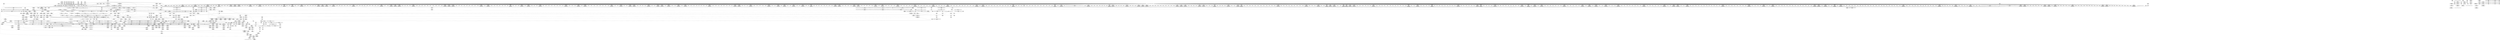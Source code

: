 digraph {
	CE0x4f9fbd0 [shape=record,shape=Mrecord,label="{CE0x4f9fbd0|272:_i8*,_:_CRE_1363,1364_}"]
	CE0x4fb5e90 [shape=record,shape=Mrecord,label="{CE0x4fb5e90|272:_i8*,_:_CRE_1253,1254_}"]
	CE0x4fa3010 [shape=record,shape=Mrecord,label="{CE0x4fa3010|272:_i8*,_:_CRE_1633,1634_}"]
	CE0x4f69b80 [shape=record,shape=Mrecord,label="{CE0x4f69b80|avc_has_perm:entry}"]
	CE0x4f12b20 [shape=record,shape=Mrecord,label="{CE0x4f12b20|selinux_quotactl:do.end|*SummSink*}"]
	CE0x4f47260 [shape=record,shape=Mrecord,label="{CE0x4f47260|__llvm_gcov_indirect_counter_increment:tmp1|*SummSource*}"]
	CE0x4fadac0 [shape=record,shape=Mrecord,label="{CE0x4fadac0|272:_i8*,_:_CRE_440,441_}"]
	CE0x4f86960 [shape=record,shape=Mrecord,label="{CE0x4f86960|272:_i8*,_:_CRE_460,461_}"]
	CE0x4fa8d00 [shape=record,shape=Mrecord,label="{CE0x4fa8d00|272:_i8*,_:_CRE_240,248_|*MultipleSource*|Function::selinux_quotactl&Arg::sb::|Function::superblock_has_perm&Arg::sb::|security/selinux/hooks.c,1865}"]
	CE0x4f71670 [shape=record,shape=Mrecord,label="{CE0x4f71670|i64**_getelementptr_inbounds_(_3_x_i64*_,_3_x_i64*_*___llvm_gcda_edge_table149,_i64_0,_i64_2)|*Constant*|*SummSource*}"]
	CE0x4f1aec0 [shape=record,shape=Mrecord,label="{CE0x4f1aec0|selinux_quotactl:if.then7}"]
	CE0x4f66b40 [shape=record,shape=Mrecord,label="{CE0x4f66b40|cred_sid:tmp2|*SummSource*}"]
	CE0x4f86740 [shape=record,shape=Mrecord,label="{CE0x4f86740|272:_i8*,_:_CRE_458,459_}"]
	CE0x4f9f680 [shape=record,shape=Mrecord,label="{CE0x4f9f680|272:_i8*,_:_CRE_1358,1359_}"]
	CE0x4fdaf40 [shape=record,shape=Mrecord,label="{CE0x4fdaf40|avc_has_perm:tsid|Function::avc_has_perm&Arg::tsid::|*SummSink*}"]
	CE0x4f44eb0 [shape=record,shape=Mrecord,label="{CE0x4f44eb0|GLOBAL:__llvm_gcov_global_state_pred150|Global_var:__llvm_gcov_global_state_pred150|*SummSource*}"]
	CE0x4f11bb0 [shape=record,shape=Mrecord,label="{CE0x4f11bb0|i64_2|*Constant*|*SummSource*}"]
	CE0x4fa4330 [shape=record,shape=Mrecord,label="{CE0x4fa4330|272:_i8*,_:_CRE_1651,1652_}"]
	CE0x4fd3840 [shape=record,shape=Mrecord,label="{CE0x4fd3840|8:_i32,_:_CRE_62,63_}"]
	CE0x4fb15d0 [shape=record,shape=Mrecord,label="{CE0x4fb15d0|272:_i8*,_:_CRE_656,664_|*MultipleSource*|Function::selinux_quotactl&Arg::sb::|Function::superblock_has_perm&Arg::sb::|security/selinux/hooks.c,1865}"]
	CE0x4fb30d0 [shape=record,shape=Mrecord,label="{CE0x4fb30d0|272:_i8*,_:_CRE_1210,1211_}"]
	CE0x4f635a0 [shape=record,shape=Mrecord,label="{CE0x4f635a0|COLLAPSED:_CMRE:_elem_0::|security/selinux/hooks.c,196}"]
	CE0x4f3ab70 [shape=record,shape=Mrecord,label="{CE0x4f3ab70|i64_10|*Constant*|*SummSink*}"]
	CE0x4fd2440 [shape=record,shape=Mrecord,label="{CE0x4fd2440|8:_i32,_:_CRE_42,43_}"]
	CE0x4f20b00 [shape=record,shape=Mrecord,label="{CE0x4f20b00|superblock_has_perm:cred|Function::superblock_has_perm&Arg::cred::|*SummSource*}"]
	CE0x4f1d3c0 [shape=record,shape=Mrecord,label="{CE0x4f1d3c0|selinux_quotactl:land.lhs.true|*SummSource*}"]
	CE0x4f86da0 [shape=record,shape=Mrecord,label="{CE0x4f86da0|272:_i8*,_:_CRE_464,472_|*MultipleSource*|Function::selinux_quotactl&Arg::sb::|Function::superblock_has_perm&Arg::sb::|security/selinux/hooks.c,1865}"]
	CE0x4fa5ed0 [shape=record,shape=Mrecord,label="{CE0x4fa5ed0|272:_i8*,_:_CRE_1677,1678_}"]
	CE0x4fb40d0 [shape=record,shape=Mrecord,label="{CE0x4fb40d0|272:_i8*,_:_CRE_1225,1226_}"]
	CE0x4f3fbf0 [shape=record,shape=Mrecord,label="{CE0x4f3fbf0|selinux_quotactl:tmp21|security/selinux/hooks.c,2019|*SummSink*}"]
	CE0x4f3d030 [shape=record,shape=Mrecord,label="{CE0x4f3d030|selinux_quotactl:tmp14|security/selinux/hooks.c,2016|*SummSource*}"]
	CE0x4f8a980 [shape=record,shape=Mrecord,label="{CE0x4f8a980|272:_i8*,_:_CRE_595,596_}"]
	CE0x4f1a290 [shape=record,shape=Mrecord,label="{CE0x4f1a290|selinux_quotactl:tmp1}"]
	CE0x4f1ea60 [shape=record,shape=Mrecord,label="{CE0x4f1ea60|i64**_getelementptr_inbounds_(_3_x_i64*_,_3_x_i64*_*___llvm_gcda_edge_table149,_i64_0,_i64_1)|*Constant*}"]
	CE0x4fd61f0 [shape=record,shape=Mrecord,label="{CE0x4fd61f0|8:_i32,_:_CRE_213,214_}"]
	CE0x4f2d9c0 [shape=record,shape=Mrecord,label="{CE0x4f2d9c0|selinux_quotactl:tmp3|*SummSink*}"]
	CE0x4f3f760 [shape=record,shape=Mrecord,label="{CE0x4f3f760|selinux_quotactl:tmp20|security/selinux/hooks.c,2019|*SummSink*}"]
	CE0x4f9ac50 [shape=record,shape=Mrecord,label="{CE0x4f9ac50|272:_i8*,_:_CRE_1270,1271_}"]
	CE0x4f88660 [shape=record,shape=Mrecord,label="{CE0x4f88660|272:_i8*,_:_CRE_562,563_}"]
	CE0x4f88ab0 [shape=record,shape=Mrecord,label="{CE0x4f88ab0|272:_i8*,_:_CRE_566,567_}"]
	CE0x4f36bc0 [shape=record,shape=Mrecord,label="{CE0x4f36bc0|%struct.super_block*_null|*Constant*|*SummSink*}"]
	CE0x4f67790 [shape=record,shape=Mrecord,label="{CE0x4f67790|avc_has_perm:requested|Function::avc_has_perm&Arg::requested::|*SummSource*}"]
	CE0x4f20700 [shape=record,shape=Mrecord,label="{CE0x4f20700|i64*_getelementptr_inbounds_(_2_x_i64_,_2_x_i64_*___llvm_gcov_ctr98,_i64_0,_i64_0)|*Constant*}"]
	CE0x4f9bd20 [shape=record,shape=Mrecord,label="{CE0x4f9bd20|272:_i8*,_:_CRE_1305,1306_}"]
	CE0x4f15100 [shape=record,shape=Mrecord,label="{CE0x4f15100|i64*_getelementptr_inbounds_(_27_x_i64_,_27_x_i64_*___llvm_gcov_ctr148,_i64_0,_i64_0)|*Constant*|*SummSource*}"]
	CE0x4f3ef50 [shape=record,shape=Mrecord,label="{CE0x4f3ef50|selinux_quotactl:tobool6|security/selinux/hooks.c,2019|*SummSink*}"]
	CE0x4f63610 [shape=record,shape=Mrecord,label="{CE0x4f63610|cred_sid:security|security/selinux/hooks.c,196}"]
	CE0x4fafca0 [shape=record,shape=Mrecord,label="{CE0x4fafca0|272:_i8*,_:_CRE_612,613_}"]
	CE0x4f6f470 [shape=record,shape=Mrecord,label="{CE0x4f6f470|selinux_quotactl:call11|security/selinux/hooks.c,2033|*SummSource*}"]
	CE0x4f37190 [shape=record,shape=Mrecord,label="{CE0x4f37190|i64*_getelementptr_inbounds_(_27_x_i64_,_27_x_i64_*___llvm_gcov_ctr148,_i64_0,_i64_0)|*Constant*|*SummSink*}"]
	CE0x4fd2640 [shape=record,shape=Mrecord,label="{CE0x4fd2640|8:_i32,_:_CRE_44,45_}"]
	CE0x4f45860 [shape=record,shape=Mrecord,label="{CE0x4f45860|cred_sid:cred|Function::cred_sid&Arg::cred::|*SummSource*}"]
	CE0x4f20e90 [shape=record,shape=Mrecord,label="{CE0x4f20e90|superblock_has_perm:sb|Function::superblock_has_perm&Arg::sb::}"]
	CE0x4f461f0 [shape=record,shape=Mrecord,label="{CE0x4f461f0|i32_16|*Constant*}"]
	CE0x4f44f20 [shape=record,shape=Mrecord,label="{CE0x4f44f20|GLOBAL:__llvm_gcov_global_state_pred150|Global_var:__llvm_gcov_global_state_pred150|*SummSink*}"]
	CE0x4f253a0 [shape=record,shape=Mrecord,label="{CE0x4f253a0|selinux_quotactl:tmp16|security/selinux/hooks.c,2016}"]
	CE0x4fa4000 [shape=record,shape=Mrecord,label="{CE0x4fa4000|272:_i8*,_:_CRE_1648,1649_}"]
	CE0x4fb3b80 [shape=record,shape=Mrecord,label="{CE0x4fb3b80|272:_i8*,_:_CRE_1220,1221_}"]
	CE0x4f3d110 [shape=record,shape=Mrecord,label="{CE0x4f3d110|selinux_quotactl:tmp14|security/selinux/hooks.c,2016|*SummSink*}"]
	CE0x4fd94c0 [shape=record,shape=Mrecord,label="{CE0x4fd94c0|8:_i32,_:_CRE_261,262_}"]
	CE0x4fb5fa0 [shape=record,shape=Mrecord,label="{CE0x4fb5fa0|272:_i8*,_:_CRE_1254,1255_}"]
	CE0x4f6e710 [shape=record,shape=Mrecord,label="{CE0x4f6e710|i64*_getelementptr_inbounds_(_27_x_i64_,_27_x_i64_*___llvm_gcov_ctr148,_i64_0,_i64_23)|*Constant*|*SummSink*}"]
	CE0x4f35700 [shape=record,shape=Mrecord,label="{CE0x4f35700|selinux_quotactl:sw.default}"]
	CE0x4f1f520 [shape=record,shape=Mrecord,label="{CE0x4f1f520|selinux_quotactl:tmp1|*SummSink*}"]
	CE0x4fa13f0 [shape=record,shape=Mrecord,label="{CE0x4fa13f0|272:_i8*,_:_CRE_1592,1596_|*MultipleSource*|Function::selinux_quotactl&Arg::sb::|Function::superblock_has_perm&Arg::sb::|security/selinux/hooks.c,1865}"]
	CE0x4fa9b70 [shape=record,shape=Mrecord,label="{CE0x4fa9b70|272:_i8*,_:_CRE_288,296_|*MultipleSource*|Function::selinux_quotactl&Arg::sb::|Function::superblock_has_perm&Arg::sb::|security/selinux/hooks.c,1865}"]
	CE0x4f89990 [shape=record,shape=Mrecord,label="{CE0x4f89990|272:_i8*,_:_CRE_580,581_}"]
	CE0x4fb9560 [shape=record,shape=Mrecord,label="{CE0x4fb9560|272:_i8*,_:_CRE_1848,1856_|*MultipleSource*|Function::selinux_quotactl&Arg::sb::|Function::superblock_has_perm&Arg::sb::|security/selinux/hooks.c,1865}"]
	CE0x4fb3c90 [shape=record,shape=Mrecord,label="{CE0x4fb3c90|272:_i8*,_:_CRE_1221,1222_}"]
	CE0x4fa6860 [shape=record,shape=Mrecord,label="{CE0x4fa6860|272:_i8*,_:_CRE_1686,1687_}"]
	CE0x4f545a0 [shape=record,shape=Mrecord,label="{CE0x4f545a0|selinux_quotactl:tmp7|security/selinux/hooks.c,2016|*SummSink*}"]
	CE0x4f1c870 [shape=record,shape=Mrecord,label="{CE0x4f1c870|selinux_quotactl:sw.bb10}"]
	CE0x4f939e0 [shape=record,shape=Mrecord,label="{CE0x4f939e0|superblock_has_perm:call|security/selinux/hooks.c,1863|*SummSink*}"]
	CE0x4fd5510 [shape=record,shape=Mrecord,label="{CE0x4fd5510|8:_i32,_:_CRE_184,192_|*MultipleSource*|*LoadInst*|security/selinux/hooks.c,1865|security/selinux/hooks.c,1865|security/selinux/hooks.c,1866}"]
	CE0x4f317a0 [shape=record,shape=Mrecord,label="{CE0x4f317a0|0:_i32,_4:_i32,_8:_i32,_12:_i32,_:_CMRE_0,4_|*MultipleSource*|security/selinux/hooks.c,196|security/selinux/hooks.c,197|*LoadInst*|security/selinux/hooks.c,196}"]
	CE0x4fabe10 [shape=record,shape=Mrecord,label="{CE0x4fabe10|272:_i8*,_:_CRE_413,414_}"]
	CE0x4fb9140 [shape=record,shape=Mrecord,label="{CE0x4fb9140|272:_i8*,_:_CRE_1832,1840_|*MultipleSource*|Function::selinux_quotactl&Arg::sb::|Function::superblock_has_perm&Arg::sb::|security/selinux/hooks.c,1865}"]
	CE0x6c6a230 [shape=record,shape=Mrecord,label="{CE0x6c6a230|GLOBAL:__llvm_gcov_ctr148|Global_var:__llvm_gcov_ctr148}"]
	CE0x4fdb960 [shape=record,shape=Mrecord,label="{CE0x4fdb960|i32_1|*Constant*|*SummSource*}"]
	CE0x4fd8910 [shape=record,shape=Mrecord,label="{CE0x4fd8910|8:_i32,_:_CRE_250,251_}"]
	CE0x4fadbd0 [shape=record,shape=Mrecord,label="{CE0x4fadbd0|272:_i8*,_:_CRE_441,442_}"]
	CE0x4f9f130 [shape=record,shape=Mrecord,label="{CE0x4f9f130|272:_i8*,_:_CRE_1353,1354_}"]
	CE0x4f2aea0 [shape=record,shape=Mrecord,label="{CE0x4f2aea0|GLOBAL:__llvm_gcov_indirect_counter_increment|*Constant*}"]
	"CONST[source:0(mediator),value:2(dynamic)][purpose:{object}][SnkIdx:2]"
	CE0x4f69c60 [shape=record,shape=Mrecord,label="{CE0x4f69c60|avc_has_perm:entry|*SummSource*}"]
	CE0x4f1f050 [shape=record,shape=Mrecord,label="{CE0x4f1f050|__llvm_gcov_indirect_counter_increment:counters|Function::__llvm_gcov_indirect_counter_increment&Arg::counters::|*SummSink*}"]
	CE0x4f16870 [shape=record,shape=Mrecord,label="{CE0x4f16870|selinux_quotactl:land.lhs.true}"]
	CE0x4f32c40 [shape=record,shape=Mrecord,label="{CE0x4f32c40|_ret_i32_%call2,_!dbg_!27722|security/selinux/hooks.c,1866}"]
	CE0x4f4d7d0 [shape=record,shape=Mrecord,label="{CE0x4f4d7d0|272:_i8*,_:_CRE_393,394_}"]
	CE0x4fb4fb0 [shape=record,shape=Mrecord,label="{CE0x4fb4fb0|272:_i8*,_:_CRE_1239,1240_}"]
	CE0x4f86a70 [shape=record,shape=Mrecord,label="{CE0x4f86a70|272:_i8*,_:_CRE_461,462_}"]
	CE0x4f622a0 [shape=record,shape=Mrecord,label="{CE0x4f622a0|GLOBAL:superblock_has_perm|*Constant*|*SummSink*}"]
	CE0x4f62510 [shape=record,shape=Mrecord,label="{CE0x4f62510|i64*_getelementptr_inbounds_(_2_x_i64_,_2_x_i64_*___llvm_gcov_ctr131,_i64_0,_i64_1)|*Constant*|*SummSink*}"]
	CE0x4faeed0 [shape=record,shape=Mrecord,label="{CE0x4faeed0|272:_i8*,_:_CRE_599,600_}"]
	CE0x4f28740 [shape=record,shape=Mrecord,label="{CE0x4f28740|i64_1|*Constant*}"]
	CE0x4f934e0 [shape=record,shape=Mrecord,label="{CE0x4f934e0|_call_void_mcount()_#3|*SummSink*}"]
	CE0x4f94de0 [shape=record,shape=Mrecord,label="{CE0x4f94de0|8:_i32,_:_CRE_66,67_}"]
	CE0x4fa1e40 [shape=record,shape=Mrecord,label="{CE0x4fa1e40|272:_i8*,_:_CRE_1617,1618_}"]
	CE0x4f8a650 [shape=record,shape=Mrecord,label="{CE0x4f8a650|272:_i8*,_:_CRE_592,593_}"]
	CE0x4f6e450 [shape=record,shape=Mrecord,label="{CE0x4f6e450|_call_void___llvm_gcov_indirect_counter_increment(i32*___llvm_gcov_global_state_pred150,_i64**_getelementptr_inbounds_(_3_x_i64*_,_3_x_i64*_*___llvm_gcda_edge_table149,_i64_0,_i64_2)),_!dbg_!27753|security/selinux/hooks.c,2033|*SummSource*}"]
	CE0x4f4e6b0 [shape=record,shape=Mrecord,label="{CE0x4f4e6b0|272:_i8*,_:_CRE_406,407_}"]
	CE0x4fae120 [shape=record,shape=Mrecord,label="{CE0x4fae120|272:_i8*,_:_CRE_446,447_}"]
	CE0x4f9a3d0 [shape=record,shape=Mrecord,label="{CE0x4f9a3d0|272:_i8*,_:_CRE_1262,1263_}"]
	CE0x4f9a1b0 [shape=record,shape=Mrecord,label="{CE0x4f9a1b0|272:_i8*,_:_CRE_1260,1261_}"]
	CE0x4fdb7e0 [shape=record,shape=Mrecord,label="{CE0x4fdb7e0|superblock_has_perm:tmp5|security/selinux/hooks.c,1865|*SummSink*}"]
	CE0x4f95ae0 [shape=record,shape=Mrecord,label="{CE0x4f95ae0|8:_i32,_:_CRE_79,80_}"]
	CE0x4fd7a30 [shape=record,shape=Mrecord,label="{CE0x4fd7a30|8:_i32,_:_CRE_236,237_}"]
	CE0x4f628d0 [shape=record,shape=Mrecord,label="{CE0x4f628d0|cred_sid:tmp3|*SummSource*}"]
	CE0x4f45310 [shape=record,shape=Mrecord,label="{CE0x4f45310|cred_sid:entry}"]
	CE0x4f1b1b0 [shape=record,shape=Mrecord,label="{CE0x4f1b1b0|selinux_quotactl:sw.bb}"]
	CE0x4f9e140 [shape=record,shape=Mrecord,label="{CE0x4f9e140|272:_i8*,_:_CRE_1338,1339_}"]
	CE0x4f8a430 [shape=record,shape=Mrecord,label="{CE0x4f8a430|272:_i8*,_:_CRE_590,591_}"]
	CE0x4f685d0 [shape=record,shape=Mrecord,label="{CE0x4f685d0|cred_sid:bb|*SummSource*}"]
	CE0x4faf640 [shape=record,shape=Mrecord,label="{CE0x4faf640|272:_i8*,_:_CRE_606,607_}"]
	CE0x4f6e780 [shape=record,shape=Mrecord,label="{CE0x4f6e780|selinux_quotactl:tmp28|security/selinux/hooks.c,2033|*SummSource*}"]
	CE0x4f38810 [shape=record,shape=Mrecord,label="{CE0x4f38810|_call_void_lockdep_rcu_suspicious(i8*_getelementptr_inbounds_(_25_x_i8_,_25_x_i8_*_.str3,_i32_0,_i32_0),_i32_2016,_i8*_getelementptr_inbounds_(_45_x_i8_,_45_x_i8_*_.str12,_i32_0,_i32_0))_#10,_!dbg_!27731|security/selinux/hooks.c,2016}"]
	CE0x4fd2270 [shape=record,shape=Mrecord,label="{CE0x4fd2270|8:_i32,_:_CRE_40,41_}"]
	CE0x4f20420 [shape=record,shape=Mrecord,label="{CE0x4f20420|_call_void_mcount()_#3|*SummSink*}"]
	CE0x4f3a930 [shape=record,shape=Mrecord,label="{CE0x4f3a930|selinux_quotactl:cmds|Function::selinux_quotactl&Arg::cmds::|*SummSource*}"]
	CE0x4fa2460 [shape=record,shape=Mrecord,label="{CE0x4fa2460|272:_i8*,_:_CRE_1622,1623_}"]
	CE0x4f63410 [shape=record,shape=Mrecord,label="{CE0x4f63410|i32_22|*Constant*|*SummSink*}"]
	CE0x4f3f210 [shape=record,shape=Mrecord,label="{CE0x4f3f210|GLOBAL:get_current|*Constant*}"]
	CE0x4f16530 [shape=record,shape=Mrecord,label="{CE0x4f16530|selinux_quotactl:sw.epilog}"]
	CE0x4fb3390 [shape=record,shape=Mrecord,label="{CE0x4fb3390|272:_i8*,_:_CRE_1212,1213_}"]
	CE0x4f90d50 [shape=record,shape=Mrecord,label="{CE0x4f90d50|selinux_quotactl:tmp34|security/selinux/hooks.c,2040}"]
	CE0x4f2fe80 [shape=record,shape=Mrecord,label="{CE0x4f2fe80|272:_i8*,_:_CRE_20,21_|*MultipleSource*|Function::selinux_quotactl&Arg::sb::|Function::superblock_has_perm&Arg::sb::|security/selinux/hooks.c,1865}"]
	CE0x6e25980 [shape=record,shape=Mrecord,label="{CE0x6e25980|i32_0|*Constant*|*SummSink*}"]
	CE0x4f47a30 [shape=record,shape=Mrecord,label="{CE0x4f47a30|selinux_quotactl:tmp11|security/selinux/hooks.c,2016|*SummSource*}"]
	CE0x4fa3560 [shape=record,shape=Mrecord,label="{CE0x4fa3560|272:_i8*,_:_CRE_1638,1639_}"]
	CE0x4fb5610 [shape=record,shape=Mrecord,label="{CE0x4fb5610|272:_i8*,_:_CRE_1245,1246_}"]
	CE0x4f46dc0 [shape=record,shape=Mrecord,label="{CE0x4f46dc0|superblock_has_perm:s_security|security/selinux/hooks.c,1865|*SummSource*}"]
	CE0x4f9dbf0 [shape=record,shape=Mrecord,label="{CE0x4f9dbf0|272:_i8*,_:_CRE_1333,1334_}"]
	CE0x4fd6e80 [shape=record,shape=Mrecord,label="{CE0x4fd6e80|8:_i32,_:_CRE_225,226_}"]
	CE0x4fa4220 [shape=record,shape=Mrecord,label="{CE0x4fa4220|272:_i8*,_:_CRE_1650,1651_}"]
	CE0x4f39250 [shape=record,shape=Mrecord,label="{CE0x4f39250|selinux_quotactl:tmp10|security/selinux/hooks.c,2016|*SummSink*}"]
	CE0x4fa4ee0 [shape=record,shape=Mrecord,label="{CE0x4fa4ee0|272:_i8*,_:_CRE_1662,1663_}"]
	CE0x4f48aa0 [shape=record,shape=Mrecord,label="{CE0x4f48aa0|selinux_quotactl:tmp12|security/selinux/hooks.c,2016|*SummSource*}"]
	CE0x4f68b90 [shape=record,shape=Mrecord,label="{CE0x4f68b90|cred_sid:tmp1|*SummSource*}"]
	CE0x4f95fe0 [shape=record,shape=Mrecord,label="{CE0x4f95fe0|8:_i32,_:_CRE_84,85_}"]
	CE0x4fd64f0 [shape=record,shape=Mrecord,label="{CE0x4fd64f0|8:_i32,_:_CRE_216,217_}"]
	CE0x4f3a710 [shape=record,shape=Mrecord,label="{CE0x4f3a710|i32_8388609|*Constant*|*SummSink*}"]
	CE0x4f8a760 [shape=record,shape=Mrecord,label="{CE0x4f8a760|272:_i8*,_:_CRE_593,594_}"]
	CE0x4f36610 [shape=record,shape=Mrecord,label="{CE0x4f36610|get_current:tmp3|*SummSink*}"]
	CE0x4f960e0 [shape=record,shape=Mrecord,label="{CE0x4f960e0|8:_i32,_:_CRE_85,86_}"]
	CE0x4f9a4e0 [shape=record,shape=Mrecord,label="{CE0x4f9a4e0|272:_i8*,_:_CRE_1263,1264_}"]
	CE0x4f3e5d0 [shape=record,shape=Mrecord,label="{CE0x4f3e5d0|selinux_quotactl:tmp18|security/selinux/hooks.c,2016|*SummSink*}"]
	CE0x4f9d9d0 [shape=record,shape=Mrecord,label="{CE0x4f9d9d0|272:_i8*,_:_CRE_1331,1332_}"]
	CE0x4fb9980 [shape=record,shape=Mrecord,label="{CE0x4fb9980|272:_i8*,_:_CRE_1864,1872_|*MultipleSource*|Function::selinux_quotactl&Arg::sb::|Function::superblock_has_perm&Arg::sb::|security/selinux/hooks.c,1865}"]
	CE0x4f969e0 [shape=record,shape=Mrecord,label="{CE0x4f969e0|8:_i32,_:_CRE_94,95_}"]
	CE0x4fd8c40 [shape=record,shape=Mrecord,label="{CE0x4fd8c40|8:_i32,_:_CRE_253,254_}"]
	CE0x4fd9f60 [shape=record,shape=Mrecord,label="{CE0x4fd9f60|8:_i32,_:_CRE_271,272_}"]
	"CONST[source:0(mediator),value:2(dynamic)][purpose:{object}][SnkIdx:1]"
	CE0x4fda180 [shape=record,shape=Mrecord,label="{CE0x4fda180|8:_i32,_:_CRE_273,274_}"]
	CE0x4f69850 [shape=record,shape=Mrecord,label="{CE0x4f69850|i32_(i32,_i32,_i16,_i32,_%struct.common_audit_data*)*_bitcast_(i32_(i32,_i32,_i16,_i32,_%struct.common_audit_data.495*)*_avc_has_perm_to_i32_(i32,_i32,_i16,_i32,_%struct.common_audit_data*)*)|*Constant*|*SummSource*}"]
	CE0x4f57c10 [shape=record,shape=Mrecord,label="{CE0x4f57c10|0:_i8,_:_GCMR_selinux_quotactl.__warned_internal_global_i8_0,_section_.data.unlikely_,_align_1:_elem_0:default:}"]
	CE0x4faefe0 [shape=record,shape=Mrecord,label="{CE0x4faefe0|272:_i8*,_:_CRE_600,601_}"]
	CE0x4f3a810 [shape=record,shape=Mrecord,label="{CE0x4f3a810|selinux_quotactl:cmds|Function::selinux_quotactl&Arg::cmds::}"]
	CE0x4f30720 [shape=record,shape=Mrecord,label="{CE0x4f30720|272:_i8*,_:_CRE_64,72_|*MultipleSource*|Function::selinux_quotactl&Arg::sb::|Function::superblock_has_perm&Arg::sb::|security/selinux/hooks.c,1865}"]
	CE0x4f9ee00 [shape=record,shape=Mrecord,label="{CE0x4f9ee00|272:_i8*,_:_CRE_1350,1351_}"]
	CE0x4f477f0 [shape=record,shape=Mrecord,label="{CE0x4f477f0|__llvm_gcov_indirect_counter_increment:pred|*SummSink*}"]
	CE0x4fad020 [shape=record,shape=Mrecord,label="{CE0x4fad020|272:_i8*,_:_CRE_430,431_}"]
	CE0x4fb0630 [shape=record,shape=Mrecord,label="{CE0x4fb0630|272:_i8*,_:_CRE_621,622_}"]
	CE0x4fd63e0 [shape=record,shape=Mrecord,label="{CE0x4fd63e0|8:_i32,_:_CRE_215,216_}"]
	CE0x4f10d80 [shape=record,shape=Mrecord,label="{CE0x4f10d80|GLOBAL:lockdep_rcu_suspicious|*Constant*}"]
	CE0x4f98430 [shape=record,shape=Mrecord,label="{CE0x4f98430|272:_i8*,_:_CRE_104,112_|*MultipleSource*|Function::selinux_quotactl&Arg::sb::|Function::superblock_has_perm&Arg::sb::|security/selinux/hooks.c,1865}"]
	CE0x4f1a340 [shape=record,shape=Mrecord,label="{CE0x4f1a340|i64_4|*Constant*|*SummSink*}"]
	CE0x4fafa80 [shape=record,shape=Mrecord,label="{CE0x4fafa80|272:_i8*,_:_CRE_610,611_}"]
	CE0x4f9d590 [shape=record,shape=Mrecord,label="{CE0x4f9d590|272:_i8*,_:_CRE_1327,1328_}"]
	CE0x4fdae10 [shape=record,shape=Mrecord,label="{CE0x4fdae10|avc_has_perm:tsid|Function::avc_has_perm&Arg::tsid::|*SummSource*}"]
	CE0x4fa4550 [shape=record,shape=Mrecord,label="{CE0x4fa4550|272:_i8*,_:_CRE_1653,1654_}"]
	CE0x4f36860 [shape=record,shape=Mrecord,label="{CE0x4f36860|_call_void_mcount()_#3|*SummSource*}"]
	CE0x4f1b5e0 [shape=record,shape=Mrecord,label="{CE0x4f1b5e0|selinux_quotactl:do.end}"]
	CE0x4f922a0 [shape=record,shape=Mrecord,label="{CE0x4f922a0|i64*_getelementptr_inbounds_(_2_x_i64_,_2_x_i64_*___llvm_gcov_ctr98,_i64_0,_i64_0)|*Constant*|*SummSource*}"]
	CE0x4fb9350 [shape=record,shape=Mrecord,label="{CE0x4fb9350|272:_i8*,_:_CRE_1840,1848_|*MultipleSource*|Function::selinux_quotactl&Arg::sb::|Function::superblock_has_perm&Arg::sb::|security/selinux/hooks.c,1865}"]
	CE0x4f69fb0 [shape=record,shape=Mrecord,label="{CE0x4f69fb0|avc_has_perm:ssid|Function::avc_has_perm&Arg::ssid::}"]
	CE0x4f29920 [shape=record,shape=Mrecord,label="{CE0x4f29920|selinux_quotactl:tmp27|security/selinux/hooks.c,2028|*SummSource*}"]
	CE0x4f22b80 [shape=record,shape=Mrecord,label="{CE0x4f22b80|__llvm_gcov_indirect_counter_increment:counter|*SummSource*}"]
	CE0x4f69770 [shape=record,shape=Mrecord,label="{CE0x4f69770|superblock_has_perm:call2|security/selinux/hooks.c,1866|*SummSink*}"]
	CE0x4f270d0 [shape=record,shape=Mrecord,label="{CE0x4f270d0|_ret_%struct.task_struct*_%tmp4,_!dbg_!27714|./arch/x86/include/asm/current.h,14|*SummSink*}"]
	CE0x4f231a0 [shape=record,shape=Mrecord,label="{CE0x4f231a0|i64_4|*Constant*|*SummSource*}"]
	CE0x4fbae60 [shape=record,shape=Mrecord,label="{CE0x4fbae60|272:_i8*,_:_CRE_1928,2056_|*MultipleSource*|Function::selinux_quotactl&Arg::sb::|Function::superblock_has_perm&Arg::sb::|security/selinux/hooks.c,1865}"]
	CE0x4f3aa30 [shape=record,shape=Mrecord,label="{CE0x4f3aa30|i64_11|*Constant*|*SummSink*}"]
	CE0x4fd9080 [shape=record,shape=Mrecord,label="{CE0x4fd9080|8:_i32,_:_CRE_257,258_}"]
	CE0x4f8a210 [shape=record,shape=Mrecord,label="{CE0x4f8a210|272:_i8*,_:_CRE_588,589_}"]
	CE0x4fa6970 [shape=record,shape=Mrecord,label="{CE0x4fa6970|272:_i8*,_:_CRE_1687,1688_}"]
	CE0x4fd96e0 [shape=record,shape=Mrecord,label="{CE0x4fd96e0|8:_i32,_:_CRE_263,264_}"]
	CE0x4f3ae00 [shape=record,shape=Mrecord,label="{CE0x4f3ae00|i64_10|*Constant*|*SummSource*}"]
	CE0x4f1dab0 [shape=record,shape=Mrecord,label="{CE0x4f1dab0|selinux_quotactl:tmp9|security/selinux/hooks.c,2016|*SummSink*}"]
	CE0x4fa6640 [shape=record,shape=Mrecord,label="{CE0x4fa6640|272:_i8*,_:_CRE_1684,1685_}"]
	CE0x4f295f0 [shape=record,shape=Mrecord,label="{CE0x4f295f0|i64*_getelementptr_inbounds_(_27_x_i64_,_27_x_i64_*___llvm_gcov_ctr148,_i64_0,_i64_22)|*Constant*|*SummSink*}"]
	CE0x4fa3890 [shape=record,shape=Mrecord,label="{CE0x4fa3890|272:_i8*,_:_CRE_1641,1642_}"]
	CE0x4f987d0 [shape=record,shape=Mrecord,label="{CE0x4f987d0|272:_i8*,_:_CRE_120,128_|*MultipleSource*|Function::selinux_quotactl&Arg::sb::|Function::superblock_has_perm&Arg::sb::|security/selinux/hooks.c,1865}"]
	CE0x4fb1c30 [shape=record,shape=Mrecord,label="{CE0x4fb1c30|272:_i8*,_:_CRE_680,696_|*MultipleSource*|Function::selinux_quotactl&Arg::sb::|Function::superblock_has_perm&Arg::sb::|security/selinux/hooks.c,1865}"]
	CE0x4f8b550 [shape=record,shape=Mrecord,label="{CE0x4f8b550|superblock_has_perm:tmp1}"]
	CE0x4fcdb10 [shape=record,shape=Mrecord,label="{CE0x4fcdb10|8:_i32,_:_CRE_33,34_}"]
	CE0x4f47b40 [shape=record,shape=Mrecord,label="{CE0x4f47b40|selinux_quotactl:tmp11|security/selinux/hooks.c,2016|*SummSink*}"]
	CE0x4fb12f0 [shape=record,shape=Mrecord,label="{CE0x4fb12f0|272:_i8*,_:_CRE_640,648_|*MultipleSource*|Function::selinux_quotactl&Arg::sb::|Function::superblock_has_perm&Arg::sb::|security/selinux/hooks.c,1865}"]
	CE0x4fcde50 [shape=record,shape=Mrecord,label="{CE0x4fcde50|8:_i32,_:_CRE_35,36_}"]
	CE0x4fb3da0 [shape=record,shape=Mrecord,label="{CE0x4fb3da0|272:_i8*,_:_CRE_1222,1223_}"]
	CE0x4f28370 [shape=record,shape=Mrecord,label="{CE0x4f28370|selinux_quotactl:if.end8|*SummSource*}"]
	CE0x4f91920 [shape=record,shape=Mrecord,label="{CE0x4f91920|selinux_quotactl:tmp35|security/selinux/hooks.c,2040|*SummSink*}"]
	CE0x4fd6a40 [shape=record,shape=Mrecord,label="{CE0x4fd6a40|8:_i32,_:_CRE_221,222_}"]
	CE0x4f38ae0 [shape=record,shape=Mrecord,label="{CE0x4f38ae0|_call_void_lockdep_rcu_suspicious(i8*_getelementptr_inbounds_(_25_x_i8_,_25_x_i8_*_.str3,_i32_0,_i32_0),_i32_2016,_i8*_getelementptr_inbounds_(_45_x_i8_,_45_x_i8_*_.str12,_i32_0,_i32_0))_#10,_!dbg_!27731|security/selinux/hooks.c,2016|*SummSink*}"]
	CE0x4fa0120 [shape=record,shape=Mrecord,label="{CE0x4fa0120|272:_i8*,_:_CRE_1368,1369_}"]
	CE0x4f37b60 [shape=record,shape=Mrecord,label="{CE0x4f37b60|selinux_quotactl:cred4|security/selinux/hooks.c,2016|*SummSource*}"]
	CE0x4f94430 [shape=record,shape=Mrecord,label="{CE0x4f94430|i64*_null|*Constant*}"]
	CE0x4f706c0 [shape=record,shape=Mrecord,label="{CE0x4f706c0|i64*_getelementptr_inbounds_(_27_x_i64_,_27_x_i64_*___llvm_gcov_ctr148,_i64_0,_i64_24)|*Constant*}"]
	CE0x4f50910 [shape=record,shape=Mrecord,label="{CE0x4f50910|%struct.task_struct*_(%struct.task_struct**)*_asm_movq_%gs:$_1:P_,$0_,_r,im,_dirflag_,_fpsr_,_flags_}"]
	CE0x4fb5830 [shape=record,shape=Mrecord,label="{CE0x4fb5830|272:_i8*,_:_CRE_1247,1248_}"]
	CE0x4f47cb0 [shape=record,shape=Mrecord,label="{CE0x4f47cb0|selinux_quotactl:tmp12|security/selinux/hooks.c,2016}"]
	CE0x4fa9960 [shape=record,shape=Mrecord,label="{CE0x4fa9960|272:_i8*,_:_CRE_280,288_|*MultipleSource*|Function::selinux_quotactl&Arg::sb::|Function::superblock_has_perm&Arg::sb::|security/selinux/hooks.c,1865}"]
	CE0x4f63220 [shape=record,shape=Mrecord,label="{CE0x4f63220|i32_22|*Constant*}"]
	CE0x4f67900 [shape=record,shape=Mrecord,label="{CE0x4f67900|avc_has_perm:requested|Function::avc_has_perm&Arg::requested::|*SummSink*}"]
	CE0x4fae890 [shape=record,shape=Mrecord,label="{CE0x4fae890|272:_i8*,_:_CRE_453,454_}"]
	CE0x4f4e490 [shape=record,shape=Mrecord,label="{CE0x4f4e490|272:_i8*,_:_CRE_404,405_}"]
	CE0x4fa28a0 [shape=record,shape=Mrecord,label="{CE0x4fa28a0|272:_i8*,_:_CRE_1626,1627_}"]
	CE0x4f1fd50 [shape=record,shape=Mrecord,label="{CE0x4f1fd50|selinux_quotactl:tobool1|security/selinux/hooks.c,2016}"]
	CE0x4fa0230 [shape=record,shape=Mrecord,label="{CE0x4fa0230|272:_i8*,_:_CRE_1369,1370_}"]
	CE0x4f3ad90 [shape=record,shape=Mrecord,label="{CE0x4f3ad90|i64_10|*Constant*}"]
	CE0x4f1ede0 [shape=record,shape=Mrecord,label="{CE0x4f1ede0|i64**_getelementptr_inbounds_(_3_x_i64*_,_3_x_i64*_*___llvm_gcda_edge_table149,_i64_0,_i64_1)|*Constant*|*SummSource*}"]
	CE0x4f91260 [shape=record,shape=Mrecord,label="{CE0x4f91260|_ret_i32_%retval.0,_!dbg_!27760|security/selinux/hooks.c,2040}"]
	CE0x4f3a500 [shape=record,shape=Mrecord,label="{CE0x4f3a500|i32_8388609|*Constant*}"]
	CE0x4f99b10 [shape=record,shape=Mrecord,label="{CE0x4f99b10|get_current:tmp4|./arch/x86/include/asm/current.h,14|*SummSource*}"]
	CE0x4f889d0 [shape=record,shape=Mrecord,label="{CE0x4f889d0|272:_i8*,_:_CRE_565,566_}"]
	CE0x4f93020 [shape=record,shape=Mrecord,label="{CE0x4f93020|superblock_has_perm:tmp3|*SummSource*}"]
	CE0x4f96ae0 [shape=record,shape=Mrecord,label="{CE0x4f96ae0|8:_i32,_:_CRE_95,96_}"]
	CE0x4f23a70 [shape=record,shape=Mrecord,label="{CE0x4f23a70|i64*_getelementptr_inbounds_(_27_x_i64_,_27_x_i64_*___llvm_gcov_ctr148,_i64_0,_i64_12)|*Constant*}"]
	CE0x4f8f1d0 [shape=record,shape=Mrecord,label="{CE0x4f8f1d0|selinux_quotactl:tmp32|security/selinux/hooks.c,2039}"]
	CE0x4f1a4a0 [shape=record,shape=Mrecord,label="{CE0x4f1a4a0|selinux_quotactl:tobool|security/selinux/hooks.c,2016|*SummSource*}"]
	CE0x4fb0520 [shape=record,shape=Mrecord,label="{CE0x4fb0520|272:_i8*,_:_CRE_620,621_}"]
	CE0x4fa5fe0 [shape=record,shape=Mrecord,label="{CE0x4fa5fe0|272:_i8*,_:_CRE_1678,1679_}"]
	CE0x4f69360 [shape=record,shape=Mrecord,label="{CE0x4f69360|i64*_getelementptr_inbounds_(_2_x_i64_,_2_x_i64_*___llvm_gcov_ctr131,_i64_0,_i64_0)|*Constant*|*SummSource*}"]
	CE0x4f28050 [shape=record,shape=Mrecord,label="{CE0x4f28050|i64_0|*Constant*|*SummSource*}"]
	CE0x4fd41f0 [shape=record,shape=Mrecord,label="{CE0x4fd41f0|8:_i32,_:_CRE_102,103_}"]
	CE0x4fb6e00 [shape=record,shape=Mrecord,label="{CE0x4fb6e00|__llvm_gcov_indirect_counter_increment:tmp5|*SummSink*}"]
	CE0x4fd3440 [shape=record,shape=Mrecord,label="{CE0x4fd3440|8:_i32,_:_CRE_58,59_}"]
	CE0x4fb83b0 [shape=record,shape=Mrecord,label="{CE0x4fb83b0|__llvm_gcov_indirect_counter_increment:exit|*SummSource*}"]
	CE0x4faa1a0 [shape=record,shape=Mrecord,label="{CE0x4faa1a0|272:_i8*,_:_CRE_312,320_|*MultipleSource*|Function::selinux_quotactl&Arg::sb::|Function::superblock_has_perm&Arg::sb::|security/selinux/hooks.c,1865}"]
	CE0x4f989a0 [shape=record,shape=Mrecord,label="{CE0x4f989a0|272:_i8*,_:_CRE_128,132_|*MultipleSource*|Function::selinux_quotactl&Arg::sb::|Function::superblock_has_perm&Arg::sb::|security/selinux/hooks.c,1865}"]
	CE0x4f671a0 [shape=record,shape=Mrecord,label="{CE0x4f671a0|_ret_i32_%retval.0,_!dbg_!27728|security/selinux/avc.c,775}"]
	CE0x4f1ad60 [shape=record,shape=Mrecord,label="{CE0x4f1ad60|i64_3|*Constant*|*SummSink*}"]
	CE0x4f63730 [shape=record,shape=Mrecord,label="{CE0x4f63730|cred_sid:security|security/selinux/hooks.c,196|*SummSource*}"]
	CE0x4f958e0 [shape=record,shape=Mrecord,label="{CE0x4f958e0|8:_i32,_:_CRE_77,78_}"]
	CE0x4fd3a40 [shape=record,shape=Mrecord,label="{CE0x4fd3a40|8:_i32,_:_CRE_64,65_}"]
	CE0x4fd1f30 [shape=record,shape=Mrecord,label="{CE0x4fd1f30|8:_i32,_:_CRE_36,37_}"]
	CE0x4f268f0 [shape=record,shape=Mrecord,label="{CE0x4f268f0|i64*_getelementptr_inbounds_(_27_x_i64_,_27_x_i64_*___llvm_gcov_ctr148,_i64_0,_i64_1)|*Constant*|*SummSink*}"]
	CE0x4fad8a0 [shape=record,shape=Mrecord,label="{CE0x4fad8a0|272:_i8*,_:_CRE_438,439_}"]
	CE0x4f22380 [shape=record,shape=Mrecord,label="{CE0x4f22380|i32_8388614|*Constant*|*SummSource*}"]
	CE0x4f8e440 [shape=record,shape=Mrecord,label="{CE0x4f8e440|selinux_quotactl:tmp31|security/selinux/hooks.c,2036|*SummSource*}"]
	CE0x4f9f8a0 [shape=record,shape=Mrecord,label="{CE0x4f9f8a0|272:_i8*,_:_CRE_1360,1361_}"]
	CE0x4fb01f0 [shape=record,shape=Mrecord,label="{CE0x4fb01f0|272:_i8*,_:_CRE_617,618_}"]
	CE0x4faccf0 [shape=record,shape=Mrecord,label="{CE0x4faccf0|272:_i8*,_:_CRE_427,428_}"]
	CE0x4fb5940 [shape=record,shape=Mrecord,label="{CE0x4fb5940|272:_i8*,_:_CRE_1248,1249_}"]
	CE0x4f8aa90 [shape=record,shape=Mrecord,label="{CE0x4f8aa90|272:_i8*,_:_CRE_596,597_}"]
	CE0x4f29da0 [shape=record,shape=Mrecord,label="{CE0x4f29da0|selinux_quotactl:tmp2|*SummSource*}"]
	CE0x4f45530 [shape=record,shape=Mrecord,label="{CE0x4f45530|cred_sid:entry|*SummSink*}"]
	CE0x4f98b70 [shape=record,shape=Mrecord,label="{CE0x4f98b70|272:_i8*,_:_CRE_132,136_|*MultipleSource*|Function::selinux_quotactl&Arg::sb::|Function::superblock_has_perm&Arg::sb::|security/selinux/hooks.c,1865}"]
	CE0x4f3c350 [shape=record,shape=Mrecord,label="{CE0x4f3c350|selinux_quotactl:entry}"]
	CE0x4fd3940 [shape=record,shape=Mrecord,label="{CE0x4fd3940|8:_i32,_:_CRE_63,64_}"]
	CE0x4f15540 [shape=record,shape=Mrecord,label="{CE0x4f15540|selinux_quotactl:land.lhs.true2|*SummSource*}"]
	CE0x4f8a100 [shape=record,shape=Mrecord,label="{CE0x4f8a100|272:_i8*,_:_CRE_587,588_}"]
	CE0x4f71750 [shape=record,shape=Mrecord,label="{CE0x4f71750|i64*_getelementptr_inbounds_(_27_x_i64_,_27_x_i64_*___llvm_gcov_ctr148,_i64_0,_i64_23)|*Constant*}"]
	CE0x4f26320 [shape=record,shape=Mrecord,label="{CE0x4f26320|selinux_quotactl:tmp22|security/selinux/hooks.c,2019|*SummSink*}"]
	CE0x4fa5650 [shape=record,shape=Mrecord,label="{CE0x4fa5650|272:_i8*,_:_CRE_1669,1670_}"]
	CE0x4fa4880 [shape=record,shape=Mrecord,label="{CE0x4fa4880|272:_i8*,_:_CRE_1656,1657_}"]
	CE0x4f24fe0 [shape=record,shape=Mrecord,label="{CE0x4f24fe0|i32_256|*Constant*}"]
	CE0x4f1a1e0 [shape=record,shape=Mrecord,label="{CE0x4f1a1e0|selinux_quotactl:bb|*SummSource*}"]
	CE0x4fd9b20 [shape=record,shape=Mrecord,label="{CE0x4fd9b20|8:_i32,_:_CRE_267,268_}"]
	CE0x4f61e10 [shape=record,shape=Mrecord,label="{CE0x4f61e10|selinux_quotactl:call9|security/selinux/hooks.c,2028|*SummSink*}"]
	CE0x4f87c10 [shape=record,shape=Mrecord,label="{CE0x4f87c10|272:_i8*,_:_CRE_536,540_|*MultipleSource*|Function::selinux_quotactl&Arg::sb::|Function::superblock_has_perm&Arg::sb::|security/selinux/hooks.c,1865}"]
	CE0x4f3fd60 [shape=record,shape=Mrecord,label="{CE0x4f3fd60|selinux_quotactl:tmp22|security/selinux/hooks.c,2019}"]
	CE0x4f93830 [shape=record,shape=Mrecord,label="{CE0x4f93830|superblock_has_perm:call|security/selinux/hooks.c,1863}"]
	CE0x4f63e40 [shape=record,shape=Mrecord,label="{CE0x4f63e40|cred_sid:tmp5|security/selinux/hooks.c,196}"]
	CE0x4f3c870 [shape=record,shape=Mrecord,label="{CE0x4f3c870|i32_0|*Constant*}"]
	CE0x4f296d0 [shape=record,shape=Mrecord,label="{CE0x4f296d0|selinux_quotactl:tmp26|security/selinux/hooks.c,2028|*SummSink*}"]
	CE0x4f1c190 [shape=record,shape=Mrecord,label="{CE0x4f1c190|selinux_quotactl:tmp|*SummSink*}"]
	CE0x4f20320 [shape=record,shape=Mrecord,label="{CE0x4f20320|_call_void_mcount()_#3|*SummSource*}"]
	CE0x4f9c6b0 [shape=record,shape=Mrecord,label="{CE0x4f9c6b0|272:_i8*,_:_CRE_1313,1314_}"]
	CE0x4f8f350 [shape=record,shape=Mrecord,label="{CE0x4f8f350|i64*_getelementptr_inbounds_(_27_x_i64_,_27_x_i64_*___llvm_gcov_ctr148,_i64_0,_i64_25)|*Constant*|*SummSource*}"]
	CE0x4f449f0 [shape=record,shape=Mrecord,label="{CE0x4f449f0|selinux_quotactl:tmp25|security/selinux/hooks.c,2020|*SummSource*}"]
	CE0x4f62e10 [shape=record,shape=Mrecord,label="{CE0x4f62e10|i32_0|*Constant*}"]
	CE0x4fdb540 [shape=record,shape=Mrecord,label="{CE0x4fdb540|superblock_has_perm:tmp5|security/selinux/hooks.c,1865}"]
	CE0x4f9d040 [shape=record,shape=Mrecord,label="{CE0x4f9d040|272:_i8*,_:_CRE_1322,1323_}"]
	CE0x4fa6200 [shape=record,shape=Mrecord,label="{CE0x4fa6200|272:_i8*,_:_CRE_1680,1681_}"]
	CE0x4fa0ab0 [shape=record,shape=Mrecord,label="{CE0x4fa0ab0|272:_i8*,_:_CRE_1384,1392_|*MultipleSource*|Function::selinux_quotactl&Arg::sb::|Function::superblock_has_perm&Arg::sb::|security/selinux/hooks.c,1865}"]
	CE0x4fa2570 [shape=record,shape=Mrecord,label="{CE0x4fa2570|272:_i8*,_:_CRE_1623,1624_}"]
	CE0x4fb3eb0 [shape=record,shape=Mrecord,label="{CE0x4fb3eb0|272:_i8*,_:_CRE_1223,1224_}"]
	CE0x4f50df0 [shape=record,shape=Mrecord,label="{CE0x4f50df0|selinux_quotactl:tmp19|security/selinux/hooks.c,2016}"]
	CE0x4f2bb70 [shape=record,shape=Mrecord,label="{CE0x4f2bb70|selinux_quotactl:tmp5|security/selinux/hooks.c,2016|*SummSink*}"]
	CE0x4facbe0 [shape=record,shape=Mrecord,label="{CE0x4facbe0|272:_i8*,_:_CRE_426,427_}"]
	CE0x4f3ed20 [shape=record,shape=Mrecord,label="{CE0x4f3ed20|selinux_quotactl:tobool6|security/selinux/hooks.c,2019|*SummSource*}"]
	CE0x4fbb6a0 [shape=record,shape=Mrecord,label="{CE0x4fbb6a0|272:_i8*,_:_CRE_2248,2256_|*MultipleSource*|Function::selinux_quotactl&Arg::sb::|Function::superblock_has_perm&Arg::sb::|security/selinux/hooks.c,1865}"]
	CE0x4f3ba60 [shape=record,shape=Mrecord,label="{CE0x4f3ba60|GLOBAL:get_current|*Constant*|*SummSink*}"]
	CE0x4f8dc50 [shape=record,shape=Mrecord,label="{CE0x4f8dc50|i64*_getelementptr_inbounds_(_27_x_i64_,_27_x_i64_*___llvm_gcov_ctr148,_i64_0,_i64_24)|*Constant*|*SummSink*}"]
	CE0x4f89ee0 [shape=record,shape=Mrecord,label="{CE0x4f89ee0|272:_i8*,_:_CRE_585,586_}"]
	CE0x4f63b90 [shape=record,shape=Mrecord,label="{CE0x4f63b90|cred_sid:tmp4|*LoadInst*|security/selinux/hooks.c,196}"]
	CE0x4f953e0 [shape=record,shape=Mrecord,label="{CE0x4f953e0|8:_i32,_:_CRE_72,73_}"]
	CE0x4fa5a90 [shape=record,shape=Mrecord,label="{CE0x4fa5a90|272:_i8*,_:_CRE_1673,1674_}"]
	CE0x4f39e10 [shape=record,shape=Mrecord,label="{CE0x4f39e10|i32_8388615|*Constant*|*SummSink*}"]
	CE0x4fdb380 [shape=record,shape=Mrecord,label="{CE0x4fdb380|i16_5|*Constant*|*SummSink*}"]
	CE0x4f322c0 [shape=record,shape=Mrecord,label="{CE0x4f322c0|superblock_has_perm:perms|Function::superblock_has_perm&Arg::perms::|*SummSink*}"]
	CE0x4fbc470 [shape=record,shape=Mrecord,label="{CE0x4fbc470|8:_i32,_:_CRE_0,8_|*MultipleSource*|*LoadInst*|security/selinux/hooks.c,1865|security/selinux/hooks.c,1865|security/selinux/hooks.c,1866}"]
	CE0x4f9e250 [shape=record,shape=Mrecord,label="{CE0x4f9e250|272:_i8*,_:_CRE_1339,1340_}"]
	CE0x4f261f0 [shape=record,shape=Mrecord,label="{CE0x4f261f0|selinux_quotactl:tmp22|security/selinux/hooks.c,2019|*SummSource*}"]
	CE0x4f89440 [shape=record,shape=Mrecord,label="{CE0x4f89440|272:_i8*,_:_CRE_575,576_}"]
	CE0x4f9a2c0 [shape=record,shape=Mrecord,label="{CE0x4f9a2c0|272:_i8*,_:_CRE_1261,1262_}"]
	CE0x4f21800 [shape=record,shape=Mrecord,label="{CE0x4f21800|i8_1|*Constant*|*SummSource*}"]
	CE0x4f69a70 [shape=record,shape=Mrecord,label="{CE0x4f69a70|i32_(i32,_i32,_i16,_i32,_%struct.common_audit_data*)*_bitcast_(i32_(i32,_i32,_i16,_i32,_%struct.common_audit_data.495*)*_avc_has_perm_to_i32_(i32,_i32,_i16,_i32,_%struct.common_audit_data*)*)|*Constant*|*SummSink*}"]
	CE0x4f34000 [shape=record,shape=Mrecord,label="{CE0x4f34000|selinux_quotactl:cmds|Function::selinux_quotactl&Arg::cmds::|*SummSink*}"]
	CE0x4fb1810 [shape=record,shape=Mrecord,label="{CE0x4fb1810|272:_i8*,_:_CRE_664,672_|*MultipleSource*|Function::selinux_quotactl&Arg::sb::|Function::superblock_has_perm&Arg::sb::|security/selinux/hooks.c,1865}"]
	CE0x4f3fa70 [shape=record,shape=Mrecord,label="{CE0x4f3fa70|selinux_quotactl:tmp21|security/selinux/hooks.c,2019|*SummSource*}"]
	CE0x4f4c330 [shape=record,shape=Mrecord,label="{CE0x4f4c330|272:_i8*,_:_CRE_320,328_|*MultipleSource*|Function::selinux_quotactl&Arg::sb::|Function::superblock_has_perm&Arg::sb::|security/selinux/hooks.c,1865}"]
	CE0x4f45ee0 [shape=record,shape=Mrecord,label="{CE0x4f45ee0|i32_0|*Constant*}"]
	CE0x4f1faa0 [shape=record,shape=Mrecord,label="{CE0x4f1faa0|selinux_quotactl:tmp|*SummSource*}"]
	CE0x4f35ff0 [shape=record,shape=Mrecord,label="{CE0x4f35ff0|i32_8388611|*Constant*|*SummSink*}"]
	CE0x6e25a80 [shape=record,shape=Mrecord,label="{CE0x6e25a80|selinux_quotactl:tmp4|security/selinux/hooks.c,2016|*SummSource*}"]
	CE0x4fbbcd0 [shape=record,shape=Mrecord,label="{CE0x4fbbcd0|272:_i8*,_:_CRE_2268,2304_|*MultipleSource*|Function::selinux_quotactl&Arg::sb::|Function::superblock_has_perm&Arg::sb::|security/selinux/hooks.c,1865}"]
	CE0x4fa0560 [shape=record,shape=Mrecord,label="{CE0x4fa0560|272:_i8*,_:_CRE_1372,1373_}"]
	CE0x4fab490 [shape=record,shape=Mrecord,label="{CE0x4fab490|COLLAPSED:_GCMRE___llvm_gcov_ctr98_internal_global_2_x_i64_zeroinitializer:_elem_0:default:}"]
	CE0x4f95ce0 [shape=record,shape=Mrecord,label="{CE0x4f95ce0|8:_i32,_:_CRE_81,82_}"]
	CE0x4f90c90 [shape=record,shape=Mrecord,label="{CE0x4f90c90|i64*_getelementptr_inbounds_(_27_x_i64_,_27_x_i64_*___llvm_gcov_ctr148,_i64_0,_i64_26)|*Constant*}"]
	CE0x4fd2f40 [shape=record,shape=Mrecord,label="{CE0x4fd2f40|8:_i32,_:_CRE_53,54_}"]
	CE0x4f63800 [shape=record,shape=Mrecord,label="{CE0x4f63800|cred_sid:security|security/selinux/hooks.c,196|*SummSink*}"]
	CE0x4fa8960 [shape=record,shape=Mrecord,label="{CE0x4fa8960|272:_i8*,_:_CRE_216,224_|*MultipleSource*|Function::selinux_quotactl&Arg::sb::|Function::superblock_has_perm&Arg::sb::|security/selinux/hooks.c,1865}"]
	CE0x4f9c9e0 [shape=record,shape=Mrecord,label="{CE0x4f9c9e0|272:_i8*,_:_CRE_1316,1317_}"]
	CE0x4f366d0 [shape=record,shape=Mrecord,label="{CE0x4f366d0|_call_void_mcount()_#3}"]
	CE0x4fad350 [shape=record,shape=Mrecord,label="{CE0x4fad350|272:_i8*,_:_CRE_433,434_}"]
	CE0x4f67b40 [shape=record,shape=Mrecord,label="{CE0x4f67b40|avc_has_perm:auditdata|Function::avc_has_perm&Arg::auditdata::}"]
	CE0x4f1cb30 [shape=record,shape=Mrecord,label="{CE0x4f1cb30|selinux_quotactl:do.body|*SummSource*}"]
	CE0x4f873d0 [shape=record,shape=Mrecord,label="{CE0x4f873d0|272:_i8*,_:_CRE_496,504_|*MultipleSource*|Function::selinux_quotactl&Arg::sb::|Function::superblock_has_perm&Arg::sb::|security/selinux/hooks.c,1865}"]
	CE0x4f181d0 [shape=record,shape=Mrecord,label="{CE0x4f181d0|selinux_quotactl:tmp6|security/selinux/hooks.c,2016|*SummSource*}"]
	CE0x4fbc0f0 [shape=record,shape=Mrecord,label="{CE0x4fbc0f0|superblock_has_perm:tmp4|*LoadInst*|security/selinux/hooks.c,1865|*SummSource*}"]
	CE0x4f314b0 [shape=record,shape=Mrecord,label="{CE0x4f314b0|cred_sid:sid|security/selinux/hooks.c,197|*SummSource*}"]
	CE0x4f45cb0 [shape=record,shape=Mrecord,label="{CE0x4f45cb0|_ret_i32_%tmp6,_!dbg_!27716|security/selinux/hooks.c,197|*SummSink*}"]
	CE0x4f1d210 [shape=record,shape=Mrecord,label="{CE0x4f1d210|selinux_quotactl:do.body|*SummSink*}"]
	CE0x4f694f0 [shape=record,shape=Mrecord,label="{CE0x4f694f0|i64*_getelementptr_inbounds_(_2_x_i64_,_2_x_i64_*___llvm_gcov_ctr131,_i64_0,_i64_0)|*Constant*|*SummSink*}"]
	CE0x4f479c0 [shape=record,shape=Mrecord,label="{CE0x4f479c0|selinux_quotactl:tmp11|security/selinux/hooks.c,2016}"]
	CE0x4f38a40 [shape=record,shape=Mrecord,label="{CE0x4f38a40|GLOBAL:lockdep_rcu_suspicious|*Constant*|*SummSource*}"]
	CE0x4f346e0 [shape=record,shape=Mrecord,label="{CE0x4f346e0|_call_void___llvm_gcov_indirect_counter_increment(i32*___llvm_gcov_global_state_pred150,_i64**_getelementptr_inbounds_(_3_x_i64*_,_3_x_i64*_*___llvm_gcda_edge_table149,_i64_0,_i64_1)),_!dbg_!27749|security/selinux/hooks.c,2028|*SummSink*}"]
	CE0x4f36b50 [shape=record,shape=Mrecord,label="{CE0x4f36b50|%struct.super_block*_null|*Constant*|*SummSource*}"]
	CE0x4fb6a20 [shape=record,shape=Mrecord,label="{CE0x4fb6a20|cred_sid:tmp}"]
	CE0x4fb3630 [shape=record,shape=Mrecord,label="{CE0x4fb3630|272:_i8*,_:_CRE_1215,1216_}"]
	CE0x4fda7e0 [shape=record,shape=Mrecord,label="{CE0x4fda7e0|8:_i32,_:_CRE_279,280_}"]
	CE0x4f928e0 [shape=record,shape=Mrecord,label="{CE0x4f928e0|get_current:bb|*SummSource*}"]
	CE0x4fac9c0 [shape=record,shape=Mrecord,label="{CE0x4fac9c0|272:_i8*,_:_CRE_424,425_}"]
	CE0x4f31810 [shape=record,shape=Mrecord,label="{CE0x4f31810|0:_i32,_4:_i32,_8:_i32,_12:_i32,_:_CMRE_4,8_|*MultipleSource*|security/selinux/hooks.c,196|security/selinux/hooks.c,197|*LoadInst*|security/selinux/hooks.c,196}"]
	CE0x4fda6d0 [shape=record,shape=Mrecord,label="{CE0x4fda6d0|8:_i32,_:_CRE_278,279_}"]
	CE0x4f2c750 [shape=record,shape=Mrecord,label="{CE0x4f2c750|selinux_quotactl:if.end}"]
	CE0x4f9f460 [shape=record,shape=Mrecord,label="{CE0x4f9f460|272:_i8*,_:_CRE_1356,1357_}"]
	CE0x4f60bf0 [shape=record,shape=Mrecord,label="{CE0x4f60bf0|cred_sid:tmp6|security/selinux/hooks.c,197}"]
	CE0x4f8a870 [shape=record,shape=Mrecord,label="{CE0x4f8a870|272:_i8*,_:_CRE_594,595_}"]
	CE0x4f8fc00 [shape=record,shape=Mrecord,label="{CE0x4f8fc00|selinux_quotactl:tmp33|security/selinux/hooks.c,2039|*SummSource*}"]
	"CONST[source:0(mediator),value:0(static)][purpose:{operation}][SnkIdx:3]"
	CE0x4fd7d60 [shape=record,shape=Mrecord,label="{CE0x4fd7d60|8:_i32,_:_CRE_239,240_}"]
	CE0x4f37630 [shape=record,shape=Mrecord,label="{CE0x4f37630|_call_void___llvm_gcov_indirect_counter_increment(i32*___llvm_gcov_global_state_pred150,_i64**_getelementptr_inbounds_(_3_x_i64*_,_3_x_i64*_*___llvm_gcda_edge_table149,_i64_0,_i64_0)),_!dbg_!27756|security/selinux/hooks.c,2036|*SummSource*}"]
	CE0x4f23ba0 [shape=record,shape=Mrecord,label="{CE0x4f23ba0|selinux_quotactl:tmp24|security/selinux/hooks.c,2020}"]
	CE0x4f2b3d0 [shape=record,shape=Mrecord,label="{CE0x4f2b3d0|__llvm_gcov_indirect_counter_increment:entry}"]
	CE0x4f251e0 [shape=record,shape=Mrecord,label="{CE0x4f251e0|superblock_has_perm:cred|Function::superblock_has_perm&Arg::cred::}"]
	CE0x4f42ff0 [shape=record,shape=Mrecord,label="{CE0x4f42ff0|selinux_quotactl:tmp13|security/selinux/hooks.c,2016|*SummSource*}"]
	CE0x4f481e0 [shape=record,shape=Mrecord,label="{CE0x4f481e0|i8*_getelementptr_inbounds_(_45_x_i8_,_45_x_i8_*_.str12,_i32_0,_i32_0)|*Constant*|*SummSource*}"]
	CE0x4f443a0 [shape=record,shape=Mrecord,label="{CE0x4f443a0|superblock_has_perm:tmp|*SummSource*}"]
	CE0x4fd6c60 [shape=record,shape=Mrecord,label="{CE0x4fd6c60|8:_i32,_:_CRE_223,224_}"]
	CE0x4fd4d10 [shape=record,shape=Mrecord,label="{CE0x4fd4d10|8:_i32,_:_CRE_144,152_|*MultipleSource*|*LoadInst*|security/selinux/hooks.c,1865|security/selinux/hooks.c,1865|security/selinux/hooks.c,1866}"]
	CE0x4f31c40 [shape=record,shape=Mrecord,label="{CE0x4f31c40|selinux_quotactl:tmp27|security/selinux/hooks.c,2028}"]
	CE0x4fd2b40 [shape=record,shape=Mrecord,label="{CE0x4fd2b40|8:_i32,_:_CRE_49,50_}"]
	CE0x4f9ecf0 [shape=record,shape=Mrecord,label="{CE0x4f9ecf0|272:_i8*,_:_CRE_1349,1350_}"]
	CE0x4f22f90 [shape=record,shape=Mrecord,label="{CE0x4f22f90|i64_5|*Constant*|*SummSource*}"]
	CE0x4f328d0 [shape=record,shape=Mrecord,label="{CE0x4f328d0|%struct.common_audit_data*_null|*Constant*|*SummSink*}"]
	CE0x4fd48e0 [shape=record,shape=Mrecord,label="{CE0x4fd48e0|8:_i32,_:_CRE_128,136_|*MultipleSource*|*LoadInst*|security/selinux/hooks.c,1865|security/selinux/hooks.c,1865|security/selinux/hooks.c,1866}"]
	CE0x4fa3de0 [shape=record,shape=Mrecord,label="{CE0x4fa3de0|272:_i8*,_:_CRE_1646,1647_}"]
	CE0x4f9cc00 [shape=record,shape=Mrecord,label="{CE0x4f9cc00|272:_i8*,_:_CRE_1318,1319_}"]
	CE0x4fa6a80 [shape=record,shape=Mrecord,label="{CE0x4fa6a80|272:_i8*,_:_CRE_1688,1696_|*MultipleSource*|Function::selinux_quotactl&Arg::sb::|Function::superblock_has_perm&Arg::sb::|security/selinux/hooks.c,1865}"]
	CE0x4fac250 [shape=record,shape=Mrecord,label="{CE0x4fac250|272:_i8*,_:_CRE_417,418_}"]
	CE0x4f1b270 [shape=record,shape=Mrecord,label="{CE0x4f1b270|i64_2|*Constant*}"]
	CE0x4f48250 [shape=record,shape=Mrecord,label="{CE0x4f48250|i8*_getelementptr_inbounds_(_45_x_i8_,_45_x_i8_*_.str12,_i32_0,_i32_0)|*Constant*|*SummSink*}"]
	CE0x4faf310 [shape=record,shape=Mrecord,label="{CE0x4faf310|272:_i8*,_:_CRE_603,604_}"]
	CE0x4f69680 [shape=record,shape=Mrecord,label="{CE0x4f69680|superblock_has_perm:call2|security/selinux/hooks.c,1866|*SummSource*}"]
	CE0x4f90550 [shape=record,shape=Mrecord,label="{CE0x4f90550|selinux_quotactl:retval.0|*SummSource*}"]
	CE0x4fb42f0 [shape=record,shape=Mrecord,label="{CE0x4fb42f0|272:_i8*,_:_CRE_1227,1228_}"]
	CE0x4f955e0 [shape=record,shape=Mrecord,label="{CE0x4f955e0|8:_i32,_:_CRE_74,75_}"]
	CE0x4fd5f10 [shape=record,shape=Mrecord,label="{CE0x4fd5f10|8:_i32,_:_CRE_210,211_}"]
	CE0x4fb8900 [shape=record,shape=Mrecord,label="{CE0x4fb8900|272:_i8*,_:_CRE_1800,1804_|*MultipleSource*|Function::selinux_quotactl&Arg::sb::|Function::superblock_has_perm&Arg::sb::|security/selinux/hooks.c,1865}"]
	CE0x4fa7c80 [shape=record,shape=Mrecord,label="{CE0x4fa7c80|272:_i8*,_:_CRE_1776,1784_|*MultipleSource*|Function::selinux_quotactl&Arg::sb::|Function::superblock_has_perm&Arg::sb::|security/selinux/hooks.c,1865}"]
	CE0x4f34110 [shape=record,shape=Mrecord,label="{CE0x4f34110|i32_8388610|*Constant*}"]
	CE0x4f1bc10 [shape=record,shape=Mrecord,label="{CE0x4f1bc10|selinux_quotactl:sw.bb10|*SummSink*}"]
	CE0x4f8deb0 [shape=record,shape=Mrecord,label="{CE0x4f8deb0|selinux_quotactl:rc.0}"]
	CE0x4f92aa0 [shape=record,shape=Mrecord,label="{CE0x4f92aa0|get_current:bb|*SummSink*}"]
	CE0x4f3e740 [shape=record,shape=Mrecord,label="{CE0x4f3e740|selinux_quotactl:call3|security/selinux/hooks.c,2016}"]
	CE0x4f308f0 [shape=record,shape=Mrecord,label="{CE0x4f308f0|272:_i8*,_:_CRE_72,80_|*MultipleSource*|Function::selinux_quotactl&Arg::sb::|Function::superblock_has_perm&Arg::sb::|security/selinux/hooks.c,1865}"]
	CE0x4f9de10 [shape=record,shape=Mrecord,label="{CE0x4f9de10|272:_i8*,_:_CRE_1335,1336_}"]
	CE0x4fbb070 [shape=record,shape=Mrecord,label="{CE0x4fbb070|272:_i8*,_:_CRE_2056,2112_|*MultipleSource*|Function::selinux_quotactl&Arg::sb::|Function::superblock_has_perm&Arg::sb::|security/selinux/hooks.c,1865}"]
	CE0x4f978f0 [shape=record,shape=Mrecord,label="{CE0x4f978f0|superblock_has_perm:s_security|security/selinux/hooks.c,1865|*SummSink*}"]
	CE0x4f50d80 [shape=record,shape=Mrecord,label="{CE0x4f50d80|%struct.super_block*_null|*Constant*}"]
	CE0x4fa22d0 [shape=record,shape=Mrecord,label="{CE0x4fa22d0|272:_i8*,_:_CRE_1620,1621_}"]
	CE0x4f30e10 [shape=record,shape=Mrecord,label="{CE0x4f30e10|i32_1|*Constant*}"]
	CE0x4f95de0 [shape=record,shape=Mrecord,label="{CE0x4f95de0|8:_i32,_:_CRE_82,83_}"]
	CE0x4fd81a0 [shape=record,shape=Mrecord,label="{CE0x4fd81a0|8:_i32,_:_CRE_243,244_}"]
	CE0x4f9f020 [shape=record,shape=Mrecord,label="{CE0x4f9f020|272:_i8*,_:_CRE_1352,1353_}"]
	CE0x4f4e380 [shape=record,shape=Mrecord,label="{CE0x4f4e380|272:_i8*,_:_CRE_403,404_}"]
	CE0x6d63ad0 [shape=record,shape=Mrecord,label="{CE0x6d63ad0|i64*_getelementptr_inbounds_(_27_x_i64_,_27_x_i64_*___llvm_gcov_ctr148,_i64_0,_i64_8)|*Constant*}"]
	CE0x4fba510 [shape=record,shape=Mrecord,label="{CE0x4fba510|272:_i8*,_:_CRE_1879,1880_}"]
	CE0x4f30030 [shape=record,shape=Mrecord,label="{CE0x4f30030|272:_i8*,_:_CRE_24,32_|*MultipleSource*|Function::selinux_quotactl&Arg::sb::|Function::superblock_has_perm&Arg::sb::|security/selinux/hooks.c,1865}"]
	CE0x4f9cd10 [shape=record,shape=Mrecord,label="{CE0x4f9cd10|272:_i8*,_:_CRE_1319,1320_}"]
	CE0x4f88ef0 [shape=record,shape=Mrecord,label="{CE0x4f88ef0|272:_i8*,_:_CRE_570,571_}"]
	CE0x4f963e0 [shape=record,shape=Mrecord,label="{CE0x4f963e0|8:_i32,_:_CRE_88,89_}"]
	CE0x4f8fd70 [shape=record,shape=Mrecord,label="{CE0x4f8fd70|selinux_quotactl:tmp33|security/selinux/hooks.c,2039|*SummSink*}"]
	CE0x4fd9190 [shape=record,shape=Mrecord,label="{CE0x4fd9190|8:_i32,_:_CRE_258,259_}"]
	CE0x4fb4620 [shape=record,shape=Mrecord,label="{CE0x4fb4620|272:_i8*,_:_CRE_1230,1231_}"]
	CE0x4fd84d0 [shape=record,shape=Mrecord,label="{CE0x4fd84d0|8:_i32,_:_CRE_246,247_}"]
	CE0x4fa3450 [shape=record,shape=Mrecord,label="{CE0x4fa3450|272:_i8*,_:_CRE_1637,1638_}"]
	CE0x4f2b150 [shape=record,shape=Mrecord,label="{CE0x4f2b150|GLOBAL:__llvm_gcov_indirect_counter_increment|*Constant*|*SummSource*}"]
	CE0x4facf10 [shape=record,shape=Mrecord,label="{CE0x4facf10|272:_i8*,_:_CRE_429,430_}"]
	CE0x4fb32e0 [shape=record,shape=Mrecord,label="{CE0x4fb32e0|272:_i8*,_:_CRE_1211,1212_}"]
	CE0x4f44330 [shape=record,shape=Mrecord,label="{CE0x4f44330|COLLAPSED:_GCMRE___llvm_gcov_ctr151_internal_global_2_x_i64_zeroinitializer:_elem_0:default:}"]
	CE0x4f35690 [shape=record,shape=Mrecord,label="{CE0x4f35690|selinux_quotactl:if.end|*SummSink*}"]
	CE0x4f98260 [shape=record,shape=Mrecord,label="{CE0x4f98260|272:_i8*,_:_CRE_96,104_|*MultipleSource*|Function::selinux_quotactl&Arg::sb::|Function::superblock_has_perm&Arg::sb::|security/selinux/hooks.c,1865}"]
	CE0x4f9ae70 [shape=record,shape=Mrecord,label="{CE0x4f9ae70|272:_i8*,_:_CRE_1272,1273_}"]
	CE0x4fa4aa0 [shape=record,shape=Mrecord,label="{CE0x4fa4aa0|272:_i8*,_:_CRE_1658,1659_}"]
	CE0x4fa7860 [shape=record,shape=Mrecord,label="{CE0x4fa7860|272:_i8*,_:_CRE_1760,1764_|*MultipleSource*|Function::selinux_quotactl&Arg::sb::|Function::superblock_has_perm&Arg::sb::|security/selinux/hooks.c,1865}"]
	CE0x4f97e90 [shape=record,shape=Mrecord,label="{CE0x4f97e90|272:_i8*,_:_CRE_16,20_|*MultipleSource*|Function::selinux_quotactl&Arg::sb::|Function::superblock_has_perm&Arg::sb::|security/selinux/hooks.c,1865}"]
	CE0x4fa0fd0 [shape=record,shape=Mrecord,label="{CE0x4fa0fd0|272:_i8*,_:_CRE_1568,1584_|*MultipleSource*|Function::selinux_quotactl&Arg::sb::|Function::superblock_has_perm&Arg::sb::|security/selinux/hooks.c,1865}"]
	"CONST[source:0(mediator),value:2(dynamic)][purpose:{subject}][SrcIdx:12]"
	CE0x4fd6090 [shape=record,shape=Mrecord,label="{CE0x4fd6090|8:_i32,_:_CRE_211,212_}"]
	CE0x4f50570 [shape=record,shape=Mrecord,label="{CE0x4f50570|selinux_quotactl:tmp13|security/selinux/hooks.c,2016|*SummSink*}"]
	CE0x4fd72c0 [shape=record,shape=Mrecord,label="{CE0x4fd72c0|8:_i32,_:_CRE_229,230_}"]
	CE0x4f966e0 [shape=record,shape=Mrecord,label="{CE0x4f966e0|8:_i32,_:_CRE_91,92_}"]
	CE0x4f43190 [shape=record,shape=Mrecord,label="{CE0x4f43190|GLOBAL:current_task|Global_var:current_task}"]
	CE0x4fa4cc0 [shape=record,shape=Mrecord,label="{CE0x4fa4cc0|272:_i8*,_:_CRE_1660,1661_}"]
	"CONST[source:1(input),value:2(dynamic)][purpose:{object}][SrcIdx:9]"
	CE0x4fa85c0 [shape=record,shape=Mrecord,label="{CE0x4fa85c0|272:_i8*,_:_CRE_200,204_|*MultipleSource*|Function::selinux_quotactl&Arg::sb::|Function::superblock_has_perm&Arg::sb::|security/selinux/hooks.c,1865}"]
	CE0x4f9a5f0 [shape=record,shape=Mrecord,label="{CE0x4f9a5f0|272:_i8*,_:_CRE_1264,1265_}"]
	CE0x4f4ac80 [shape=record,shape=Mrecord,label="{CE0x4f4ac80|superblock_has_perm:bb}"]
	CE0x4fd7810 [shape=record,shape=Mrecord,label="{CE0x4fd7810|8:_i32,_:_CRE_234,235_}"]
	CE0x4f29660 [shape=record,shape=Mrecord,label="{CE0x4f29660|selinux_quotactl:tmp26|security/selinux/hooks.c,2028|*SummSource*}"]
	CE0x4fabf20 [shape=record,shape=Mrecord,label="{CE0x4fabf20|272:_i8*,_:_CRE_414,415_}"]
	CE0x4fb4c80 [shape=record,shape=Mrecord,label="{CE0x4fb4c80|272:_i8*,_:_CRE_1236,1237_}"]
	CE0x4fad680 [shape=record,shape=Mrecord,label="{CE0x4fad680|272:_i8*,_:_CRE_436,437_}"]
	CE0x4f9f790 [shape=record,shape=Mrecord,label="{CE0x4f9f790|272:_i8*,_:_CRE_1359,1360_}"]
	CE0x4f92410 [shape=record,shape=Mrecord,label="{CE0x4f92410|get_current:bb}"]
	CE0x4fb52e0 [shape=record,shape=Mrecord,label="{CE0x4fb52e0|272:_i8*,_:_CRE_1242,1243_}"]
	CE0x4fa3ef0 [shape=record,shape=Mrecord,label="{CE0x4fa3ef0|272:_i8*,_:_CRE_1647,1648_}"]
	CE0x4fa0780 [shape=record,shape=Mrecord,label="{CE0x4fa0780|272:_i8*,_:_CRE_1374,1375_}"]
	CE0x4faedc0 [shape=record,shape=Mrecord,label="{CE0x4faedc0|272:_i8*,_:_CRE_598,599_}"]
	CE0x4f23000 [shape=record,shape=Mrecord,label="{CE0x4f23000|i64_5|*Constant*|*SummSink*}"]
	CE0x4fa9d80 [shape=record,shape=Mrecord,label="{CE0x4fa9d80|272:_i8*,_:_CRE_296,304_|*MultipleSource*|Function::selinux_quotactl&Arg::sb::|Function::superblock_has_perm&Arg::sb::|security/selinux/hooks.c,1865}"]
	CE0x4fa6de0 [shape=record,shape=Mrecord,label="{CE0x4fa6de0|272:_i8*,_:_CRE_1712,1720_|*MultipleSource*|Function::selinux_quotactl&Arg::sb::|Function::superblock_has_perm&Arg::sb::|security/selinux/hooks.c,1865}"]
	CE0x4fbb8b0 [shape=record,shape=Mrecord,label="{CE0x4fbb8b0|272:_i8*,_:_CRE_2256,2264_|*MultipleSource*|Function::selinux_quotactl&Arg::sb::|Function::superblock_has_perm&Arg::sb::|security/selinux/hooks.c,1865}"]
	CE0x4f282d0 [shape=record,shape=Mrecord,label="{CE0x4f282d0|get_current:tmp1|*SummSource*}"]
	CE0x4f27f50 [shape=record,shape=Mrecord,label="{CE0x4f27f50|selinux_quotactl:tmp4|security/selinux/hooks.c,2016|*SummSink*}"]
	CE0x4f8f450 [shape=record,shape=Mrecord,label="{CE0x4f8f450|i64*_getelementptr_inbounds_(_27_x_i64_,_27_x_i64_*___llvm_gcov_ctr148,_i64_0,_i64_25)|*Constant*|*SummSink*}"]
	CE0x4f89880 [shape=record,shape=Mrecord,label="{CE0x4f89880|272:_i8*,_:_CRE_579,580_}"]
	CE0x4f23f50 [shape=record,shape=Mrecord,label="{CE0x4f23f50|i64*_getelementptr_inbounds_(_27_x_i64_,_27_x_i64_*___llvm_gcov_ctr148,_i64_0,_i64_12)|*Constant*|*SummSource*}"]
	CE0x4fae230 [shape=record,shape=Mrecord,label="{CE0x4fae230|272:_i8*,_:_CRE_447,448_}"]
	CE0x4f50ab0 [shape=record,shape=Mrecord,label="{CE0x4f50ab0|%struct.task_struct*_(%struct.task_struct**)*_asm_movq_%gs:$_1:P_,$0_,_r,im,_dirflag_,_fpsr_,_flags_|*SummSink*}"]
	CE0x4f63ef0 [shape=record,shape=Mrecord,label="{CE0x4f63ef0|cred_sid:tmp4|*LoadInst*|security/selinux/hooks.c,196|*SummSink*}"]
	CE0x4fd6710 [shape=record,shape=Mrecord,label="{CE0x4fd6710|8:_i32,_:_CRE_218,219_}"]
	CE0x4f222b0 [shape=record,shape=Mrecord,label="{CE0x4f222b0|i32_8388614|*Constant*}"]
	CE0x4f70850 [shape=record,shape=Mrecord,label="{CE0x4f70850|selinux_quotactl:tmp30|security/selinux/hooks.c,2036}"]
	CE0x4fb3740 [shape=record,shape=Mrecord,label="{CE0x4fb3740|272:_i8*,_:_CRE_1216,1217_}"]
	CE0x4f952e0 [shape=record,shape=Mrecord,label="{CE0x4f952e0|8:_i32,_:_CRE_71,72_}"]
	CE0x4f62940 [shape=record,shape=Mrecord,label="{CE0x4f62940|cred_sid:tmp3|*SummSink*}"]
	CE0x4f88de0 [shape=record,shape=Mrecord,label="{CE0x4f88de0|272:_i8*,_:_CRE_569,570_}"]
	CE0x4f9b5e0 [shape=record,shape=Mrecord,label="{CE0x4f9b5e0|272:_i8*,_:_CRE_1279,1280_}"]
	CE0x4fb2cb0 [shape=record,shape=Mrecord,label="{CE0x4fb2cb0|272:_i8*,_:_CRE_1208,1209_}"]
	CE0x4f30cf0 [shape=record,shape=Mrecord,label="{CE0x4f30cf0|cred_sid:tmp5|security/selinux/hooks.c,196|*SummSink*}"]
	CE0x4fa6750 [shape=record,shape=Mrecord,label="{CE0x4fa6750|272:_i8*,_:_CRE_1685,1686_}"]
	CE0x4f9b6f0 [shape=record,shape=Mrecord,label="{CE0x4f9b6f0|272:_i8*,_:_CRE_1280,1288_|*MultipleSource*|Function::selinux_quotactl&Arg::sb::|Function::superblock_has_perm&Arg::sb::|security/selinux/hooks.c,1865}"]
	CE0x63bb640 [shape=record,shape=Mrecord,label="{CE0x63bb640|i64*_getelementptr_inbounds_(_27_x_i64_,_27_x_i64_*___llvm_gcov_ctr148,_i64_0,_i64_0)|*Constant*}"]
	CE0x4fa4770 [shape=record,shape=Mrecord,label="{CE0x4fa4770|272:_i8*,_:_CRE_1655,1656_}"]
	CE0x4fb6ca0 [shape=record,shape=Mrecord,label="{CE0x4fb6ca0|__llvm_gcov_indirect_counter_increment:tmp5|*SummSource*}"]
	CE0x4f56a00 [shape=record,shape=Mrecord,label="{CE0x4f56a00|GLOBAL:selinux_quotactl.__warned|Global_var:selinux_quotactl.__warned|*SummSource*}"]
	CE0x4fa8b30 [shape=record,shape=Mrecord,label="{CE0x4fa8b30|272:_i8*,_:_CRE_224,240_|*MultipleSource*|Function::selinux_quotactl&Arg::sb::|Function::superblock_has_perm&Arg::sb::|security/selinux/hooks.c,1865}"]
	CE0x4f32670 [shape=record,shape=Mrecord,label="{CE0x4f32670|superblock_has_perm:perms|Function::superblock_has_perm&Arg::perms::|*SummSource*}"]
	CE0x4f70930 [shape=record,shape=Mrecord,label="{CE0x4f70930|i64*_getelementptr_inbounds_(_27_x_i64_,_27_x_i64_*___llvm_gcov_ctr148,_i64_0,_i64_24)|*Constant*|*SummSource*}"]
	CE0x4fa3120 [shape=record,shape=Mrecord,label="{CE0x4fa3120|272:_i8*,_:_CRE_1634,1635_}"]
	CE0x4fb2ec0 [shape=record,shape=Mrecord,label="{CE0x4fb2ec0|272:_i8*,_:_CRE_1209,1210_}"]
	CE0x4f95ee0 [shape=record,shape=Mrecord,label="{CE0x4f95ee0|8:_i32,_:_CRE_83,84_}"]
	CE0x4f11ef0 [shape=record,shape=Mrecord,label="{CE0x4f11ef0|selinux_quotactl:return}"]
	CE0x4f44780 [shape=record,shape=Mrecord,label="{CE0x4f44780|selinux_quotactl:tmp25|security/selinux/hooks.c,2020}"]
	CE0x4fba1c0 [shape=record,shape=Mrecord,label="{CE0x4fba1c0|272:_i8*,_:_CRE_1875,1876_}"]
	CE0x4f6fa30 [shape=record,shape=Mrecord,label="{CE0x4f6fa30|i32_512|*Constant*|*SummSink*}"]
	CE0x4f556d0 [shape=record,shape=Mrecord,label="{CE0x4f556d0|GLOBAL:selinux_quotactl.__warned|Global_var:selinux_quotactl.__warned}"]
	CE0x4fb51d0 [shape=record,shape=Mrecord,label="{CE0x4fb51d0|272:_i8*,_:_CRE_1241,1242_}"]
	CE0x4faaf20 [shape=record,shape=Mrecord,label="{CE0x4faaf20|superblock_has_perm:sid1|security/selinux/hooks.c,1866|*SummSink*}"]
	CE0x4f94ee0 [shape=record,shape=Mrecord,label="{CE0x4f94ee0|8:_i32,_:_CRE_67,68_}"]
	CE0x4f9b2b0 [shape=record,shape=Mrecord,label="{CE0x4f9b2b0|272:_i8*,_:_CRE_1276,1277_}"]
	CE0x4fd5710 [shape=record,shape=Mrecord,label="{CE0x4fd5710|8:_i32,_:_CRE_192,200_|*MultipleSource*|*LoadInst*|security/selinux/hooks.c,1865|security/selinux/hooks.c,1865|security/selinux/hooks.c,1866}"]
	CE0x4f92790 [shape=record,shape=Mrecord,label="{CE0x4f92790|i64*_getelementptr_inbounds_(_2_x_i64_,_2_x_i64_*___llvm_gcov_ctr98,_i64_0,_i64_0)|*Constant*|*SummSink*}"]
	CE0x4fd6140 [shape=record,shape=Mrecord,label="{CE0x4fd6140|8:_i32,_:_CRE_212,213_}"]
	CE0x4f8e5b0 [shape=record,shape=Mrecord,label="{CE0x4f8e5b0|selinux_quotactl:tmp31|security/selinux/hooks.c,2036|*SummSink*}"]
	CE0x4f4e050 [shape=record,shape=Mrecord,label="{CE0x4f4e050|272:_i8*,_:_CRE_400,401_}"]
	CE0x4fad570 [shape=record,shape=Mrecord,label="{CE0x4fad570|272:_i8*,_:_CRE_435,436_}"]
	CE0x4f606c0 [shape=record,shape=Mrecord,label="{CE0x4f606c0|0:_i32,_4:_i32,_8:_i32,_12:_i32,_:_CMRE_12,16_|*MultipleSource*|security/selinux/hooks.c,196|security/selinux/hooks.c,197|*LoadInst*|security/selinux/hooks.c,196}"]
	CE0x4fbaa10 [shape=record,shape=Mrecord,label="{CE0x4fbaa10|272:_i8*,_:_CRE_1904,1920_|*MultipleSource*|Function::selinux_quotactl&Arg::sb::|Function::superblock_has_perm&Arg::sb::|security/selinux/hooks.c,1865}"]
	CE0x4f20bf0 [shape=record,shape=Mrecord,label="{CE0x4f20bf0|superblock_has_perm:cred|Function::superblock_has_perm&Arg::cred::|*SummSink*}"]
	CE0x4f60d60 [shape=record,shape=Mrecord,label="{CE0x4f60d60|cred_sid:tmp6|security/selinux/hooks.c,197|*SummSource*}"]
	CE0x4faebc0 [shape=record,shape=Mrecord,label="{CE0x4faebc0|272:_i8*,_:_CRE_456,457_}"]
	CE0x4f87190 [shape=record,shape=Mrecord,label="{CE0x4f87190|272:_i8*,_:_CRE_488,496_|*MultipleSource*|Function::selinux_quotactl&Arg::sb::|Function::superblock_has_perm&Arg::sb::|security/selinux/hooks.c,1865}"]
	CE0x4faf530 [shape=record,shape=Mrecord,label="{CE0x4faf530|272:_i8*,_:_CRE_605,606_}"]
	CE0x4f11a10 [shape=record,shape=Mrecord,label="{CE0x4f11a10|selinux_quotactl:sb|Function::selinux_quotactl&Arg::sb::|*SummSink*}"]
	CE0x4fd2e40 [shape=record,shape=Mrecord,label="{CE0x4fd2e40|8:_i32,_:_CRE_52,53_}"]
	CE0x4fb3a70 [shape=record,shape=Mrecord,label="{CE0x4fb3a70|272:_i8*,_:_CRE_1219,1220_}"]
	CE0x4fb8b10 [shape=record,shape=Mrecord,label="{CE0x4fb8b10|272:_i8*,_:_CRE_1808,1816_|*MultipleSource*|Function::selinux_quotactl&Arg::sb::|Function::superblock_has_perm&Arg::sb::|security/selinux/hooks.c,1865}"]
	CE0x4f28160 [shape=record,shape=Mrecord,label="{CE0x4f28160|selinux_quotactl:if.end8|*SummSink*}"]
	CE0x4f959e0 [shape=record,shape=Mrecord,label="{CE0x4f959e0|8:_i32,_:_CRE_78,79_}"]
	CE0x4f9b1a0 [shape=record,shape=Mrecord,label="{CE0x4f9b1a0|272:_i8*,_:_CRE_1275,1276_}"]
	CE0x4f31350 [shape=record,shape=Mrecord,label="{CE0x4f31350|cred_sid:sid|security/selinux/hooks.c,197|*SummSink*}"]
	CE0x4f949d0 [shape=record,shape=Mrecord,label="{CE0x4f949d0|__llvm_gcov_indirect_counter_increment:tmp1|*SummSink*}"]
	CE0x4f9dd00 [shape=record,shape=Mrecord,label="{CE0x4f9dd00|272:_i8*,_:_CRE_1334,1335_}"]
	CE0x4f12050 [shape=record,shape=Mrecord,label="{CE0x4f12050|selinux_quotactl:do.end|*SummSource*}"]
	CE0x4f8dd30 [shape=record,shape=Mrecord,label="{CE0x4f8dd30|selinux_quotactl:tmp30|security/selinux/hooks.c,2036|*SummSink*}"]
	CE0x4fb4400 [shape=record,shape=Mrecord,label="{CE0x4fb4400|272:_i8*,_:_CRE_1228,1229_}"]
	CE0x4f39a40 [shape=record,shape=Mrecord,label="{CE0x4f39a40|__llvm_gcov_indirect_counter_increment:bb4|*SummSink*}"]
	CE0x4fa5870 [shape=record,shape=Mrecord,label="{CE0x4fa5870|272:_i8*,_:_CRE_1671,1672_}"]
	CE0x4fd70a0 [shape=record,shape=Mrecord,label="{CE0x4fd70a0|8:_i32,_:_CRE_227,228_}"]
	CE0x4f12260 [shape=record,shape=Mrecord,label="{CE0x4f12260|selinux_quotactl:sw.bb|*SummSink*}"]
	CE0x4fb4950 [shape=record,shape=Mrecord,label="{CE0x4fb4950|272:_i8*,_:_CRE_1233,1234_}"]
	CE0x4f623a0 [shape=record,shape=Mrecord,label="{CE0x4f623a0|i64*_getelementptr_inbounds_(_2_x_i64_,_2_x_i64_*___llvm_gcov_ctr131,_i64_0,_i64_1)|*Constant*|*SummSource*}"]
	CE0x4f42260 [shape=record,shape=Mrecord,label="{CE0x4f42260|selinux_quotactl:call3|security/selinux/hooks.c,2016|*SummSource*}"]
	CE0x4f4f5c0 [shape=record,shape=Mrecord,label="{CE0x4f4f5c0|i64*_getelementptr_inbounds_(_2_x_i64_,_2_x_i64_*___llvm_gcov_ctr151,_i64_0,_i64_0)|*Constant*|*SummSource*}"]
	CE0x4f3bd60 [shape=record,shape=Mrecord,label="{CE0x4f3bd60|get_current:entry|*SummSource*}"]
	CE0x4f4e7c0 [shape=record,shape=Mrecord,label="{CE0x4f4e7c0|272:_i8*,_:_CRE_407,408_}"]
	CE0x4f38d80 [shape=record,shape=Mrecord,label="{CE0x4f38d80|i8*_getelementptr_inbounds_(_25_x_i8_,_25_x_i8_*_.str3,_i32_0,_i32_0)|*Constant*}"]
	CE0x4fb2680 [shape=record,shape=Mrecord,label="{CE0x4fb2680|272:_i8*,_:_CRE_736,880_|*MultipleSource*|Function::selinux_quotactl&Arg::sb::|Function::superblock_has_perm&Arg::sb::|security/selinux/hooks.c,1865}"]
	CE0x4f34e40 [shape=record,shape=Mrecord,label="{CE0x4f34e40|selinux_quotactl:call|security/selinux/hooks.c,2016}"]
	CE0x4f114f0 [shape=record,shape=Mrecord,label="{CE0x4f114f0|i64_11|*Constant*}"]
	CE0x4f1fce0 [shape=record,shape=Mrecord,label="{CE0x4f1fce0|selinux_quotactl:tobool1|security/selinux/hooks.c,2016|*SummSource*}"]
	CE0x4fa39a0 [shape=record,shape=Mrecord,label="{CE0x4fa39a0|272:_i8*,_:_CRE_1642,1643_}"]
	CE0x4fae780 [shape=record,shape=Mrecord,label="{CE0x4fae780|272:_i8*,_:_CRE_452,453_}"]
	CE0x4f312c0 [shape=record,shape=Mrecord,label="{CE0x4f312c0|cred_sid:sid|security/selinux/hooks.c,197}"]
	CE0x4f9fac0 [shape=record,shape=Mrecord,label="{CE0x4f9fac0|272:_i8*,_:_CRE_1362,1363_}"]
	CE0x4f30190 [shape=record,shape=Mrecord,label="{CE0x4f30190|272:_i8*,_:_CRE_32,40_|*MultipleSource*|Function::selinux_quotactl&Arg::sb::|Function::superblock_has_perm&Arg::sb::|security/selinux/hooks.c,1865}"]
	CE0x4f26820 [shape=record,shape=Mrecord,label="{CE0x4f26820|selinux_quotactl:tmp23|security/selinux/hooks.c,2019|*SummSink*}"]
	CE0x4f93120 [shape=record,shape=Mrecord,label="{CE0x4f93120|superblock_has_perm:tmp3|*SummSink*}"]
	CE0x4f31930 [shape=record,shape=Mrecord,label="{CE0x4f31930|0:_i32,_4:_i32,_8:_i32,_12:_i32,_:_CMRE_8,12_|*MultipleSource*|security/selinux/hooks.c,196|security/selinux/hooks.c,197|*LoadInst*|security/selinux/hooks.c,196}"]
	CE0x4f180d0 [shape=record,shape=Mrecord,label="{CE0x4f180d0|selinux_quotactl:tmp6|security/selinux/hooks.c,2016|*SummSink*}"]
	CE0x4fac690 [shape=record,shape=Mrecord,label="{CE0x4fac690|272:_i8*,_:_CRE_421,422_}"]
	CE0x4f87a00 [shape=record,shape=Mrecord,label="{CE0x4f87a00|272:_i8*,_:_CRE_528,536_|*MultipleSource*|Function::selinux_quotactl&Arg::sb::|Function::superblock_has_perm&Arg::sb::|security/selinux/hooks.c,1865}"]
	CE0x4fdb250 [shape=record,shape=Mrecord,label="{CE0x4fdb250|i16_5|*Constant*|*SummSource*}"]
	CE0x4f438c0 [shape=record,shape=Mrecord,label="{CE0x4f438c0|%struct.task_struct*_(%struct.task_struct**)*_asm_movq_%gs:$_1:P_,$0_,_r,im,_dirflag_,_fpsr_,_flags_|*SummSource*}"]
	CE0x4fa3780 [shape=record,shape=Mrecord,label="{CE0x4fa3780|272:_i8*,_:_CRE_1640,1641_}"]
	CE0x4fba320 [shape=record,shape=Mrecord,label="{CE0x4fba320|272:_i8*,_:_CRE_1877,1878_}"]
	CE0x4f458d0 [shape=record,shape=Mrecord,label="{CE0x4f458d0|cred_sid:cred|Function::cred_sid&Arg::cred::|*SummSink*}"]
	CE0x4fa0010 [shape=record,shape=Mrecord,label="{CE0x4fa0010|272:_i8*,_:_CRE_1367,1368_}"]
	CE0x4fb9b90 [shape=record,shape=Mrecord,label="{CE0x4fb9b90|272:_i8*,_:_CRE_1872,1873_}"]
	CE0x4fa2df0 [shape=record,shape=Mrecord,label="{CE0x4fa2df0|272:_i8*,_:_CRE_1631,1632_}"]
	CE0x4f8b630 [shape=record,shape=Mrecord,label="{CE0x4f8b630|superblock_has_perm:tmp1|*SummSink*}"]
	CE0x4fb10d0 [shape=record,shape=Mrecord,label="{CE0x4fb10d0|272:_i8*,_:_CRE_631,632_}"]
	CE0x4f9c140 [shape=record,shape=Mrecord,label="{CE0x4f9c140|272:_i8*,_:_CRE_1307,1308_}"]
	CE0x4f4de30 [shape=record,shape=Mrecord,label="{CE0x4f4de30|272:_i8*,_:_CRE_398,399_}"]
	CE0x4f4ade0 [shape=record,shape=Mrecord,label="{CE0x4f4ade0|superblock_has_perm:bb|*SummSource*}"]
	CE0x4fb1e40 [shape=record,shape=Mrecord,label="{CE0x4fb1e40|272:_i8*,_:_CRE_696,704_|*MultipleSource*|Function::selinux_quotactl&Arg::sb::|Function::superblock_has_perm&Arg::sb::|security/selinux/hooks.c,1865}"]
	CE0x4f6e970 [shape=record,shape=Mrecord,label="{CE0x4f6e970|i32_512|*Constant*}"]
	CE0x4f4d9e0 [shape=record,shape=Mrecord,label="{CE0x4f4d9e0|272:_i8*,_:_CRE_394,395_}"]
	CE0x4fac030 [shape=record,shape=Mrecord,label="{CE0x4fac030|272:_i8*,_:_CRE_415,416_}"]
	CE0x4fb8f30 [shape=record,shape=Mrecord,label="{CE0x4fb8f30|272:_i8*,_:_CRE_1824,1828_|*MultipleSource*|Function::selinux_quotactl&Arg::sb::|Function::superblock_has_perm&Arg::sb::|security/selinux/hooks.c,1865}"]
	CE0x4f266f0 [shape=record,shape=Mrecord,label="{CE0x4f266f0|selinux_quotactl:tmp23|security/selinux/hooks.c,2019|*SummSource*}"]
	CE0x4f94fe0 [shape=record,shape=Mrecord,label="{CE0x4f94fe0|8:_i32,_:_CRE_68,69_}"]
	CE0x4fa5cb0 [shape=record,shape=Mrecord,label="{CE0x4fa5cb0|272:_i8*,_:_CRE_1675,1676_}"]
	CE0x4f67370 [shape=record,shape=Mrecord,label="{CE0x4f67370|avc_has_perm:tclass|Function::avc_has_perm&Arg::tclass::|*SummSource*}"]
	CE0x4f302f0 [shape=record,shape=Mrecord,label="{CE0x4f302f0|272:_i8*,_:_CRE_40,48_|*MultipleSource*|Function::selinux_quotactl&Arg::sb::|Function::superblock_has_perm&Arg::sb::|security/selinux/hooks.c,1865}"]
	CE0x4fa1810 [shape=record,shape=Mrecord,label="{CE0x4fa1810|272:_i8*,_:_CRE_1600,1604_|*MultipleSource*|Function::selinux_quotactl&Arg::sb::|Function::superblock_has_perm&Arg::sb::|security/selinux/hooks.c,1865}"]
	CE0x4fa3340 [shape=record,shape=Mrecord,label="{CE0x4fa3340|272:_i8*,_:_CRE_1636,1637_}"]
	CE0x4f3bf60 [shape=record,shape=Mrecord,label="{CE0x4f3bf60|selinux_quotactl:if.end|*SummSource*}"]
	CE0x4f1c030 [shape=record,shape=Mrecord,label="{CE0x4f1c030|GLOBAL:__llvm_gcov_ctr148|Global_var:__llvm_gcov_ctr148|*SummSource*}"]
	CE0x4fbc720 [shape=record,shape=Mrecord,label="{CE0x4fbc720|superblock_has_perm:sid1|security/selinux/hooks.c,1866}"]
	CE0x4f34490 [shape=record,shape=Mrecord,label="{CE0x4f34490|_call_void___llvm_gcov_indirect_counter_increment(i32*___llvm_gcov_global_state_pred150,_i64**_getelementptr_inbounds_(_3_x_i64*_,_3_x_i64*_*___llvm_gcda_edge_table149,_i64_0,_i64_1)),_!dbg_!27749|security/selinux/hooks.c,2028}"]
	CE0x4fdaa00 [shape=record,shape=Mrecord,label="{CE0x4fdaa00|superblock_has_perm:tmp6|security/selinux/hooks.c,1866}"]
	CE0x4f442c0 [shape=record,shape=Mrecord,label="{CE0x4f442c0|superblock_has_perm:tmp}"]
	CE0x4fd9a10 [shape=record,shape=Mrecord,label="{CE0x4fd9a10|8:_i32,_:_CRE_266,267_}"]
	CE0x4fd3540 [shape=record,shape=Mrecord,label="{CE0x4fd3540|8:_i32,_:_CRE_59,60_}"]
	CE0x4f71af0 [shape=record,shape=Mrecord,label="{CE0x4f71af0|i64*_getelementptr_inbounds_(_27_x_i64_,_27_x_i64_*___llvm_gcov_ctr148,_i64_0,_i64_23)|*Constant*|*SummSource*}"]
	CE0x4f124f0 [shape=record,shape=Mrecord,label="{CE0x4f124f0|selinux_quotactl:if.then}"]
	CE0x4f58d90 [shape=record,shape=Mrecord,label="{CE0x4f58d90|selinux_quotactl:tmp8|security/selinux/hooks.c,2016}"]
	CE0x4f4af10 [shape=record,shape=Mrecord,label="{CE0x4f4af10|superblock_has_perm:bb|*SummSink*}"]
	CE0x4fa3670 [shape=record,shape=Mrecord,label="{CE0x4fa3670|272:_i8*,_:_CRE_1639,1640_}"]
	CE0x4fb9770 [shape=record,shape=Mrecord,label="{CE0x4fb9770|272:_i8*,_:_CRE_1856,1864_|*MultipleSource*|Function::selinux_quotactl&Arg::sb::|Function::superblock_has_perm&Arg::sb::|security/selinux/hooks.c,1865}"]
	CE0x4f71290 [shape=record,shape=Mrecord,label="{CE0x4f71290|i64**_getelementptr_inbounds_(_3_x_i64*_,_3_x_i64*_*___llvm_gcda_edge_table149,_i64_0,_i64_2)|*Constant*}"]
	CE0x4f34070 [shape=record,shape=Mrecord,label="{CE0x4f34070|i32_8388614|*Constant*|*SummSink*}"]
	CE0x4f41b60 [shape=record,shape=Mrecord,label="{CE0x4f41b60|_ret_i32_%call2,_!dbg_!27722|security/selinux/hooks.c,1866|*SummSink*}"]
	CE0x4f28a30 [shape=record,shape=Mrecord,label="{CE0x4f28a30|selinux_quotactl:if.end8}"]
	CE0x4f46ee0 [shape=record,shape=Mrecord,label="{CE0x4f46ee0|__llvm_gcov_indirect_counter_increment:tmp}"]
	CE0x4f3b650 [shape=record,shape=Mrecord,label="{CE0x4f3b650|i8_1|*Constant*|*SummSink*}"]
	CE0x4f22bf0 [shape=record,shape=Mrecord,label="{CE0x4f22bf0|__llvm_gcov_indirect_counter_increment:counter|*SummSink*}"]
	CE0x4f39da0 [shape=record,shape=Mrecord,label="{CE0x4f39da0|i32_8388615|*Constant*|*SummSource*}"]
	CE0x4f89220 [shape=record,shape=Mrecord,label="{CE0x4f89220|272:_i8*,_:_CRE_573,574_}"]
	CE0x4f3a1f0 [shape=record,shape=Mrecord,label="{CE0x4f3a1f0|i32_8388616|*Constant*}"]
	CE0x4f683d0 [shape=record,shape=Mrecord,label="{CE0x4f683d0|cred_sid:bb}"]
	CE0x4f39510 [shape=record,shape=Mrecord,label="{CE0x4f39510|GLOBAL:lockdep_rcu_suspicious|*Constant*|*SummSink*}"]
	CE0x4f48bd0 [shape=record,shape=Mrecord,label="{CE0x4f48bd0|selinux_quotactl:tmp12|security/selinux/hooks.c,2016|*SummSink*}"]
	CE0x4f905c0 [shape=record,shape=Mrecord,label="{CE0x4f905c0|selinux_quotactl:retval.0|*SummSink*}"]
	CE0x4fab9d0 [shape=record,shape=Mrecord,label="{CE0x4fab9d0|272:_i8*,_:_CRE_409,410_}"]
	CE0x4f67300 [shape=record,shape=Mrecord,label="{CE0x4f67300|avc_has_perm:tclass|Function::avc_has_perm&Arg::tclass::}"]
	CE0x4f2bb00 [shape=record,shape=Mrecord,label="{CE0x4f2bb00|selinux_quotactl:tmp6|security/selinux/hooks.c,2016}"]
	CE0x4f42af0 [shape=record,shape=Mrecord,label="{CE0x4f42af0|i32_-1|*Constant*|*SummSink*}"]
	CE0x4f3c140 [shape=record,shape=Mrecord,label="{CE0x4f3c140|i64_2|*Constant*|*SummSink*}"]
	CE0x4fbb490 [shape=record,shape=Mrecord,label="{CE0x4fbb490|272:_i8*,_:_CRE_2120,2248_|*MultipleSource*|Function::selinux_quotactl&Arg::sb::|Function::superblock_has_perm&Arg::sb::|security/selinux/hooks.c,1865}"]
	CE0x6d63a60 [shape=record,shape=Mrecord,label="{CE0x6d63a60|i1_true|*Constant*|*SummSink*}"]
	CE0x4f30ac0 [shape=record,shape=Mrecord,label="{CE0x4f30ac0|272:_i8*,_:_CRE_80,88_|*MultipleSource*|Function::selinux_quotactl&Arg::sb::|Function::superblock_has_perm&Arg::sb::|security/selinux/hooks.c,1865}"]
	CE0x4fad130 [shape=record,shape=Mrecord,label="{CE0x4fad130|272:_i8*,_:_CRE_431,432_}"]
	CE0x4f718e0 [shape=record,shape=Mrecord,label="{CE0x4f718e0|selinux_quotactl:tmp28|security/selinux/hooks.c,2033}"]
	CE0x4f297c0 [shape=record,shape=Mrecord,label="{CE0x4f297c0|GLOBAL:superblock_has_perm|*Constant*}"]
	CE0x4fa1a20 [shape=record,shape=Mrecord,label="{CE0x4fa1a20|272:_i8*,_:_CRE_1608,1612_|*MultipleSource*|Function::selinux_quotactl&Arg::sb::|Function::superblock_has_perm&Arg::sb::|security/selinux/hooks.c,1865}"]
	CE0x4f92100 [shape=record,shape=Mrecord,label="{CE0x4f92100|_ret_i32_%retval.0,_!dbg_!27760|security/selinux/hooks.c,2040|*SummSource*}"]
	CE0x4fbbee0 [shape=record,shape=Mrecord,label="{CE0x4fbbee0|superblock_has_perm:tmp4|*LoadInst*|security/selinux/hooks.c,1865}"]
	CE0x4fa5540 [shape=record,shape=Mrecord,label="{CE0x4fa5540|272:_i8*,_:_CRE_1668,1669_}"]
	CE0x4f11930 [shape=record,shape=Mrecord,label="{CE0x4f11930|selinux_quotactl:sb|Function::selinux_quotactl&Arg::sb::|*SummSource*}"]
	CE0x4f30420 [shape=record,shape=Mrecord,label="{CE0x4f30420|272:_i8*,_:_CRE_48,56_|*MultipleSource*|Function::selinux_quotactl&Arg::sb::|Function::superblock_has_perm&Arg::sb::|security/selinux/hooks.c,1865}"]
	CE0x4f6eaf0 [shape=record,shape=Mrecord,label="{CE0x4f6eaf0|selinux_quotactl:tmp29|security/selinux/hooks.c,2033}"]
	CE0x4fa60f0 [shape=record,shape=Mrecord,label="{CE0x4fa60f0|272:_i8*,_:_CRE_1679,1680_}"]
	CE0x4f1ecc0 [shape=record,shape=Mrecord,label="{CE0x4f1ecc0|__llvm_gcov_indirect_counter_increment:counters|Function::__llvm_gcov_indirect_counter_increment&Arg::counters::|*SummSource*}"]
	CE0x4fa7440 [shape=record,shape=Mrecord,label="{CE0x4fa7440|272:_i8*,_:_CRE_1736,1752_|*MultipleSource*|Function::selinux_quotactl&Arg::sb::|Function::superblock_has_perm&Arg::sb::|security/selinux/hooks.c,1865}"]
	CE0x4fd2a40 [shape=record,shape=Mrecord,label="{CE0x4fd2a40|8:_i32,_:_CRE_48,49_}"]
	CE0x4f358c0 [shape=record,shape=Mrecord,label="{CE0x4f358c0|0:_i32,_:_GCMR___llvm_gcov_global_state_pred150_internal_unnamed_addr_global_i32_-1:_elem_0:default:}"]
	CE0x4f1f230 [shape=record,shape=Mrecord,label="{CE0x4f1f230|_ret_void|*SummSink*}"]
	CE0x4f9ef10 [shape=record,shape=Mrecord,label="{CE0x4f9ef10|272:_i8*,_:_CRE_1351,1352_}"]
	CE0x4fb9fb0 [shape=record,shape=Mrecord,label="{CE0x4fb9fb0|272:_i8*,_:_CRE_1874,1875_}"]
	CE0x4fd97f0 [shape=record,shape=Mrecord,label="{CE0x4fd97f0|8:_i32,_:_CRE_264,265_}"]
	CE0x4f11700 [shape=record,shape=Mrecord,label="{CE0x4f11700|selinux_quotactl:sb|Function::selinux_quotactl&Arg::sb::}"]
	CE0x4f1bb60 [shape=record,shape=Mrecord,label="{CE0x4f1bb60|selinux_quotactl:return|*SummSource*}"]
	CE0x4f69610 [shape=record,shape=Mrecord,label="{CE0x4f69610|superblock_has_perm:call2|security/selinux/hooks.c,1866}"]
	CE0x4fd3740 [shape=record,shape=Mrecord,label="{CE0x4fd3740|8:_i32,_:_CRE_61,62_}"]
	CE0x4f968e0 [shape=record,shape=Mrecord,label="{CE0x4f968e0|8:_i32,_:_CRE_93,94_}"]
	CE0x4f15250 [shape=record,shape=Mrecord,label="{CE0x4f15250|selinux_quotactl:if.then|*SummSink*}"]
	CE0x4f3f5c0 [shape=record,shape=Mrecord,label="{CE0x4f3f5c0|i64*_getelementptr_inbounds_(_27_x_i64_,_27_x_i64_*___llvm_gcov_ctr148,_i64_0,_i64_9)|*Constant*}"]
	CE0x4f35230 [shape=record,shape=Mrecord,label="{CE0x4f35230|i32_78|*Constant*|*SummSource*}"]
	CE0x4fb76e0 [shape=record,shape=Mrecord,label="{CE0x4fb76e0|get_current:tmp1|*SummSink*}"]
	CE0x4fa4990 [shape=record,shape=Mrecord,label="{CE0x4fa4990|272:_i8*,_:_CRE_1657,1658_}"]
	CE0x4fa8020 [shape=record,shape=Mrecord,label="{CE0x4fa8020|get_current:tmp2|*SummSink*}"]
	CE0x4fd3ef0 [shape=record,shape=Mrecord,label="{CE0x4fd3ef0|8:_i32,_:_CRE_99,100_}"]
	CE0x4fa7020 [shape=record,shape=Mrecord,label="{CE0x4fa7020|272:_i8*,_:_CRE_1720,1728_|*MultipleSource*|Function::selinux_quotactl&Arg::sb::|Function::superblock_has_perm&Arg::sb::|security/selinux/hooks.c,1865}"]
	CE0x4f21e10 [shape=record,shape=Mrecord,label="{CE0x4f21e10|i32_8388612|*Constant*|*SummSource*}"]
	CE0x4f9e8b0 [shape=record,shape=Mrecord,label="{CE0x4f9e8b0|272:_i8*,_:_CRE_1345,1346_}"]
	CE0x4f94300 [shape=record,shape=Mrecord,label="{CE0x4f94300|__llvm_gcov_indirect_counter_increment:tmp2|*SummSink*}"]
	CE0x4f24ce0 [shape=record,shape=Mrecord,label="{CE0x4f24ce0|superblock_has_perm:entry|*SummSource*}"]
	CE0x4fa0670 [shape=record,shape=Mrecord,label="{CE0x4fa0670|272:_i8*,_:_CRE_1373,1374_}"]
	CE0x4f8f530 [shape=record,shape=Mrecord,label="{CE0x4f8f530|selinux_quotactl:tmp32|security/selinux/hooks.c,2039|*SummSink*}"]
	CE0x4f9c490 [shape=record,shape=Mrecord,label="{CE0x4f9c490|272:_i8*,_:_CRE_1311,1312_}"]
	CE0x4f965e0 [shape=record,shape=Mrecord,label="{CE0x4f965e0|8:_i32,_:_CRE_90,91_}"]
	CE0x4f9ebe0 [shape=record,shape=Mrecord,label="{CE0x4f9ebe0|272:_i8*,_:_CRE_1348,1349_}"]
	CE0x4f9fce0 [shape=record,shape=Mrecord,label="{CE0x4f9fce0|272:_i8*,_:_CRE_1364,1365_}"]
	CE0x4fd83c0 [shape=record,shape=Mrecord,label="{CE0x4fd83c0|8:_i32,_:_CRE_245,246_}"]
	CE0x4f3b780 [shape=record,shape=Mrecord,label="{CE0x4f3b780|_call_void_lockdep_rcu_suspicious(i8*_getelementptr_inbounds_(_25_x_i8_,_25_x_i8_*_.str3,_i32_0,_i32_0),_i32_2016,_i8*_getelementptr_inbounds_(_45_x_i8_,_45_x_i8_*_.str12,_i32_0,_i32_0))_#10,_!dbg_!27731|security/selinux/hooks.c,2016|*SummSource*}"]
	CE0x4fd7e70 [shape=record,shape=Mrecord,label="{CE0x4fd7e70|8:_i32,_:_CRE_240,241_}"]
	CE0x4f32ac0 [shape=record,shape=Mrecord,label="{CE0x4f32ac0|superblock_has_perm:ad|Function::superblock_has_perm&Arg::ad::|*SummSink*}"]
	CE0x4f4cd80 [shape=record,shape=Mrecord,label="{CE0x4f4cd80|272:_i8*,_:_CRE_360,368_|*MultipleSource*|Function::selinux_quotactl&Arg::sb::|Function::superblock_has_perm&Arg::sb::|security/selinux/hooks.c,1865}"]
	CE0x4fa9330 [shape=record,shape=Mrecord,label="{CE0x4fa9330|272:_i8*,_:_CRE_264,268_|*MultipleSource*|Function::selinux_quotactl&Arg::sb::|Function::superblock_has_perm&Arg::sb::|security/selinux/hooks.c,1865}"]
	CE0x4f66ad0 [shape=record,shape=Mrecord,label="{CE0x4f66ad0|cred_sid:tmp2}"]
	CE0x4fd9c30 [shape=record,shape=Mrecord,label="{CE0x4fd9c30|8:_i32,_:_CRE_268,269_}"]
	CE0x4fd2940 [shape=record,shape=Mrecord,label="{CE0x4fd2940|8:_i32,_:_CRE_47,48_}"]
	CE0x4f9e470 [shape=record,shape=Mrecord,label="{CE0x4f9e470|272:_i8*,_:_CRE_1341,1342_}"]
	CE0x4f8f6b0 [shape=record,shape=Mrecord,label="{CE0x4f8f6b0|selinux_quotactl:retval.0}"]
	CE0x4fbac50 [shape=record,shape=Mrecord,label="{CE0x4fbac50|272:_i8*,_:_CRE_1920,1928_|*MultipleSource*|Function::selinux_quotactl&Arg::sb::|Function::superblock_has_perm&Arg::sb::|security/selinux/hooks.c,1865}"]
	CE0x4fa4bb0 [shape=record,shape=Mrecord,label="{CE0x4fa4bb0|272:_i8*,_:_CRE_1659,1660_}"]
	CE0x4f1e4d0 [shape=record,shape=Mrecord,label="{CE0x4f1e4d0|__llvm_gcov_indirect_counter_increment:entry|*SummSink*}"]
	CE0x4f27570 [shape=record,shape=Mrecord,label="{CE0x4f27570|i64*_getelementptr_inbounds_(_2_x_i64_,_2_x_i64_*___llvm_gcov_ctr98,_i64_0,_i64_1)|*Constant*}"]
	CE0x4f9e360 [shape=record,shape=Mrecord,label="{CE0x4f9e360|272:_i8*,_:_CRE_1340,1341_}"]
	CE0x4fa5980 [shape=record,shape=Mrecord,label="{CE0x4fa5980|272:_i8*,_:_CRE_1672,1673_}"]
	CE0x4fa4660 [shape=record,shape=Mrecord,label="{CE0x4fa4660|272:_i8*,_:_CRE_1654,1655_}"]
	CE0x4faeab0 [shape=record,shape=Mrecord,label="{CE0x4faeab0|272:_i8*,_:_CRE_455,456_}"]
	CE0x4fb1a20 [shape=record,shape=Mrecord,label="{CE0x4fb1a20|272:_i8*,_:_CRE_672,680_|*MultipleSource*|Function::selinux_quotactl&Arg::sb::|Function::superblock_has_perm&Arg::sb::|security/selinux/hooks.c,1865}"]
	CE0x4fb00e0 [shape=record,shape=Mrecord,label="{CE0x4fb00e0|272:_i8*,_:_CRE_616,617_}"]
	CE0x4fb0300 [shape=record,shape=Mrecord,label="{CE0x4fb0300|272:_i8*,_:_CRE_618,619_}"]
	CE0x4fa9120 [shape=record,shape=Mrecord,label="{CE0x4fa9120|272:_i8*,_:_CRE_256,264_|*MultipleSource*|Function::selinux_quotactl&Arg::sb::|Function::superblock_has_perm&Arg::sb::|security/selinux/hooks.c,1865}"]
	CE0x4fd3340 [shape=record,shape=Mrecord,label="{CE0x4fd3340|8:_i32,_:_CRE_57,58_}"]
	CE0x4f4cb70 [shape=record,shape=Mrecord,label="{CE0x4f4cb70|272:_i8*,_:_CRE_352,360_|*MultipleSource*|Function::selinux_quotactl&Arg::sb::|Function::superblock_has_perm&Arg::sb::|security/selinux/hooks.c,1865}"]
	CE0x4fd9e50 [shape=record,shape=Mrecord,label="{CE0x4fd9e50|8:_i32,_:_CRE_270,271_}"]
	CE0x4f225b0 [shape=record,shape=Mrecord,label="{CE0x4f225b0|selinux_quotactl:sw.epilog|*SummSink*}"]
	CE0x4faf970 [shape=record,shape=Mrecord,label="{CE0x4faf970|272:_i8*,_:_CRE_609,610_}"]
	CE0x4fa0bc0 [shape=record,shape=Mrecord,label="{CE0x4fa0bc0|272:_i8*,_:_CRE_1392,1536_|*MultipleSource*|Function::selinux_quotactl&Arg::sb::|Function::superblock_has_perm&Arg::sb::|security/selinux/hooks.c,1865}"]
	CE0x4f61ce0 [shape=record,shape=Mrecord,label="{CE0x4f61ce0|selinux_quotactl:call9|security/selinux/hooks.c,2028|*SummSource*}"]
	CE0x4f4dbf0 [shape=record,shape=Mrecord,label="{CE0x4f4dbf0|272:_i8*,_:_CRE_395,396_}"]
	CE0x4fd4360 [shape=record,shape=Mrecord,label="{CE0x4fd4360|8:_i32,_:_CRE_103,104_}"]
	CE0x4f51110 [shape=record,shape=Mrecord,label="{CE0x4f51110|selinux_quotactl:tmp19|security/selinux/hooks.c,2016|*SummSource*}"]
	CE0x4f1cd40 [shape=record,shape=Mrecord,label="{CE0x4f1cd40|i64*_getelementptr_inbounds_(_27_x_i64_,_27_x_i64_*___llvm_gcov_ctr148,_i64_0,_i64_1)|*Constant*|*SummSource*}"]
	CE0x4f39bf0 [shape=record,shape=Mrecord,label="{CE0x4f39bf0|__llvm_gcov_indirect_counter_increment:exit}"]
	CE0x4f1e6f0 [shape=record,shape=Mrecord,label="{CE0x4f1e6f0|__llvm_gcov_indirect_counter_increment:predecessor|Function::__llvm_gcov_indirect_counter_increment&Arg::predecessor::|*SummSink*}"]
	CE0x4f4c540 [shape=record,shape=Mrecord,label="{CE0x4f4c540|272:_i8*,_:_CRE_328,336_|*MultipleSource*|Function::selinux_quotactl&Arg::sb::|Function::superblock_has_perm&Arg::sb::|security/selinux/hooks.c,1865}"]
	CE0x4f209e0 [shape=record,shape=Mrecord,label="{CE0x4f209e0|GLOBAL:__llvm_gcov_ctr148|Global_var:__llvm_gcov_ctr148|*SummSink*}"]
	CE0x4fae340 [shape=record,shape=Mrecord,label="{CE0x4fae340|272:_i8*,_:_CRE_448,449_}"]
	CE0x4f58e60 [shape=record,shape=Mrecord,label="{CE0x4f58e60|selinux_quotactl:tmp8|security/selinux/hooks.c,2016|*SummSource*}"]
	CE0x4fd2d40 [shape=record,shape=Mrecord,label="{CE0x4fd2d40|8:_i32,_:_CRE_51,52_}"]
	CE0x4fd4b10 [shape=record,shape=Mrecord,label="{CE0x4fd4b10|8:_i32,_:_CRE_136,144_|*MultipleSource*|*LoadInst*|security/selinux/hooks.c,1865|security/selinux/hooks.c,1865|security/selinux/hooks.c,1866}"]
	CE0x4f86c90 [shape=record,shape=Mrecord,label="{CE0x4f86c90|272:_i8*,_:_CRE_463,464_}"]
	CE0x4f94a40 [shape=record,shape=Mrecord,label="{CE0x4f94a40|__llvm_gcov_indirect_counter_increment:tmp2}"]
	CE0x4f41af0 [shape=record,shape=Mrecord,label="{CE0x4f41af0|_ret_i32_%call2,_!dbg_!27722|security/selinux/hooks.c,1866|*SummSource*}"]
	CE0x4f962e0 [shape=record,shape=Mrecord,label="{CE0x4f962e0|8:_i32,_:_CRE_87,88_}"]
	CE0x4f6eec0 [shape=record,shape=Mrecord,label="{CE0x4f6eec0|selinux_quotactl:tmp29|security/selinux/hooks.c,2033|*SummSource*}"]
	CE0x4fd7c50 [shape=record,shape=Mrecord,label="{CE0x4fd7c50|8:_i32,_:_CRE_238,239_}"]
	CE0x4fa0340 [shape=record,shape=Mrecord,label="{CE0x4fa0340|272:_i8*,_:_CRE_1370,1371_}"]
	CE0x4f99970 [shape=record,shape=Mrecord,label="{CE0x4f99970|superblock_has_perm:tmp6|security/selinux/hooks.c,1866|*SummSink*}"]
	CE0x4f3ebb0 [shape=record,shape=Mrecord,label="{CE0x4f3ebb0|selinux_quotactl:tobool6|security/selinux/hooks.c,2019}"]
	CE0x4f89550 [shape=record,shape=Mrecord,label="{CE0x4f89550|272:_i8*,_:_CRE_576,577_}"]
	CE0x4f957e0 [shape=record,shape=Mrecord,label="{CE0x4f957e0|8:_i32,_:_CRE_76,77_}"]
	CE0x4f216b0 [shape=record,shape=Mrecord,label="{CE0x4f216b0|selinux_quotactl:tmp16|security/selinux/hooks.c,2016|*SummSink*}"]
	CE0x4f66bb0 [shape=record,shape=Mrecord,label="{CE0x4f66bb0|cred_sid:tmp2|*SummSink*}"]
	CE0x4f42320 [shape=record,shape=Mrecord,label="{CE0x4f42320|selinux_quotactl:call3|security/selinux/hooks.c,2016|*SummSink*}"]
	CE0x4f39d30 [shape=record,shape=Mrecord,label="{CE0x4f39d30|i32_8388615|*Constant*}"]
	CE0x4f9dae0 [shape=record,shape=Mrecord,label="{CE0x4f9dae0|272:_i8*,_:_CRE_1332,1333_}"]
	CE0x4f27cd0 [shape=record,shape=Mrecord,label="{CE0x4f27cd0|_call_void_mcount()_#3}"]
	CE0x4f971d0 [shape=record,shape=Mrecord,label="{CE0x4f971d0|cred_sid:tmp1|*SummSink*}"]
	CE0x4f4df40 [shape=record,shape=Mrecord,label="{CE0x4f4df40|272:_i8*,_:_CRE_399,400_}"]
	CE0x4f43b10 [shape=record,shape=Mrecord,label="{CE0x4f43b10|__llvm_gcov_indirect_counter_increment:bb4|*SummSource*}"]
	CE0x4fa1600 [shape=record,shape=Mrecord,label="{CE0x4fa1600|272:_i8*,_:_CRE_1596,1600_|*MultipleSource*|Function::selinux_quotactl&Arg::sb::|Function::superblock_has_perm&Arg::sb::|security/selinux/hooks.c,1865}"]
	CE0x4f3a0f0 [shape=record,shape=Mrecord,label="{CE0x4f3a0f0|i32_8388613|*Constant*|*SummSink*}"]
	CE0x4f702a0 [shape=record,shape=Mrecord,label="{CE0x4f702a0|i64**_getelementptr_inbounds_(_3_x_i64*_,_3_x_i64*_*___llvm_gcda_edge_table149,_i64_0,_i64_0)|*Constant*}"]
	CE0x4f9b800 [shape=record,shape=Mrecord,label="{CE0x4f9b800|272:_i8*,_:_CRE_1288,1296_|*MultipleSource*|Function::selinux_quotactl&Arg::sb::|Function::superblock_has_perm&Arg::sb::|security/selinux/hooks.c,1865}"]
	CE0x4f89cc0 [shape=record,shape=Mrecord,label="{CE0x4f89cc0|272:_i8*,_:_CRE_583,584_}"]
	CE0x4f1da40 [shape=record,shape=Mrecord,label="{CE0x4f1da40|selinux_quotactl:tmp9|security/selinux/hooks.c,2016}"]
	CE0x4f89bb0 [shape=record,shape=Mrecord,label="{CE0x4f89bb0|272:_i8*,_:_CRE_582,583_}"]
	CE0x4f12100 [shape=record,shape=Mrecord,label="{CE0x4f12100|i64_1|*Constant*}"]
	CE0x4f42c20 [shape=record,shape=Mrecord,label="{CE0x4f42c20|__llvm_gcov_indirect_counter_increment:tmp1}"]
	CE0x4fa2ce0 [shape=record,shape=Mrecord,label="{CE0x4fa2ce0|272:_i8*,_:_CRE_1630,1631_}"]
	CE0x4f89dd0 [shape=record,shape=Mrecord,label="{CE0x4f89dd0|272:_i8*,_:_CRE_584,585_}"]
	CE0x4fb84e0 [shape=record,shape=Mrecord,label="{CE0x4fb84e0|272:_i8*,_:_CRE_1784,1792_|*MultipleSource*|Function::selinux_quotactl&Arg::sb::|Function::superblock_has_perm&Arg::sb::|security/selinux/hooks.c,1865}"]
	CE0x4f463d0 [shape=record,shape=Mrecord,label="{CE0x4f463d0|i32_16|*Constant*|*SummSource*}"]
	CE0x4fa0d90 [shape=record,shape=Mrecord,label="{CE0x4fa0d90|272:_i8*,_:_CRE_1536,1568_|*MultipleSource*|Function::selinux_quotactl&Arg::sb::|Function::superblock_has_perm&Arg::sb::|security/selinux/hooks.c,1865}"]
	CE0x4f1bcc0 [shape=record,shape=Mrecord,label="{CE0x4f1bcc0|i64_3|*Constant*}"]
	CE0x4f86b80 [shape=record,shape=Mrecord,label="{CE0x4f86b80|272:_i8*,_:_CRE_462,463_}"]
	CE0x4fabae0 [shape=record,shape=Mrecord,label="{CE0x4fabae0|272:_i8*,_:_CRE_410,411_}"]
	CE0x4f8bfc0 [shape=record,shape=Mrecord,label="{CE0x4f8bfc0|i64*_getelementptr_inbounds_(_2_x_i64_,_2_x_i64_*___llvm_gcov_ctr151,_i64_0,_i64_1)|*Constant*}"]
	CE0x4fda3a0 [shape=record,shape=Mrecord,label="{CE0x4fda3a0|8:_i32,_:_CRE_275,276_}"]
	CE0x4f3f170 [shape=record,shape=Mrecord,label="{CE0x4f3f170|i64_11|*Constant*|*SummSource*}"]
	CE0x4fad240 [shape=record,shape=Mrecord,label="{CE0x4fad240|272:_i8*,_:_CRE_432,433_}"]
	CE0x4fbc300 [shape=record,shape=Mrecord,label="{CE0x4fbc300|superblock_has_perm:tmp4|*LoadInst*|security/selinux/hooks.c,1865|*SummSink*}"]
	CE0x4f24e80 [shape=record,shape=Mrecord,label="{CE0x4f24e80|superblock_has_perm:entry|*SummSink*}"]
	CE0x4fa4ff0 [shape=record,shape=Mrecord,label="{CE0x4fa4ff0|272:_i8*,_:_CRE_1663,1664_}"]
	CE0x4f97cd0 [shape=record,shape=Mrecord,label="{CE0x4f97cd0|272:_i8*,_:_CRE_8,16_|*MultipleSource*|Function::selinux_quotactl&Arg::sb::|Function::superblock_has_perm&Arg::sb::|security/selinux/hooks.c,1865}"]
	CE0x4fb6b00 [shape=record,shape=Mrecord,label="{CE0x4fb6b00|cred_sid:tmp|*SummSource*}"]
	CE0x4f9c2a0 [shape=record,shape=Mrecord,label="{CE0x4f9c2a0|272:_i8*,_:_CRE_1309,1310_}"]
	CE0x4f34360 [shape=record,shape=Mrecord,label="{CE0x4f34360|i32_8388610|*Constant*|*SummSink*}"]
	CE0x4f12a70 [shape=record,shape=Mrecord,label="{CE0x4f12a70|i64_3|*Constant*|*SummSource*}"]
	CE0x4fdabb0 [shape=record,shape=Mrecord,label="{CE0x4fdabb0|avc_has_perm:ssid|Function::avc_has_perm&Arg::ssid::|*SummSink*}"]
	CE0x4f27680 [shape=record,shape=Mrecord,label="{CE0x4f27680|selinux_quotactl:tmp17|security/selinux/hooks.c,2016|*SummSource*}"]
	CE0x4f86fc0 [shape=record,shape=Mrecord,label="{CE0x4f86fc0|272:_i8*,_:_CRE_480,488_|*MultipleSource*|Function::selinux_quotactl&Arg::sb::|Function::superblock_has_perm&Arg::sb::|security/selinux/hooks.c,1865}"]
	CE0x4f8e9f0 [shape=record,shape=Mrecord,label="{CE0x4f8e9f0|selinux_quotactl:rc.0|*SummSink*}"]
	CE0x4f1f9f0 [shape=record,shape=Mrecord,label="{CE0x4f1f9f0|selinux_quotactl:entry|*SummSource*}"]
	CE0x4f1f1c0 [shape=record,shape=Mrecord,label="{CE0x4f1f1c0|_ret_void|*SummSource*}"]
	CE0x4fa3bc0 [shape=record,shape=Mrecord,label="{CE0x4fa3bc0|272:_i8*,_:_CRE_1644,1645_}"]
	CE0x4f1b140 [shape=record,shape=Mrecord,label="{CE0x4f1b140|selinux_quotactl:sw.default|*SummSink*}"]
	CE0x4f4e160 [shape=record,shape=Mrecord,label="{CE0x4f4e160|272:_i8*,_:_CRE_401,402_}"]
	CE0x4fb5d80 [shape=record,shape=Mrecord,label="{CE0x4fb5d80|272:_i8*,_:_CRE_1252,1253_}"]
	CE0x4f293f0 [shape=record,shape=Mrecord,label="{CE0x4f293f0|selinux_quotactl:tmp26|security/selinux/hooks.c,2028}"]
	CE0x4f440e0 [shape=record,shape=Mrecord,label="{CE0x4f440e0|i64*_getelementptr_inbounds_(_2_x_i64_,_2_x_i64_*___llvm_gcov_ctr151,_i64_0,_i64_0)|*Constant*|*SummSink*}"]
	CE0x4f3fa00 [shape=record,shape=Mrecord,label="{CE0x4f3fa00|selinux_quotactl:tmp21|security/selinux/hooks.c,2019}"]
	CE0x4fb5a50 [shape=record,shape=Mrecord,label="{CE0x4fb5a50|272:_i8*,_:_CRE_1249,1250_}"]
	CE0x4f4c960 [shape=record,shape=Mrecord,label="{CE0x4f4c960|272:_i8*,_:_CRE_344,352_|*MultipleSource*|Function::selinux_quotactl&Arg::sb::|Function::superblock_has_perm&Arg::sb::|security/selinux/hooks.c,1865}"]
	CE0x4f9ab40 [shape=record,shape=Mrecord,label="{CE0x4f9ab40|272:_i8*,_:_CRE_1269,1270_}"]
	CE0x4f8f4c0 [shape=record,shape=Mrecord,label="{CE0x4f8f4c0|selinux_quotactl:tmp32|security/selinux/hooks.c,2039|*SummSource*}"]
	CE0x4f88240 [shape=record,shape=Mrecord,label="{CE0x4f88240|272:_i8*,_:_CRE_560,561_}"]
	CE0x4f44660 [shape=record,shape=Mrecord,label="{CE0x4f44660|GLOBAL:__llvm_gcov_global_state_pred150|Global_var:__llvm_gcov_global_state_pred150}"]
	CE0x4f88bc0 [shape=record,shape=Mrecord,label="{CE0x4f88bc0|272:_i8*,_:_CRE_567,568_}"]
	CE0x4fa6530 [shape=record,shape=Mrecord,label="{CE0x4fa6530|272:_i8*,_:_CRE_1683,1684_}"]
	CE0x4f1fc70 [shape=record,shape=Mrecord,label="{CE0x4f1fc70|i64_5|*Constant*}"]
	CE0x4f96be0 [shape=record,shape=Mrecord,label="{CE0x4f96be0|8:_i32,_:_CRE_96,97_}"]
	CE0x4f47860 [shape=record,shape=Mrecord,label="{CE0x4f47860|i32_-1|*Constant*}"]
	CE0x4fa7a70 [shape=record,shape=Mrecord,label="{CE0x4fa7a70|272:_i8*,_:_CRE_1768,1776_|*MultipleSource*|Function::selinux_quotactl&Arg::sb::|Function::superblock_has_perm&Arg::sb::|security/selinux/hooks.c,1865}"]
	CE0x4f4e5a0 [shape=record,shape=Mrecord,label="{CE0x4f4e5a0|272:_i8*,_:_CRE_405,406_}"]
	CE0x4f8b0a0 [shape=record,shape=Mrecord,label="{CE0x4f8b0a0|superblock_has_perm:tmp2|*SummSource*}"]
	CE0x4f122d0 [shape=record,shape=Mrecord,label="{CE0x4f122d0|selinux_quotactl:land.lhs.true2}"]
	CE0x4fda8f0 [shape=record,shape=Mrecord,label="{CE0x4fda8f0|i32_(i32,_i32,_i16,_i32,_%struct.common_audit_data*)*_bitcast_(i32_(i32,_i32,_i16,_i32,_%struct.common_audit_data.495*)*_avc_has_perm_to_i32_(i32,_i32,_i16,_i32,_%struct.common_audit_data*)*)|*Constant*}"]
	CE0x4f9c7c0 [shape=record,shape=Mrecord,label="{CE0x4f9c7c0|272:_i8*,_:_CRE_1314,1315_}"]
	CE0x4fa5100 [shape=record,shape=Mrecord,label="{CE0x4fa5100|272:_i8*,_:_CRE_1664,1665_}"]
	CE0x4f2e080 [shape=record,shape=Mrecord,label="{CE0x4f2e080|selinux_quotactl:tmp10|security/selinux/hooks.c,2016|*SummSource*}"]
	CE0x4f9e580 [shape=record,shape=Mrecord,label="{CE0x4f9e580|272:_i8*,_:_CRE_1342,1343_}"]
	CE0x4fb3440 [shape=record,shape=Mrecord,label="{CE0x4fb3440|272:_i8*,_:_CRE_1213,1214_}"]
	CE0x4fa09a0 [shape=record,shape=Mrecord,label="{CE0x4fa09a0|272:_i8*,_:_CRE_1376,1384_|*MultipleSource*|Function::selinux_quotactl&Arg::sb::|Function::superblock_has_perm&Arg::sb::|security/selinux/hooks.c,1865}"]
	CE0x4f22170 [shape=record,shape=Mrecord,label="{CE0x4f22170|GLOBAL:__llvm_gcov_indirect_counter_increment|*Constant*|*SummSink*}"]
	CE0x6d63d00 [shape=record,shape=Mrecord,label="{CE0x6d63d00|i64*_getelementptr_inbounds_(_27_x_i64_,_27_x_i64_*___llvm_gcov_ctr148,_i64_0,_i64_8)|*Constant*|*SummSink*}"]
	CE0x4fd5d10 [shape=record,shape=Mrecord,label="{CE0x4fd5d10|8:_i32,_:_CRE_209,210_}"]
	CE0x4f68a40 [shape=record,shape=Mrecord,label="{CE0x4f68a40|cred_sid:tmp|*SummSink*}"]
	CE0x4f11c60 [shape=record,shape=Mrecord,label="{CE0x4f11c60|selinux_quotactl:sw.bb|*SummSource*}"]
	CE0x4f8f850 [shape=record,shape=Mrecord,label="{CE0x4f8f850|selinux_quotactl:tmp33|security/selinux/hooks.c,2039}"]
	CE0x4f35e60 [shape=record,shape=Mrecord,label="{CE0x4f35e60|i32_8388611|*Constant*|*SummSource*}"]
	CE0x4f228f0 [shape=record,shape=Mrecord,label="{CE0x4f228f0|0:_i64*,_array:_GCR___llvm_gcda_edge_table149_internal_unnamed_addr_constant_3_x_i64*_i64*_getelementptr_inbounds_(_27_x_i64_,_27_x_i64_*___llvm_gcov_ctr148,_i64_0,_i64_13),_i64*_getelementptr_inbounds_(_27_x_i64_,_27_x_i64_*___llvm_gcov_ctr148,_i64_0,_i64_18),_i64*_getelementptr_inbounds_(_27_x_i64_,_27_x_i64_*___llvm_gcov_ctr148,_i64_0,_i64_21)_:_elem_0::}"]
	CE0x4fac580 [shape=record,shape=Mrecord,label="{CE0x4fac580|272:_i8*,_:_CRE_420,421_}"]
	CE0x4f24000 [shape=record,shape=Mrecord,label="{CE0x4f24000|i64*_getelementptr_inbounds_(_27_x_i64_,_27_x_i64_*___llvm_gcov_ctr148,_i64_0,_i64_12)|*Constant*|*SummSink*}"]
	CE0x4f4fbe0 [shape=record,shape=Mrecord,label="{CE0x4f4fbe0|i64*_null|*Constant*|*SummSource*}"]
	CE0x4fd8b30 [shape=record,shape=Mrecord,label="{CE0x4fd8b30|8:_i32,_:_CRE_252,253_}"]
	CE0x4fb9da0 [shape=record,shape=Mrecord,label="{CE0x4fb9da0|272:_i8*,_:_CRE_1873,1874_}"]
	CE0x4f29fe0 [shape=record,shape=Mrecord,label="{CE0x4f29fe0|i64*_getelementptr_inbounds_(_27_x_i64_,_27_x_i64_*___llvm_gcov_ctr148,_i64_0,_i64_9)|*Constant*|*SummSource*}"]
	CE0x4f46c50 [shape=record,shape=Mrecord,label="{CE0x4f46c50|272:_i8*,_:_CRE_0,8_|*MultipleSource*|Function::selinux_quotactl&Arg::sb::|Function::superblock_has_perm&Arg::sb::|security/selinux/hooks.c,1865}"]
	CE0x4f9e9c0 [shape=record,shape=Mrecord,label="{CE0x4f9e9c0|272:_i8*,_:_CRE_1346,1347_}"]
	CE0x4fad460 [shape=record,shape=Mrecord,label="{CE0x4fad460|272:_i8*,_:_CRE_434,435_}"]
	CE0x4f43290 [shape=record,shape=Mrecord,label="{CE0x4f43290|GLOBAL:current_task|Global_var:current_task|*SummSource*}"]
	CE0x4f9a810 [shape=record,shape=Mrecord,label="{CE0x4f9a810|272:_i8*,_:_CRE_1266,1267_}"]
	CE0x4f1cea0 [shape=record,shape=Mrecord,label="{CE0x4f1cea0|selinux_quotactl:bb|*SummSink*}"]
	CE0x4fa5320 [shape=record,shape=Mrecord,label="{CE0x4fa5320|272:_i8*,_:_CRE_1666,1667_}"]
	CE0x4fafec0 [shape=record,shape=Mrecord,label="{CE0x4fafec0|272:_i8*,_:_CRE_614,615_}"]
	CE0x4f3a620 [shape=record,shape=Mrecord,label="{CE0x4f3a620|i32_8388609|*Constant*|*SummSource*}"]
	CE0x4fd6600 [shape=record,shape=Mrecord,label="{CE0x4fd6600|8:_i32,_:_CRE_217,218_}"]
	CE0x4f1efe0 [shape=record,shape=Mrecord,label="{CE0x4f1efe0|i64**_getelementptr_inbounds_(_3_x_i64*_,_3_x_i64*_*___llvm_gcda_edge_table149,_i64_0,_i64_1)|*Constant*|*SummSink*}"]
	CE0x4fb4d90 [shape=record,shape=Mrecord,label="{CE0x4fb4d90|272:_i8*,_:_CRE_1237,1238_}"]
	CE0x4f941a0 [shape=record,shape=Mrecord,label="{CE0x4f941a0|__llvm_gcov_indirect_counter_increment:tmp2|*SummSource*}"]
	CE0x4fa7fb0 [shape=record,shape=Mrecord,label="{CE0x4fa7fb0|get_current:tmp2|*SummSource*}"]
	CE0x4f9b090 [shape=record,shape=Mrecord,label="{CE0x4f9b090|272:_i8*,_:_CRE_1274,1275_}"]
	CE0x4f9f240 [shape=record,shape=Mrecord,label="{CE0x4f9f240|272:_i8*,_:_CRE_1354,1355_}"]
	CE0x4fb1400 [shape=record,shape=Mrecord,label="{CE0x4fb1400|272:_i8*,_:_CRE_648,656_|*MultipleSource*|Function::selinux_quotactl&Arg::sb::|Function::superblock_has_perm&Arg::sb::|security/selinux/hooks.c,1865}"]
	CE0x4fd21a0 [shape=record,shape=Mrecord,label="{CE0x4fd21a0|8:_i32,_:_CRE_39,40_}"]
	CE0x4f19fd0 [shape=record,shape=Mrecord,label="{CE0x4f19fd0|selinux_quotactl:call|security/selinux/hooks.c,2016|*SummSource*}"]
	CE0x4fb2aa0 [shape=record,shape=Mrecord,label="{CE0x4fb2aa0|272:_i8*,_:_CRE_896,1208_|*MultipleSource*|Function::selinux_quotactl&Arg::sb::|Function::superblock_has_perm&Arg::sb::|security/selinux/hooks.c,1865}"]
	CE0x4f8a320 [shape=record,shape=Mrecord,label="{CE0x4f8a320|272:_i8*,_:_CRE_589,590_}"]
	CE0x4f68b20 [shape=record,shape=Mrecord,label="{CE0x4f68b20|cred_sid:tmp1}"]
	CE0x4f1a940 [shape=record,shape=Mrecord,label="{CE0x4f1a940|selinux_quotactl:bb}"]
	CE0x4f20f00 [shape=record,shape=Mrecord,label="{CE0x4f20f00|superblock_has_perm:sb|Function::superblock_has_perm&Arg::sb::|*SummSource*}"]
	CE0x4fac470 [shape=record,shape=Mrecord,label="{CE0x4fac470|272:_i8*,_:_CRE_419,420_}"]
	CE0x4f8b030 [shape=record,shape=Mrecord,label="{CE0x4f8b030|superblock_has_perm:tmp2}"]
	CE0x4f46fa0 [shape=record,shape=Mrecord,label="{CE0x4f46fa0|__llvm_gcov_indirect_counter_increment:tmp|*SummSource*}"]
	CE0x6d63d70 [shape=record,shape=Mrecord,label="{CE0x6d63d70|selinux_quotactl:tmp15|security/selinux/hooks.c,2016}"]
	CE0x4f57af0 [shape=record,shape=Mrecord,label="{CE0x4f57af0|GLOBAL:selinux_quotactl.__warned|Global_var:selinux_quotactl.__warned|*SummSink*}"]
	CE0x4f12650 [shape=record,shape=Mrecord,label="{CE0x4f12650|i64_1|*Constant*|*SummSource*}"]
	CE0x4f8a540 [shape=record,shape=Mrecord,label="{CE0x4f8a540|272:_i8*,_:_CRE_591,592_}"]
	CE0x4f68220 [shape=record,shape=Mrecord,label="{CE0x4f68220|i64*_getelementptr_inbounds_(_2_x_i64_,_2_x_i64_*___llvm_gcov_ctr131,_i64_0,_i64_0)|*Constant*}"]
	CE0x4f63530 [shape=record,shape=Mrecord,label="{CE0x4f63530|i32_22|*Constant*|*SummSource*}"]
	CE0x4f9f9b0 [shape=record,shape=Mrecord,label="{CE0x4f9f9b0|272:_i8*,_:_CRE_1361,1362_}"]
	CE0x4fb0fc0 [shape=record,shape=Mrecord,label="{CE0x4fb0fc0|272:_i8*,_:_CRE_630,631_}"]
	CE0x4fa2380 [shape=record,shape=Mrecord,label="{CE0x4fa2380|272:_i8*,_:_CRE_1621,1622_}"]
	CE0x4fb0da0 [shape=record,shape=Mrecord,label="{CE0x4fb0da0|272:_i8*,_:_CRE_628,629_}"]
	CE0x4f26490 [shape=record,shape=Mrecord,label="{CE0x4f26490|selinux_quotactl:tmp23|security/selinux/hooks.c,2019}"]
	CE0x4fb0850 [shape=record,shape=Mrecord,label="{CE0x4fb0850|272:_i8*,_:_CRE_623,624_}"]
	CE0x4f67440 [shape=record,shape=Mrecord,label="{CE0x4f67440|avc_has_perm:tclass|Function::avc_has_perm&Arg::tclass::|*SummSink*}"]
	CE0x4fd8e60 [shape=record,shape=Mrecord,label="{CE0x4fd8e60|8:_i32,_:_CRE_255,256_}"]
	CE0x4f8c1d0 [shape=record,shape=Mrecord,label="{CE0x4f8c1d0|i64*_getelementptr_inbounds_(_2_x_i64_,_2_x_i64_*___llvm_gcov_ctr151,_i64_0,_i64_1)|*Constant*|*SummSource*}"]
	CE0x4f2e010 [shape=record,shape=Mrecord,label="{CE0x4f2e010|i64*_getelementptr_inbounds_(_27_x_i64_,_27_x_i64_*___llvm_gcov_ctr148,_i64_0,_i64_6)|*Constant*}"]
	CE0x4f67d00 [shape=record,shape=Mrecord,label="{CE0x4f67d00|avc_has_perm:auditdata|Function::avc_has_perm&Arg::auditdata::|*SummSink*}"]
	CE0x4f4ffd0 [shape=record,shape=Mrecord,label="{CE0x4f4ffd0|__llvm_gcov_indirect_counter_increment:tmp3|*SummSource*}"]
	CE0x4f532b0 [shape=record,shape=Mrecord,label="{CE0x4f532b0|selinux_quotactl:tmp7|security/selinux/hooks.c,2016}"]
	CE0x4faf0f0 [shape=record,shape=Mrecord,label="{CE0x4faf0f0|272:_i8*,_:_CRE_601,602_}"]
	CE0x4fd5910 [shape=record,shape=Mrecord,label="{CE0x4fd5910|8:_i32,_:_CRE_200,208_|*MultipleSource*|*LoadInst*|security/selinux/hooks.c,1865|security/selinux/hooks.c,1865|security/selinux/hooks.c,1866}"]
	CE0x4f3f630 [shape=record,shape=Mrecord,label="{CE0x4f3f630|selinux_quotactl:tmp3}"]
	CE0x4f353c0 [shape=record,shape=Mrecord,label="{CE0x4f353c0|selinux_quotactl:cred4|security/selinux/hooks.c,2016}"]
	CE0x4fae9a0 [shape=record,shape=Mrecord,label="{CE0x4fae9a0|272:_i8*,_:_CRE_454,455_}"]
	CE0x4f3e4a0 [shape=record,shape=Mrecord,label="{CE0x4f3e4a0|selinux_quotactl:tmp18|security/selinux/hooks.c,2016}"]
	CE0x4fd74e0 [shape=record,shape=Mrecord,label="{CE0x4fd74e0|8:_i32,_:_CRE_231,232_}"]
	CE0x4f67bb0 [shape=record,shape=Mrecord,label="{CE0x4f67bb0|avc_has_perm:auditdata|Function::avc_has_perm&Arg::auditdata::|*SummSource*}"]
	CE0x4fb62d0 [shape=record,shape=Mrecord,label="{CE0x4fb62d0|272:_i8*,_:_CRE_1257,1258_}"]
	CE0x4f97450 [shape=record,shape=Mrecord,label="{CE0x4f97450|__llvm_gcov_indirect_counter_increment:bb}"]
	CE0x4f917b0 [shape=record,shape=Mrecord,label="{CE0x4f917b0|selinux_quotactl:tmp35|security/selinux/hooks.c,2040|*SummSource*}"]
	CE0x4fa9750 [shape=record,shape=Mrecord,label="{CE0x4fa9750|272:_i8*,_:_CRE_272,280_|*MultipleSource*|Function::selinux_quotactl&Arg::sb::|Function::superblock_has_perm&Arg::sb::|security/selinux/hooks.c,1865}"]
	CE0x4fa2f00 [shape=record,shape=Mrecord,label="{CE0x4fa2f00|272:_i8*,_:_CRE_1632,1633_}"]
	CE0x4f242e0 [shape=record,shape=Mrecord,label="{CE0x4f242e0|i32_2016|*Constant*|*SummSource*}"]
	CE0x4f23560 [shape=record,shape=Mrecord,label="{CE0x4f23560|selinux_quotactl:tmp8|security/selinux/hooks.c,2016|*SummSink*}"]
	CE0x4f4d5c0 [shape=record,shape=Mrecord,label="{CE0x4f4d5c0|272:_i8*,_:_CRE_392,393_}"]
	CE0x4f4f550 [shape=record,shape=Mrecord,label="{CE0x4f4f550|i64*_getelementptr_inbounds_(_2_x_i64_,_2_x_i64_*___llvm_gcov_ctr151,_i64_0,_i64_0)|*Constant*}"]
	CE0x4f1db20 [shape=record,shape=Mrecord,label="{CE0x4f1db20|selinux_quotactl:tmp9|security/selinux/hooks.c,2016|*SummSource*}"]
	CE0x4f453f0 [shape=record,shape=Mrecord,label="{CE0x4f453f0|cred_sid:entry|*SummSource*}"]
	CE0x4fb0eb0 [shape=record,shape=Mrecord,label="{CE0x4fb0eb0|272:_i8*,_:_CRE_629,630_}"]
	CE0x4fa3230 [shape=record,shape=Mrecord,label="{CE0x4fa3230|272:_i8*,_:_CRE_1635,1636_}"]
	CE0x4fb60b0 [shape=record,shape=Mrecord,label="{CE0x4fb60b0|272:_i8*,_:_CRE_1255,1256_}"]
	CE0x4f3a400 [shape=record,shape=Mrecord,label="{CE0x4f3a400|i32_8388616|*Constant*|*SummSink*}"]
	CE0x4fa0890 [shape=record,shape=Mrecord,label="{CE0x4fa0890|272:_i8*,_:_CRE_1375,1376_}"]
	CE0x4f6a260 [shape=record,shape=Mrecord,label="{CE0x4f6a260|avc_has_perm:ssid|Function::avc_has_perm&Arg::ssid::|*SummSource*}"]
	CE0x4f9c5a0 [shape=record,shape=Mrecord,label="{CE0x4f9c5a0|272:_i8*,_:_CRE_1312,1313_}"]
	CE0x4f1f470 [shape=record,shape=Mrecord,label="{CE0x4f1f470|selinux_quotactl:if.then7|*SummSource*}"]
	CE0x4fa29b0 [shape=record,shape=Mrecord,label="{CE0x4fa29b0|272:_i8*,_:_CRE_1627,1628_}"]
	CE0x4f910e0 [shape=record,shape=Mrecord,label="{CE0x4f910e0|selinux_quotactl:tmp34|security/selinux/hooks.c,2040|*SummSink*}"]
	CE0x4f43950 [shape=record,shape=Mrecord,label="{CE0x4f43950|__llvm_gcov_indirect_counter_increment:bb4}"]
	CE0x4f204c0 [shape=record,shape=Mrecord,label="{CE0x4f204c0|get_current:tmp4|./arch/x86/include/asm/current.h,14}"]
	CE0x4f34230 [shape=record,shape=Mrecord,label="{CE0x4f34230|i32_8388610|*Constant*|*SummSource*}"]
	CE0x4fab880 [shape=record,shape=Mrecord,label="{CE0x4fab880|272:_i8*,_:_CRE_408,409_}"]
	CE0x4f9d480 [shape=record,shape=Mrecord,label="{CE0x4f9d480|272:_i8*,_:_CRE_1326,1327_}"]
	CE0x4fab500 [shape=record,shape=Mrecord,label="{CE0x4fab500|get_current:tmp|*SummSource*}"]
	CE0x4f91400 [shape=record,shape=Mrecord,label="{CE0x4f91400|selinux_quotactl:tmp35|security/selinux/hooks.c,2040}"]
	CE0x4f99860 [shape=record,shape=Mrecord,label="{CE0x4f99860|8:_i32,_:_CRE_12,16_|*MultipleSource*|*LoadInst*|security/selinux/hooks.c,1865|security/selinux/hooks.c,1865|security/selinux/hooks.c,1866}"]
	CE0x4f92bc0 [shape=record,shape=Mrecord,label="{CE0x4f92bc0|superblock_has_perm:tmp2|*SummSink*}"]
	CE0x4f9cf30 [shape=record,shape=Mrecord,label="{CE0x4f9cf30|272:_i8*,_:_CRE_1321,1322_}"]
	CE0x4fb2050 [shape=record,shape=Mrecord,label="{CE0x4fb2050|272:_i8*,_:_CRE_704,708_|*MultipleSource*|Function::selinux_quotactl&Arg::sb::|Function::superblock_has_perm&Arg::sb::|security/selinux/hooks.c,1865}"]
	CE0x4f8ad30 [shape=record,shape=Mrecord,label="{CE0x4f8ad30|i64*_getelementptr_inbounds_(_2_x_i64_,_2_x_i64_*___llvm_gcov_ctr151,_i64_0,_i64_1)|*Constant*|*SummSink*}"]
	CE0x4f32860 [shape=record,shape=Mrecord,label="{CE0x4f32860|%struct.common_audit_data*_null|*Constant*|*SummSource*}"]
	CE0x4f954e0 [shape=record,shape=Mrecord,label="{CE0x4f954e0|8:_i32,_:_CRE_73,74_}"]
	CE0x4f2fbe0 [shape=record,shape=Mrecord,label="{CE0x4f2fbe0|i32_1|*Constant*}"]
	CE0x4f935a0 [shape=record,shape=Mrecord,label="{CE0x4f935a0|GLOBAL:cred_sid|*Constant*}"]
	CE0x4fb0960 [shape=record,shape=Mrecord,label="{CE0x4fb0960|272:_i8*,_:_CRE_624,625_}"]
	CE0x4f4c750 [shape=record,shape=Mrecord,label="{CE0x4f4c750|272:_i8*,_:_CRE_336,344_|*MultipleSource*|Function::selinux_quotactl&Arg::sb::|Function::superblock_has_perm&Arg::sb::|security/selinux/hooks.c,1865}"]
	CE0x4f89770 [shape=record,shape=Mrecord,label="{CE0x4f89770|272:_i8*,_:_CRE_578,579_}"]
	CE0x4fb6a90 [shape=record,shape=Mrecord,label="{CE0x4fb6a90|COLLAPSED:_GCMRE___llvm_gcov_ctr131_internal_global_2_x_i64_zeroinitializer:_elem_0:default:}"]
	CE0x4fafdb0 [shape=record,shape=Mrecord,label="{CE0x4fafdb0|272:_i8*,_:_CRE_613,614_}"]
	CE0x4facad0 [shape=record,shape=Mrecord,label="{CE0x4facad0|272:_i8*,_:_CRE_425,426_}"]
	CE0x4fad9b0 [shape=record,shape=Mrecord,label="{CE0x4fad9b0|272:_i8*,_:_CRE_439,440_}"]
	CE0x4fcdd00 [shape=record,shape=Mrecord,label="{CE0x4fcdd00|8:_i32,_:_CRE_34,35_}"]
	CE0x4f435a0 [shape=record,shape=Mrecord,label="{CE0x4f435a0|i8*_getelementptr_inbounds_(_45_x_i8_,_45_x_i8_*_.str12,_i32_0,_i32_0)|*Constant*}"]
	CE0x4fd2000 [shape=record,shape=Mrecord,label="{CE0x4fd2000|8:_i32,_:_CRE_37,38_}"]
	CE0x4fd75f0 [shape=record,shape=Mrecord,label="{CE0x4fd75f0|8:_i32,_:_CRE_232,233_}"]
	CE0x4fd5310 [shape=record,shape=Mrecord,label="{CE0x4fd5310|8:_i32,_:_CRE_176,180_|*MultipleSource*|*LoadInst*|security/selinux/hooks.c,1865|security/selinux/hooks.c,1865|security/selinux/hooks.c,1866}"]
	CE0x4f1cf50 [shape=record,shape=Mrecord,label="{CE0x4f1cf50|selinux_quotactl:tmp1|*SummSource*}"]
	CE0x4fbbac0 [shape=record,shape=Mrecord,label="{CE0x4fbbac0|272:_i8*,_:_CRE_2264,2268_|*MultipleSource*|Function::selinux_quotactl&Arg::sb::|Function::superblock_has_perm&Arg::sb::|security/selinux/hooks.c,1865}"]
	CE0x4f88cd0 [shape=record,shape=Mrecord,label="{CE0x4f88cd0|272:_i8*,_:_CRE_568,569_}"]
	CE0x4f16800 [shape=record,shape=Mrecord,label="{CE0x4f16800|selinux_quotactl:land.lhs.true2|*SummSink*}"]
	CE0x4f320e0 [shape=record,shape=Mrecord,label="{CE0x4f320e0|i32_256|*Constant*|*SummSink*}"]
	CE0x4fd3240 [shape=record,shape=Mrecord,label="{CE0x4fd3240|8:_i32,_:_CRE_56,57_}"]
	CE0x4fcd920 [shape=record,shape=Mrecord,label="{CE0x4fcd920|8:_i32,_:_CRE_32,33_}"]
	CE0x4f69f20 [shape=record,shape=Mrecord,label="{CE0x4f69f20|avc_has_perm:entry|*SummSink*}"]
	CE0x4f62770 [shape=record,shape=Mrecord,label="{CE0x4f62770|cred_sid:tmp3}"]
	CE0x4f3d280 [shape=record,shape=Mrecord,label="{CE0x4f3d280|i1_true|*Constant*|*SummSource*}"]
	"CONST[source:0(mediator),value:2(dynamic)][purpose:{subject}][SnkIdx:0]"
	CE0x4f42d20 [shape=record,shape=Mrecord,label="{CE0x4f42d20|i64*_getelementptr_inbounds_(_27_x_i64_,_27_x_i64_*___llvm_gcov_ctr148,_i64_0,_i64_6)|*Constant*|*SummSink*}"]
	CE0x4f50f70 [shape=record,shape=Mrecord,label="{CE0x4f50f70|selinux_quotactl:tmp19|security/selinux/hooks.c,2016|*SummSink*}"]
	CE0x4f47040 [shape=record,shape=Mrecord,label="{CE0x4f47040|__llvm_gcov_indirect_counter_increment:tmp|*SummSink*}"]
	CE0x4fa0450 [shape=record,shape=Mrecord,label="{CE0x4fa0450|272:_i8*,_:_CRE_1371,1372_}"]
	CE0x4f98f10 [shape=record,shape=Mrecord,label="{CE0x4f98f10|272:_i8*,_:_CRE_144,152_|*MultipleSource*|Function::selinux_quotactl&Arg::sb::|Function::superblock_has_perm&Arg::sb::|security/selinux/hooks.c,1865}"]
	CE0x4f2a660 [shape=record,shape=Mrecord,label="{CE0x4f2a660|selinux_quotactl:if.then|*SummSource*}"]
	CE0x4fadf00 [shape=record,shape=Mrecord,label="{CE0x4fadf00|272:_i8*,_:_CRE_444,445_}"]
	CE0x4f961e0 [shape=record,shape=Mrecord,label="{CE0x4f961e0|8:_i32,_:_CRE_86,87_}"]
	CE0x4f9e030 [shape=record,shape=Mrecord,label="{CE0x4f9e030|272:_i8*,_:_CRE_1337,1338_}"]
	CE0x4fbb280 [shape=record,shape=Mrecord,label="{CE0x4fbb280|272:_i8*,_:_CRE_2112,2120_|*MultipleSource*|Function::selinux_quotactl&Arg::sb::|Function::superblock_has_perm&Arg::sb::|security/selinux/hooks.c,1865}"]
	CE0x4f21720 [shape=record,shape=Mrecord,label="{CE0x4f21720|selinux_quotactl:tmp16|security/selinux/hooks.c,2016|*SummSource*}"]
	CE0x4f877f0 [shape=record,shape=Mrecord,label="{CE0x4f877f0|272:_i8*,_:_CRE_512,528_|*MultipleSource*|Function::selinux_quotactl&Arg::sb::|Function::superblock_has_perm&Arg::sb::|security/selinux/hooks.c,1865}"]
	CE0x4fa7230 [shape=record,shape=Mrecord,label="{CE0x4fa7230|272:_i8*,_:_CRE_1728,1736_|*MultipleSource*|Function::selinux_quotactl&Arg::sb::|Function::superblock_has_perm&Arg::sb::|security/selinux/hooks.c,1865}"]
	CE0x4fdba70 [shape=record,shape=Mrecord,label="{CE0x4fdba70|superblock_has_perm:sid1|security/selinux/hooks.c,1866|*SummSource*}"]
	CE0x4fabbf0 [shape=record,shape=Mrecord,label="{CE0x4fabbf0|272:_i8*,_:_CRE_411,412_}"]
	CE0x4faddf0 [shape=record,shape=Mrecord,label="{CE0x4faddf0|272:_i8*,_:_CRE_443,444_}"]
	CE0x4fd85e0 [shape=record,shape=Mrecord,label="{CE0x4fd85e0|8:_i32,_:_CRE_247,248_}"]
	CE0x4fa5210 [shape=record,shape=Mrecord,label="{CE0x4fa5210|272:_i8*,_:_CRE_1665,1666_}"]
	CE0x4f29a90 [shape=record,shape=Mrecord,label="{CE0x4f29a90|selinux_quotactl:tmp27|security/selinux/hooks.c,2028|*SummSink*}"]
	CE0x4fd86f0 [shape=record,shape=Mrecord,label="{CE0x4fd86f0|8:_i32,_:_CRE_248,249_}"]
	CE0x4fad790 [shape=record,shape=Mrecord,label="{CE0x4fad790|272:_i8*,_:_CRE_437,438_}"]
	CE0x4fae670 [shape=record,shape=Mrecord,label="{CE0x4fae670|272:_i8*,_:_CRE_451,452_}"]
	CE0x4f89000 [shape=record,shape=Mrecord,label="{CE0x4f89000|272:_i8*,_:_CRE_571,572_}"]
	CE0x6c6a2a0 [shape=record,shape=Mrecord,label="{CE0x6c6a2a0|selinux_quotactl:tmp5|security/selinux/hooks.c,2016}"]
	CE0x4f933e0 [shape=record,shape=Mrecord,label="{CE0x4f933e0|_call_void_mcount()_#3|*SummSource*}"]
	CE0x4f9b4d0 [shape=record,shape=Mrecord,label="{CE0x4f9b4d0|272:_i8*,_:_CRE_1278,1279_}"]
	CE0x4fdab10 [shape=record,shape=Mrecord,label="{CE0x4fdab10|superblock_has_perm:tmp6|security/selinux/hooks.c,1866|*SummSource*}"]
	CE0x4fd8f70 [shape=record,shape=Mrecord,label="{CE0x4fd8f70|8:_i32,_:_CRE_256,257_}"]
	CE0x4f3f6a0 [shape=record,shape=Mrecord,label="{CE0x4f3f6a0|selinux_quotactl:tmp2|*SummSink*}"]
	CE0x4f227e0 [shape=record,shape=Mrecord,label="{CE0x4f227e0|selinux_quotactl:if.then7|*SummSink*}"]
	CE0x4f3f280 [shape=record,shape=Mrecord,label="{CE0x4f3f280|selinux_quotactl:tmp17|security/selinux/hooks.c,2016}"]
	CE0x4f90f00 [shape=record,shape=Mrecord,label="{CE0x4f90f00|i64*_getelementptr_inbounds_(_27_x_i64_,_27_x_i64_*___llvm_gcov_ctr148,_i64_0,_i64_26)|*Constant*|*SummSource*}"]
	CE0x4f98600 [shape=record,shape=Mrecord,label="{CE0x4f98600|272:_i8*,_:_CRE_112,120_|*MultipleSource*|Function::selinux_quotactl&Arg::sb::|Function::superblock_has_perm&Arg::sb::|security/selinux/hooks.c,1865}"]
	CE0x4fa11e0 [shape=record,shape=Mrecord,label="{CE0x4fa11e0|272:_i8*,_:_CRE_1584,1592_|*MultipleSource*|Function::selinux_quotactl&Arg::sb::|Function::superblock_has_perm&Arg::sb::|security/selinux/hooks.c,1865}"]
	CE0x4f3a000 [shape=record,shape=Mrecord,label="{CE0x4f3a000|i32_8388613|*Constant*|*SummSource*}"]
	CE0x4f373c0 [shape=record,shape=Mrecord,label="{CE0x4f373c0|_call_void___llvm_gcov_indirect_counter_increment(i32*___llvm_gcov_global_state_pred150,_i64**_getelementptr_inbounds_(_3_x_i64*_,_3_x_i64*_*___llvm_gcda_edge_table149,_i64_0,_i64_0)),_!dbg_!27756|security/selinux/hooks.c,2036}"]
	CE0x4f3e430 [shape=record,shape=Mrecord,label="{CE0x4f3e430|selinux_quotactl:tmp18|security/selinux/hooks.c,2016|*SummSource*}"]
	CE0x4f4d1a0 [shape=record,shape=Mrecord,label="{CE0x4f4d1a0|272:_i8*,_:_CRE_376,380_|*MultipleSource*|Function::selinux_quotactl&Arg::sb::|Function::superblock_has_perm&Arg::sb::|security/selinux/hooks.c,1865}"]
	CE0x4f1c240 [shape=record,shape=Mrecord,label="{CE0x4f1c240|selinux_quotactl:sw.bb10|*SummSource*}"]
	CE0x4f9c8d0 [shape=record,shape=Mrecord,label="{CE0x4f9c8d0|272:_i8*,_:_CRE_1315,1316_}"]
	CE0x4fd3e20 [shape=record,shape=Mrecord,label="{CE0x4fd3e20|8:_i32,_:_CRE_98,99_}"]
	CE0x4faf200 [shape=record,shape=Mrecord,label="{CE0x4faf200|272:_i8*,_:_CRE_602,603_}"]
	CE0x4f1f150 [shape=record,shape=Mrecord,label="{CE0x4f1f150|_ret_void}"]
	CE0x4fd7700 [shape=record,shape=Mrecord,label="{CE0x4fd7700|8:_i32,_:_CRE_233,234_}"]
	CE0x4fa8f10 [shape=record,shape=Mrecord,label="{CE0x4fa8f10|272:_i8*,_:_CRE_248,252_|*MultipleSource*|Function::selinux_quotactl&Arg::sb::|Function::superblock_has_perm&Arg::sb::|security/selinux/hooks.c,1865}"]
	CE0x4fba730 [shape=record,shape=Mrecord,label="{CE0x4fba730|272:_i8*,_:_CRE_1888,1896_|*MultipleSource*|Function::selinux_quotactl&Arg::sb::|Function::superblock_has_perm&Arg::sb::|security/selinux/hooks.c,1865}"]
	CE0x4fd71b0 [shape=record,shape=Mrecord,label="{CE0x4fd71b0|8:_i32,_:_CRE_228,229_}"]
	CE0x4f21520 [shape=record,shape=Mrecord,label="{CE0x4f21520|i8_1|*Constant*}"]
	CE0x4fba270 [shape=record,shape=Mrecord,label="{CE0x4fba270|272:_i8*,_:_CRE_1876,1877_}"]
	CE0x4f950e0 [shape=record,shape=Mrecord,label="{CE0x4f950e0|8:_i32,_:_CRE_69,70_}"]
	CE0x4fcd730 [shape=record,shape=Mrecord,label="{CE0x4fcd730|8:_i32,_:_CRE_24,28_|*MultipleSource*|*LoadInst*|security/selinux/hooks.c,1865|security/selinux/hooks.c,1865|security/selinux/hooks.c,1866}"]
	CE0x4f26e20 [shape=record,shape=Mrecord,label="{CE0x4f26e20|_ret_%struct.task_struct*_%tmp4,_!dbg_!27714|./arch/x86/include/asm/current.h,14|*SummSource*}"]
	CE0x4f376e0 [shape=record,shape=Mrecord,label="{CE0x4f376e0|_call_void___llvm_gcov_indirect_counter_increment(i32*___llvm_gcov_global_state_pred150,_i64**_getelementptr_inbounds_(_3_x_i64*_,_3_x_i64*_*___llvm_gcda_edge_table149,_i64_0,_i64_0)),_!dbg_!27756|security/selinux/hooks.c,2036|*SummSink*}"]
	CE0x4fac360 [shape=record,shape=Mrecord,label="{CE0x4fac360|272:_i8*,_:_CRE_418,419_}"]
	CE0x4fd8d50 [shape=record,shape=Mrecord,label="{CE0x4fd8d50|8:_i32,_:_CRE_254,255_}"]
	CE0x4f1c450 [shape=record,shape=Mrecord,label="{CE0x4f1c450|i64_1|*Constant*|*SummSink*}"]
	CE0x4fd3b40 [shape=record,shape=Mrecord,label="{CE0x4fd3b40|8:_i32,_:_CRE_65,66_}"]
	CE0x4f32440 [shape=record,shape=Mrecord,label="{CE0x4f32440|%struct.common_audit_data*_null|*Constant*}"]
	CE0x4f9a920 [shape=record,shape=Mrecord,label="{CE0x4f9a920|272:_i8*,_:_CRE_1267,1268_}"]
	CE0x4f46cc0 [shape=record,shape=Mrecord,label="{CE0x4f46cc0|superblock_has_perm:s_security|security/selinux/hooks.c,1865}"]
	CE0x4f99480 [shape=record,shape=Mrecord,label="{CE0x4f99480|272:_i8*,_:_CRE_176,184_|*MultipleSource*|Function::selinux_quotactl&Arg::sb::|Function::superblock_has_perm&Arg::sb::|security/selinux/hooks.c,1865}"]
	CE0x4fb0410 [shape=record,shape=Mrecord,label="{CE0x4fb0410|272:_i8*,_:_CRE_619,620_}"]
	CE0x4fb41e0 [shape=record,shape=Mrecord,label="{CE0x4fb41e0|272:_i8*,_:_CRE_1226,1227_}"]
	CE0x4f50c10 [shape=record,shape=Mrecord,label="{CE0x4f50c10|selinux_quotactl:cred4|security/selinux/hooks.c,2016|*SummSink*}"]
	CE0x4fb2260 [shape=record,shape=Mrecord,label="{CE0x4fb2260|272:_i8*,_:_CRE_712,720_|*MultipleSource*|Function::selinux_quotactl&Arg::sb::|Function::superblock_has_perm&Arg::sb::|security/selinux/hooks.c,1865}"]
	CE0x4f1d8c0 [shape=record,shape=Mrecord,label="{CE0x4f1d8c0|i64_4|*Constant*}"]
	CE0x4fd4f10 [shape=record,shape=Mrecord,label="{CE0x4fd4f10|8:_i32,_:_CRE_152,168_|*MultipleSource*|*LoadInst*|security/selinux/hooks.c,1865|security/selinux/hooks.c,1865|security/selinux/hooks.c,1866}"]
	CE0x4f3bb90 [shape=record,shape=Mrecord,label="{CE0x4f3bb90|get_current:entry}"]
	CE0x4f9fdf0 [shape=record,shape=Mrecord,label="{CE0x4f9fdf0|272:_i8*,_:_CRE_1365,1366_}"]
	CE0x4f3b060 [shape=record,shape=Mrecord,label="{CE0x4f3b060|selinux_quotactl:tmp20|security/selinux/hooks.c,2019}"]
	CE0x4f62d10 [shape=record,shape=Mrecord,label="{CE0x4f62d10|_call_void_mcount()_#3|*SummSink*}"]
	CE0x4f92170 [shape=record,shape=Mrecord,label="{CE0x4f92170|_ret_i32_%retval.0,_!dbg_!27760|security/selinux/hooks.c,2040|*SummSink*}"]
	CE0x4f9ad60 [shape=record,shape=Mrecord,label="{CE0x4f9ad60|272:_i8*,_:_CRE_1271,1272_}"]
	CE0x4f325a0 [shape=record,shape=Mrecord,label="{CE0x4f325a0|superblock_has_perm:perms|Function::superblock_has_perm&Arg::perms::}"]
	CE0x4f30b90 [shape=record,shape=Mrecord,label="{CE0x4f30b90|cred_sid:tmp5|security/selinux/hooks.c,196|*SummSource*}"]
	CE0x4fd9900 [shape=record,shape=Mrecord,label="{CE0x4fd9900|8:_i32,_:_CRE_265,266_}"]
	CE0x4f35350 [shape=record,shape=Mrecord,label="{CE0x4f35350|COLLAPSED:_GCMRE_current_task_external_global_%struct.task_struct*:_elem_0::|security/selinux/hooks.c,2016}"]
	CE0x4f4fc50 [shape=record,shape=Mrecord,label="{CE0x4f4fc50|i64*_null|*Constant*|*SummSink*}"]
	CE0x4fae010 [shape=record,shape=Mrecord,label="{CE0x4fae010|272:_i8*,_:_CRE_445,446_}"]
	CE0x4f8e050 [shape=record,shape=Mrecord,label="{CE0x4f8e050|selinux_quotactl:tmp31|security/selinux/hooks.c,2036}"]
	CE0x4fa2bd0 [shape=record,shape=Mrecord,label="{CE0x4fa2bd0|272:_i8*,_:_CRE_1629,1630_}"]
	CE0x4fa6310 [shape=record,shape=Mrecord,label="{CE0x4fa6310|272:_i8*,_:_CRE_1681,1682_}"]
	CE0x4f93bd0 [shape=record,shape=Mrecord,label="{CE0x4f93bd0|GLOBAL:cred_sid|*Constant*|*SummSource*}"]
	CE0x4f9a0a0 [shape=record,shape=Mrecord,label="{CE0x4f9a0a0|272:_i8*,_:_CRE_1259,1260_}"]
	CE0x4fba400 [shape=record,shape=Mrecord,label="{CE0x4fba400|272:_i8*,_:_CRE_1878,1879_}"]
	CE0x4f9e690 [shape=record,shape=Mrecord,label="{CE0x4f9e690|272:_i8*,_:_CRE_1343,1344_}"]
	CE0x4f36540 [shape=record,shape=Mrecord,label="{CE0x4f36540|get_current:tmp3|*SummSource*}"]
	CE0x4f68040 [shape=record,shape=Mrecord,label="{CE0x4f68040|_ret_i32_%retval.0,_!dbg_!27728|security/selinux/avc.c,775|*SummSink*}"]
	CE0x4f444f0 [shape=record,shape=Mrecord,label="{CE0x4f444f0|selinux_quotactl:tmp24|security/selinux/hooks.c,2020|*SummSource*}"]
	CE0x4f42160 [shape=record,shape=Mrecord,label="{CE0x4f42160|selinux_quotactl:tmp15|security/selinux/hooks.c,2016|*SummSink*}"]
	CE0x4f1a760 [shape=record,shape=Mrecord,label="{CE0x4f1a760|selinux_quotactl:sw.default|*SummSource*}"]
	CE0x4fd6820 [shape=record,shape=Mrecord,label="{CE0x4fd6820|8:_i32,_:_CRE_219,220_}"]
	CE0x4f89330 [shape=record,shape=Mrecord,label="{CE0x4f89330|272:_i8*,_:_CRE_574,575_}"]
	CE0x4fa5dc0 [shape=record,shape=Mrecord,label="{CE0x4fa5dc0|272:_i8*,_:_CRE_1676,1677_}"]
	CE0x4fb86f0 [shape=record,shape=Mrecord,label="{CE0x4fb86f0|272:_i8*,_:_CRE_1792,1800_|*MultipleSource*|Function::selinux_quotactl&Arg::sb::|Function::superblock_has_perm&Arg::sb::|security/selinux/hooks.c,1865}"]
	CE0x4f964e0 [shape=record,shape=Mrecord,label="{CE0x4f964e0|8:_i32,_:_CRE_89,90_}"]
	CE0x4f1bed0 [shape=record,shape=Mrecord,label="{CE0x4f1bed0|COLLAPSED:_GCMRE___llvm_gcov_ctr148_internal_global_27_x_i64_zeroinitializer:_elem_0:default:}"]
	CE0x4f88870 [shape=record,shape=Mrecord,label="{CE0x4f88870|272:_i8*,_:_CRE_563,564_}"]
	CE0x4f42f80 [shape=record,shape=Mrecord,label="{CE0x4f42f80|selinux_quotactl:tmp13|security/selinux/hooks.c,2016}"]
	CE0x4f39640 [shape=record,shape=Mrecord,label="{CE0x4f39640|i8*_getelementptr_inbounds_(_25_x_i8_,_25_x_i8_*_.str3,_i32_0,_i32_0)|*Constant*|*SummSink*}"]
	CE0x4fb5b60 [shape=record,shape=Mrecord,label="{CE0x4fb5b60|272:_i8*,_:_CRE_1250,1251_}"]
	CE0x4fd7b40 [shape=record,shape=Mrecord,label="{CE0x4fd7b40|8:_i32,_:_CRE_237,238_}"]
	CE0x4faf860 [shape=record,shape=Mrecord,label="{CE0x4faf860|272:_i8*,_:_CRE_608,609_}"]
	CE0x4f44560 [shape=record,shape=Mrecord,label="{CE0x4f44560|selinux_quotactl:tmp24|security/selinux/hooks.c,2020|*SummSink*}"]
	CE0x4fafb90 [shape=record,shape=Mrecord,label="{CE0x4fafb90|272:_i8*,_:_CRE_611,612_}"]
	CE0x4f973e0 [shape=record,shape=Mrecord,label="{CE0x4f973e0|__llvm_gcov_indirect_counter_increment:exit|*SummSink*}"]
	CE0x4fa7f40 [shape=record,shape=Mrecord,label="{CE0x4fa7f40|get_current:tmp2}"]
	CE0x4f48d40 [shape=record,shape=Mrecord,label="{CE0x4f48d40|i64*_getelementptr_inbounds_(_27_x_i64_,_27_x_i64_*___llvm_gcov_ctr148,_i64_0,_i64_6)|*Constant*|*SummSource*}"]
	CE0x628a490 [shape=record,shape=Mrecord,label="{CE0x628a490|i32_0|*Constant*|*SummSource*}"]
	CE0x4fa2ac0 [shape=record,shape=Mrecord,label="{CE0x4fa2ac0|272:_i8*,_:_CRE_1628,1629_}"]
	CE0x4fa2220 [shape=record,shape=Mrecord,label="{CE0x4fa2220|272:_i8*,_:_CRE_1619,1620_}"]
	CE0x4f27c30 [shape=record,shape=Mrecord,label="{CE0x4f27c30|selinux_quotactl:tmp3|*SummSource*}"]
	CE0x4fb4a60 [shape=record,shape=Mrecord,label="{CE0x4fb4a60|272:_i8*,_:_CRE_1234,1235_}"]
	CE0x4f60ed0 [shape=record,shape=Mrecord,label="{CE0x4f60ed0|cred_sid:tmp6|security/selinux/hooks.c,197|*SummSink*}"]
	CE0x4fb2890 [shape=record,shape=Mrecord,label="{CE0x4fb2890|272:_i8*,_:_CRE_880,896_|*MultipleSource*|Function::selinux_quotactl&Arg::sb::|Function::superblock_has_perm&Arg::sb::|security/selinux/hooks.c,1865}"]
	CE0x4fda290 [shape=record,shape=Mrecord,label="{CE0x4fda290|8:_i32,_:_CRE_274,275_}"]
	CE0x4fac8b0 [shape=record,shape=Mrecord,label="{CE0x4fac8b0|272:_i8*,_:_CRE_423,424_}"]
	CE0x4f544c0 [shape=record,shape=Mrecord,label="{CE0x4f544c0|selinux_quotactl:tmp7|security/selinux/hooks.c,2016|*SummSource*}"]
	CE0x4f2a220 [shape=record,shape=Mrecord,label="{CE0x4f2a220|i64*_getelementptr_inbounds_(_27_x_i64_,_27_x_i64_*___llvm_gcov_ctr148,_i64_0,_i64_9)|*Constant*|*SummSink*}"]
	CE0x4f9c380 [shape=record,shape=Mrecord,label="{CE0x4f9c380|272:_i8*,_:_CRE_1310,1311_}"]
	CE0x4fb11e0 [shape=record,shape=Mrecord,label="{CE0x4fb11e0|272:_i8*,_:_CRE_632,640_|*MultipleSource*|Function::selinux_quotactl&Arg::sb::|Function::superblock_has_perm&Arg::sb::|security/selinux/hooks.c,1865}"]
	CE0x4fd2840 [shape=record,shape=Mrecord,label="{CE0x4fd2840|8:_i32,_:_CRE_46,47_}"]
	CE0x4f8aba0 [shape=record,shape=Mrecord,label="{CE0x4f8aba0|272:_i8*,_:_CRE_597,598_}"]
	CE0x4f1f940 [shape=record,shape=Mrecord,label="{CE0x4f1f940|selinux_quotactl:tmp}"]
	CE0x4faaf90 [shape=record,shape=Mrecord,label="{CE0x4faaf90|i64*_getelementptr_inbounds_(_2_x_i64_,_2_x_i64_*___llvm_gcov_ctr98,_i64_0,_i64_1)|*Constant*|*SummSource*}"]
	CE0x4f4c200 [shape=record,shape=Mrecord,label="{CE0x4f4c200|8:_i32,_:_CRE_16,20_|*MultipleSource*|*LoadInst*|security/selinux/hooks.c,1865|security/selinux/hooks.c,1865|security/selinux/hooks.c,1866}"]
	CE0x4f4cf90 [shape=record,shape=Mrecord,label="{CE0x4f4cf90|272:_i8*,_:_CRE_368,372_|*MultipleSource*|Function::selinux_quotactl&Arg::sb::|Function::superblock_has_perm&Arg::sb::|security/selinux/hooks.c,1865}"]
	CE0x4f39ee0 [shape=record,shape=Mrecord,label="{CE0x4f39ee0|i32_8388613|*Constant*}"]
	CE0x4f92ed0 [shape=record,shape=Mrecord,label="{CE0x4f92ed0|superblock_has_perm:tmp3}"]
	CE0x4f67e80 [shape=record,shape=Mrecord,label="{CE0x4f67e80|_ret_i32_%retval.0,_!dbg_!27728|security/selinux/avc.c,775|*SummSource*}"]
	CE0x4f990e0 [shape=record,shape=Mrecord,label="{CE0x4f990e0|272:_i8*,_:_CRE_152,160_|*MultipleSource*|Function::selinux_quotactl&Arg::sb::|Function::superblock_has_perm&Arg::sb::|security/selinux/hooks.c,1865}"]
	CE0x4f4a8f0 [shape=record,shape=Mrecord,label="{CE0x4f4a8f0|selinux_quotactl:tmp2}"]
	CE0x4f9af80 [shape=record,shape=Mrecord,label="{CE0x4f9af80|272:_i8*,_:_CRE_1273,1274_}"]
	CE0x4fa8110 [shape=record,shape=Mrecord,label="{CE0x4fa8110|get_current:tmp3}"]
	CE0x4fa5760 [shape=record,shape=Mrecord,label="{CE0x4fa5760|272:_i8*,_:_CRE_1670,1671_}"]
	CE0x6d63b40 [shape=record,shape=Mrecord,label="{CE0x6d63b40|i64*_getelementptr_inbounds_(_27_x_i64_,_27_x_i64_*___llvm_gcov_ctr148,_i64_0,_i64_8)|*Constant*|*SummSource*}"]
	CE0x4f41f80 [shape=record,shape=Mrecord,label="{CE0x4f41f80|_call_void___llvm_gcov_indirect_counter_increment(i32*___llvm_gcov_global_state_pred150,_i64**_getelementptr_inbounds_(_3_x_i64*_,_3_x_i64*_*___llvm_gcda_edge_table149,_i64_0,_i64_2)),_!dbg_!27753|security/selinux/hooks.c,2033}"]
	CE0x4fcd580 [shape=record,shape=Mrecord,label="{CE0x4fcd580|8:_i32,_:_CRE_22,24_|*MultipleSource*|*LoadInst*|security/selinux/hooks.c,1865|security/selinux/hooks.c,1865|security/selinux/hooks.c,1866}"]
	CE0x4fd5110 [shape=record,shape=Mrecord,label="{CE0x4fd5110|8:_i32,_:_CRE_168,176_|*MultipleSource*|*LoadInst*|security/selinux/hooks.c,1865|security/selinux/hooks.c,1865|security/selinux/hooks.c,1866}"]
	CE0x4f980c0 [shape=record,shape=Mrecord,label="{CE0x4f980c0|272:_i8*,_:_CRE_88,96_|*MultipleSource*|Function::selinux_quotactl&Arg::sb::|Function::superblock_has_perm&Arg::sb::|security/selinux/hooks.c,1865}"]
	CE0x4f244c0 [shape=record,shape=Mrecord,label="{CE0x4f244c0|i32_2016|*Constant*|*SummSink*}"]
	CE0x4f938d0 [shape=record,shape=Mrecord,label="{CE0x4f938d0|superblock_has_perm:call|security/selinux/hooks.c,1863|*SummSource*}"]
	CE0x4fb7340 [shape=record,shape=Mrecord,label="{CE0x4fb7340|__llvm_gcov_indirect_counter_increment:tmp6|*SummSink*}"]
	CE0x4fa6b90 [shape=record,shape=Mrecord,label="{CE0x4fa6b90|272:_i8*,_:_CRE_1696,1704_|*MultipleSource*|Function::selinux_quotactl&Arg::sb::|Function::superblock_has_perm&Arg::sb::|security/selinux/hooks.c,1865}"]
	CE0x4fd6b50 [shape=record,shape=Mrecord,label="{CE0x4fd6b50|8:_i32,_:_CRE_222,223_}"]
	CE0x4f345b0 [shape=record,shape=Mrecord,label="{CE0x4f345b0|_call_void___llvm_gcov_indirect_counter_increment(i32*___llvm_gcov_global_state_pred150,_i64**_getelementptr_inbounds_(_3_x_i64*_,_3_x_i64*_*___llvm_gcda_edge_table149,_i64_0,_i64_1)),_!dbg_!27749|security/selinux/hooks.c,2028|*SummSource*}"]
	CE0x4f21ff0 [shape=record,shape=Mrecord,label="{CE0x4f21ff0|i32_8388612|*Constant*|*SummSink*}"]
	CE0x4fa5ba0 [shape=record,shape=Mrecord,label="{CE0x4fa5ba0|272:_i8*,_:_CRE_1674,1675_}"]
	CE0x4fa3cd0 [shape=record,shape=Mrecord,label="{CE0x4fa3cd0|272:_i8*,_:_CRE_1645,1646_}"]
	CE0x4fae450 [shape=record,shape=Mrecord,label="{CE0x4fae450|272:_i8*,_:_CRE_449,450_}"]
	CE0x4fdb0b0 [shape=record,shape=Mrecord,label="{CE0x4fdb0b0|i16_5|*Constant*}"]
	CE0x4fd3640 [shape=record,shape=Mrecord,label="{CE0x4fd3640|8:_i32,_:_CRE_60,61_}"]
	CE0x4f95be0 [shape=record,shape=Mrecord,label="{CE0x4f95be0|8:_i32,_:_CRE_80,81_}"]
	CE0x4f99650 [shape=record,shape=Mrecord,label="{CE0x4f99650|272:_i8*,_:_CRE_184,188_|*MultipleSource*|Function::selinux_quotactl&Arg::sb::|Function::superblock_has_perm&Arg::sb::|security/selinux/hooks.c,1865}"]
	CE0x4f35df0 [shape=record,shape=Mrecord,label="{CE0x4f35df0|i32_8388611|*Constant*}"]
	CE0x4fb61c0 [shape=record,shape=Mrecord,label="{CE0x4fb61c0|272:_i8*,_:_CRE_1256,1257_}"]
	CE0x4f89660 [shape=record,shape=Mrecord,label="{CE0x4f89660|272:_i8*,_:_CRE_577,578_}"]
	CE0x4fd3140 [shape=record,shape=Mrecord,label="{CE0x4fd3140|8:_i32,_:_CRE_55,56_}"]
	CE0x4fa4dd0 [shape=record,shape=Mrecord,label="{CE0x4fa4dd0|272:_i8*,_:_CRE_1661,1662_}"]
	CE0x4f45b50 [shape=record,shape=Mrecord,label="{CE0x4f45b50|_ret_i32_%tmp6,_!dbg_!27716|security/selinux/hooks.c,197|*SummSource*}"]
	CE0x4f9aa30 [shape=record,shape=Mrecord,label="{CE0x4f9aa30|272:_i8*,_:_CRE_1268,1269_}"]
	CE0x4fa6420 [shape=record,shape=Mrecord,label="{CE0x4fa6420|272:_i8*,_:_CRE_1682,1683_}"]
	CE0x4fd2340 [shape=record,shape=Mrecord,label="{CE0x4fd2340|8:_i32,_:_CRE_41,42_}"]
	CE0x4faf750 [shape=record,shape=Mrecord,label="{CE0x4faf750|272:_i8*,_:_CRE_607,608_}"]
	CE0x4f68ab0 [shape=record,shape=Mrecord,label="{CE0x4f68ab0|i64_1|*Constant*}"]
	CE0x4f1e800 [shape=record,shape=Mrecord,label="{CE0x4f1e800|__llvm_gcov_indirect_counter_increment:counters|Function::__llvm_gcov_indirect_counter_increment&Arg::counters::}"]
	CE0x4fd7f80 [shape=record,shape=Mrecord,label="{CE0x4fd7f80|8:_i32,_:_CRE_241,242_}"]
	CE0x4fdac70 [shape=record,shape=Mrecord,label="{CE0x4fdac70|avc_has_perm:tsid|Function::avc_has_perm&Arg::tsid::}"]
	CE0x4f91000 [shape=record,shape=Mrecord,label="{CE0x4f91000|i64*_getelementptr_inbounds_(_27_x_i64_,_27_x_i64_*___llvm_gcov_ctr148,_i64_0,_i64_26)|*Constant*|*SummSink*}"]
	CE0x4f8e980 [shape=record,shape=Mrecord,label="{CE0x4f8e980|selinux_quotactl:rc.0|*SummSource*}"]
	CE0x4f89110 [shape=record,shape=Mrecord,label="{CE0x4f89110|272:_i8*,_:_CRE_572,573_}"]
	CE0x4f60a80 [shape=record,shape=Mrecord,label="{CE0x4f60a80|0:_i32,_4:_i32,_8:_i32,_12:_i32,_:_CMRE_20,24_|*MultipleSource*|security/selinux/hooks.c,196|security/selinux/hooks.c,197|*LoadInst*|security/selinux/hooks.c,196}"]
	CE0x4fac140 [shape=record,shape=Mrecord,label="{CE0x4fac140|272:_i8*,_:_CRE_416,417_}"]
	CE0x4f280c0 [shape=record,shape=Mrecord,label="{CE0x4f280c0|i64_0|*Constant*|*SummSink*}"]
	CE0x4f88920 [shape=record,shape=Mrecord,label="{CE0x4f88920|272:_i8*,_:_CRE_564,565_}"]
	CE0x4fd4470 [shape=record,shape=Mrecord,label="{CE0x4fd4470|8:_i32,_:_CRE_104,112_|*MultipleSource*|*LoadInst*|security/selinux/hooks.c,1865|security/selinux/hooks.c,1865|security/selinux/hooks.c,1866}"]
	CE0x4f4dd50 [shape=record,shape=Mrecord,label="{CE0x4f4dd50|272:_i8*,_:_CRE_397,398_}"]
	CE0x4fb4b70 [shape=record,shape=Mrecord,label="{CE0x4fb4b70|272:_i8*,_:_CRE_1235,1236_}"]
	CE0x4f1ba00 [shape=record,shape=Mrecord,label="{CE0x4f1ba00|selinux_quotactl:tobool|security/selinux/hooks.c,2016}"]
	CE0x4f705e0 [shape=record,shape=Mrecord,label="{CE0x4f705e0|i64**_getelementptr_inbounds_(_3_x_i64*_,_3_x_i64*_*___llvm_gcda_edge_table149,_i64_0,_i64_0)|*Constant*|*SummSource*}"]
	CE0x4fb8d20 [shape=record,shape=Mrecord,label="{CE0x4fb8d20|272:_i8*,_:_CRE_1816,1824_|*MultipleSource*|Function::selinux_quotactl&Arg::sb::|Function::superblock_has_perm&Arg::sb::|security/selinux/hooks.c,1865}"]
	"CONST[source:0(mediator),value:0(static)][purpose:{operation}][SrcIdx:10]"
	CE0x4f9e7a0 [shape=record,shape=Mrecord,label="{CE0x4f9e7a0|272:_i8*,_:_CRE_1344,1345_}"]
	CE0x4f2b440 [shape=record,shape=Mrecord,label="{CE0x4f2b440|__llvm_gcov_indirect_counter_increment:entry|*SummSource*}"]
	CE0x4fd93b0 [shape=record,shape=Mrecord,label="{CE0x4fd93b0|8:_i32,_:_CRE_260,261_}"]
	CE0x4f86850 [shape=record,shape=Mrecord,label="{CE0x4f86850|272:_i8*,_:_CRE_459,460_}"]
	CE0x4fb53f0 [shape=record,shape=Mrecord,label="{CE0x4fb53f0|272:_i8*,_:_CRE_1243,1244_}"]
	CE0x4fd4690 [shape=record,shape=Mrecord,label="{CE0x4fd4690|8:_i32,_:_CRE_120,128_|*MultipleSource*|*LoadInst*|security/selinux/hooks.c,1865|security/selinux/hooks.c,1865|security/selinux/hooks.c,1866}"]
	CE0x4f22f20 [shape=record,shape=Mrecord,label="{CE0x4f22f20|selinux_quotactl:tobool1|security/selinux/hooks.c,2016|*SummSink*}"]
	CE0x4fd9d40 [shape=record,shape=Mrecord,label="{CE0x4fd9d40|8:_i32,_:_CRE_269,270_}"]
	CE0x4f956e0 [shape=record,shape=Mrecord,label="{CE0x4f956e0|8:_i32,_:_CRE_75,76_}"]
	CE0x4f63d10 [shape=record,shape=Mrecord,label="{CE0x4f63d10|cred_sid:tmp4|*LoadInst*|security/selinux/hooks.c,196|*SummSource*}"]
	CE0x4fd92a0 [shape=record,shape=Mrecord,label="{CE0x4fd92a0|8:_i32,_:_CRE_259,260_}"]
	CE0x4f34b90 [shape=record,shape=Mrecord,label="{CE0x4f34b90|__llvm_gcov_indirect_counter_increment:predecessor|Function::__llvm_gcov_indirect_counter_increment&Arg::predecessor::|*SummSource*}"]
	CE0x4f9d8c0 [shape=record,shape=Mrecord,label="{CE0x4f9d8c0|272:_i8*,_:_CRE_1330,1331_}"]
	CE0x4f1c3a0 [shape=record,shape=Mrecord,label="{CE0x4f1c3a0|selinux_quotactl:do.body}"]
	CE0x4fb3520 [shape=record,shape=Mrecord,label="{CE0x4fb3520|272:_i8*,_:_CRE_1214,1215_}"]
	CE0x4f931e0 [shape=record,shape=Mrecord,label="{CE0x4f931e0|_call_void_mcount()_#3}"]
	CE0x4fd82b0 [shape=record,shape=Mrecord,label="{CE0x4fd82b0|8:_i32,_:_CRE_244,245_}"]
	CE0x4fd2740 [shape=record,shape=Mrecord,label="{CE0x4fd2740|8:_i32,_:_CRE_45,46_}"]
	CE0x4fd6d70 [shape=record,shape=Mrecord,label="{CE0x4fd6d70|8:_i32,_:_CRE_224,225_}"]
	CE0x4f1a600 [shape=record,shape=Mrecord,label="{CE0x4f1a600|selinux_quotactl:tobool|security/selinux/hooks.c,2016|*SummSink*}"]
	CE0x4fb0740 [shape=record,shape=Mrecord,label="{CE0x4fb0740|272:_i8*,_:_CRE_622,623_}"]
	CE0x4f99780 [shape=record,shape=Mrecord,label="{CE0x4f99780|272:_i8*,_:_CRE_192,200_|*MultipleSource*|Function::selinux_quotactl&Arg::sb::|Function::superblock_has_perm&Arg::sb::|security/selinux/hooks.c,1865}"]
	CE0x4f39170 [shape=record,shape=Mrecord,label="{CE0x4f39170|selinux_quotactl:tmp10|security/selinux/hooks.c,2016}"]
	CE0x4fd2c40 [shape=record,shape=Mrecord,label="{CE0x4fd2c40|8:_i32,_:_CRE_50,51_}"]
	CE0x4f1f7e0 [shape=record,shape=Mrecord,label="{CE0x4f1f7e0|i64*_getelementptr_inbounds_(_27_x_i64_,_27_x_i64_*___llvm_gcov_ctr148,_i64_0,_i64_1)|*Constant*}"]
	CE0x4f500e0 [shape=record,shape=Mrecord,label="{CE0x4f500e0|__llvm_gcov_indirect_counter_increment:tmp3|*SummSink*}"]
	CE0x4fd8800 [shape=record,shape=Mrecord,label="{CE0x4fd8800|8:_i32,_:_CRE_249,250_}"]
	CE0x4fdb6b0 [shape=record,shape=Mrecord,label="{CE0x4fdb6b0|superblock_has_perm:tmp5|security/selinux/hooks.c,1865|*SummSource*}"]
	CE0x4faffd0 [shape=record,shape=Mrecord,label="{CE0x4faffd0|272:_i8*,_:_CRE_615,616_}"]
	CE0x4f41950 [shape=record,shape=Mrecord,label="{CE0x4f41950|superblock_has_perm:ad|Function::superblock_has_perm&Arg::ad::|*SummSource*}"]
	CE0x4fa2010 [shape=record,shape=Mrecord,label="{CE0x4fa2010|272:_i8*,_:_CRE_1618,1619_}"]
	CE0x4fd3ff0 [shape=record,shape=Mrecord,label="{CE0x4fd3ff0|8:_i32,_:_CRE_100,101_}"]
	CE0x4f44b60 [shape=record,shape=Mrecord,label="{CE0x4f44b60|selinux_quotactl:tmp25|security/selinux/hooks.c,2020|*SummSink*}"]
	CE0x4fd73d0 [shape=record,shape=Mrecord,label="{CE0x4fd73d0|8:_i32,_:_CRE_230,231_}"]
	CE0x4f86eb0 [shape=record,shape=Mrecord,label="{CE0x4f86eb0|272:_i8*,_:_CRE_472,480_|*MultipleSource*|Function::selinux_quotactl&Arg::sb::|Function::superblock_has_perm&Arg::sb::|security/selinux/hooks.c,1865}"]
	CE0x4fcd3d0 [shape=record,shape=Mrecord,label="{CE0x4fcd3d0|8:_i32,_:_CRE_20,22_|*MultipleSource*|*LoadInst*|security/selinux/hooks.c,1865|security/selinux/hooks.c,1865|security/selinux/hooks.c,1866}"]
	CE0x4f716e0 [shape=record,shape=Mrecord,label="{CE0x4f716e0|i64**_getelementptr_inbounds_(_3_x_i64*_,_3_x_i64*_*___llvm_gcda_edge_table149,_i64_0,_i64_2)|*Constant*|*SummSink*}"]
	CE0x4f6f030 [shape=record,shape=Mrecord,label="{CE0x4f6f030|selinux_quotactl:tmp29|security/selinux/hooks.c,2033|*SummSink*}"]
	CE0x4f278f0 [shape=record,shape=Mrecord,label="{CE0x4f278f0|selinux_quotactl:tmp17|security/selinux/hooks.c,2016|*SummSink*}"]
	CE0x4f4b630 [shape=record,shape=Mrecord,label="{CE0x4f4b630|i64*_getelementptr_inbounds_(_2_x_i64_,_2_x_i64_*___llvm_gcov_ctr98,_i64_0,_i64_1)|*Constant*|*SummSink*}"]
	CE0x4f9d260 [shape=record,shape=Mrecord,label="{CE0x4f9d260|272:_i8*,_:_CRE_1324,1325_}"]
	CE0x4f68840 [shape=record,shape=Mrecord,label="{CE0x4f68840|cred_sid:bb|*SummSink*}"]
	CE0x4fda070 [shape=record,shape=Mrecord,label="{CE0x4fda070|8:_i32,_:_CRE_272,273_}"]
	CE0x4fd5b10 [shape=record,shape=Mrecord,label="{CE0x4fd5b10|8:_i32,_:_CRE_208,209_}"]
	CE0x4f9d6a0 [shape=record,shape=Mrecord,label="{CE0x4f9d6a0|272:_i8*,_:_CRE_1328,1329_}"]
	CE0x4f87e20 [shape=record,shape=Mrecord,label="{CE0x4f87e20|272:_i8*,_:_CRE_544,552_|*MultipleSource*|Function::selinux_quotactl&Arg::sb::|Function::superblock_has_perm&Arg::sb::|security/selinux/hooks.c,1865}"]
	CE0x4f96ce0 [shape=record,shape=Mrecord,label="{CE0x4f96ce0|8:_i32,_:_CRE_97,98_}"]
	CE0x4fd95d0 [shape=record,shape=Mrecord,label="{CE0x4fd95d0|8:_i32,_:_CRE_262,263_}"]
	CE0x4fb0c90 [shape=record,shape=Mrecord,label="{CE0x4fb0c90|272:_i8*,_:_CRE_627,628_}"]
	CE0x4f8c910 [shape=record,shape=Mrecord,label="{CE0x4f8c910|__llvm_gcov_indirect_counter_increment:pred}"]
	CE0x4f9d370 [shape=record,shape=Mrecord,label="{CE0x4f9d370|272:_i8*,_:_CRE_1325,1326_}"]
	CE0x4f70650 [shape=record,shape=Mrecord,label="{CE0x4f70650|i64**_getelementptr_inbounds_(_3_x_i64*_,_3_x_i64*_*___llvm_gcda_edge_table149,_i64_0,_i64_0)|*Constant*|*SummSink*}"]
	CE0x4fda5c0 [shape=record,shape=Mrecord,label="{CE0x4fda5c0|8:_i32,_:_CRE_277,278_}"]
	CE0x4fdb9d0 [shape=record,shape=Mrecord,label="{CE0x4fdb9d0|i32_1|*Constant*|*SummSink*}"]
	CE0x4f395a0 [shape=record,shape=Mrecord,label="{CE0x4f395a0|i8*_getelementptr_inbounds_(_25_x_i8_,_25_x_i8_*_.str3,_i32_0,_i32_0)|*Constant*|*SummSource*}"]
	CE0x4fda4b0 [shape=record,shape=Mrecord,label="{CE0x4fda4b0|8:_i32,_:_CRE_276,277_}"]
	CE0x4fd20d0 [shape=record,shape=Mrecord,label="{CE0x4fd20d0|8:_i32,_:_CRE_38,39_}"]
	CE0x4f42490 [shape=record,shape=Mrecord,label="{CE0x4f42490|GLOBAL:get_current|*Constant*|*SummSource*}"]
	CE0x4f89aa0 [shape=record,shape=Mrecord,label="{CE0x4f89aa0|272:_i8*,_:_CRE_581,582_}"]
	CE0x4f8c7e0 [shape=record,shape=Mrecord,label="{CE0x4f8c7e0|__llvm_gcov_indirect_counter_increment:bb|*SummSource*}"]
	CE0x4f9bae0 [shape=record,shape=Mrecord,label="{CE0x4f9bae0|272:_i8*,_:_CRE_1304,1305_}"]
	CE0x4f28260 [shape=record,shape=Mrecord,label="{CE0x4f28260|get_current:tmp1}"]
	CE0x4f2ba90 [shape=record,shape=Mrecord,label="{CE0x4f2ba90|selinux_quotactl:tmp5|security/selinux/hooks.c,2016|*SummSource*}"]
	CE0x4fa8790 [shape=record,shape=Mrecord,label="{CE0x4fa8790|272:_i8*,_:_CRE_208,216_|*MultipleSource*|Function::selinux_quotactl&Arg::sb::|Function::superblock_has_perm&Arg::sb::|security/selinux/hooks.c,1865}"]
	CE0x4f9d7b0 [shape=record,shape=Mrecord,label="{CE0x4f9d7b0|272:_i8*,_:_CRE_1329,1330_}"]
	CE0x4fd4580 [shape=record,shape=Mrecord,label="{CE0x4fd4580|8:_i32,_:_CRE_112,120_|*MultipleSource*|*LoadInst*|security/selinux/hooks.c,1865|security/selinux/hooks.c,1865|security/selinux/hooks.c,1866}"]
	CE0x4fb5500 [shape=record,shape=Mrecord,label="{CE0x4fb5500|272:_i8*,_:_CRE_1244,1245_}"]
	CE0x4fba840 [shape=record,shape=Mrecord,label="{CE0x4fba840|272:_i8*,_:_CRE_1896,1904_|*MultipleSource*|Function::selinux_quotactl&Arg::sb::|Function::superblock_has_perm&Arg::sb::|security/selinux/hooks.c,1865}"]
	CE0x4f9ff00 [shape=record,shape=Mrecord,label="{CE0x4f9ff00|272:_i8*,_:_CRE_1366,1367_}"]
	CE0x4f88030 [shape=record,shape=Mrecord,label="{CE0x4f88030|272:_i8*,_:_CRE_552,556_|*MultipleSource*|Function::selinux_quotactl&Arg::sb::|Function::superblock_has_perm&Arg::sb::|security/selinux/hooks.c,1865}"]
	CE0x4fae560 [shape=record,shape=Mrecord,label="{CE0x4fae560|272:_i8*,_:_CRE_450,451_}"]
	CE0x4f6f5a0 [shape=record,shape=Mrecord,label="{CE0x4f6f5a0|selinux_quotactl:call11|security/selinux/hooks.c,2033|*SummSink*}"]
	CE0x4fa3ab0 [shape=record,shape=Mrecord,label="{CE0x4fa3ab0|272:_i8*,_:_CRE_1643,1644_}"]
	CE0x4f21310 [shape=record,shape=Mrecord,label="{CE0x4f21310|selinux_quotactl:tmp15|security/selinux/hooks.c,2016|*SummSource*}"]
	CE0x4f8f100 [shape=record,shape=Mrecord,label="{CE0x4f8f100|i64*_getelementptr_inbounds_(_27_x_i64_,_27_x_i64_*___llvm_gcov_ctr148,_i64_0,_i64_25)|*Constant*}"]
	CE0x4fd8090 [shape=record,shape=Mrecord,label="{CE0x4fd8090|8:_i32,_:_CRE_242,243_}"]
	CE0x4f88450 [shape=record,shape=Mrecord,label="{CE0x4f88450|272:_i8*,_:_CRE_561,562_}"]
	CE0x4fb3850 [shape=record,shape=Mrecord,label="{CE0x4fb3850|272:_i8*,_:_CRE_1217,1218_}"]
	CE0x4f29560 [shape=record,shape=Mrecord,label="{CE0x4f29560|i64*_getelementptr_inbounds_(_27_x_i64_,_27_x_i64_*___llvm_gcov_ctr148,_i64_0,_i64_22)|*Constant*|*SummSource*}"]
	CE0x4f50800 [shape=record,shape=Mrecord,label="{CE0x4f50800|GLOBAL:current_task|Global_var:current_task|*SummSink*}"]
	CE0x4f42940 [shape=record,shape=Mrecord,label="{CE0x4f42940|i32_-1|*Constant*|*SummSource*}"]
	CE0x4f951e0 [shape=record,shape=Mrecord,label="{CE0x4f951e0|8:_i32,_:_CRE_70,71_}"]
	CE0x4f62a40 [shape=record,shape=Mrecord,label="{CE0x4f62a40|_call_void_mcount()_#3}"]
	CE0x4f9df20 [shape=record,shape=Mrecord,label="{CE0x4f9df20|272:_i8*,_:_CRE_1336,1337_}"]
	CE0x4f30550 [shape=record,shape=Mrecord,label="{CE0x4f30550|272:_i8*,_:_CRE_56,64_|*MultipleSource*|Function::selinux_quotactl&Arg::sb::|Function::superblock_has_perm&Arg::sb::|security/selinux/hooks.c,1865}"]
	CE0x4fb3fc0 [shape=record,shape=Mrecord,label="{CE0x4fb3fc0|272:_i8*,_:_CRE_1224,1225_}"]
	CE0x4f91070 [shape=record,shape=Mrecord,label="{CE0x4f91070|selinux_quotactl:tmp34|security/selinux/hooks.c,2040|*SummSource*}"]
	CE0x4f4dca0 [shape=record,shape=Mrecord,label="{CE0x4f4dca0|272:_i8*,_:_CRE_396,397_}"]
	CE0x4fb4510 [shape=record,shape=Mrecord,label="{CE0x4fb4510|272:_i8*,_:_CRE_1229,1230_}"]
	CE0x4f6f400 [shape=record,shape=Mrecord,label="{CE0x4f6f400|selinux_quotactl:call11|security/selinux/hooks.c,2033}"]
	CE0x4fa2790 [shape=record,shape=Mrecord,label="{CE0x4fa2790|272:_i8*,_:_CRE_1625,1626_}"]
	CE0x4f6e7f0 [shape=record,shape=Mrecord,label="{CE0x4f6e7f0|selinux_quotactl:tmp28|security/selinux/hooks.c,2033|*SummSink*}"]
	CE0x4fb5720 [shape=record,shape=Mrecord,label="{CE0x4fb5720|272:_i8*,_:_CRE_1246,1247_}"]
	CE0x4fa7650 [shape=record,shape=Mrecord,label="{CE0x4fa7650|272:_i8*,_:_CRE_1752,1760_|*MultipleSource*|Function::selinux_quotactl&Arg::sb::|Function::superblock_has_perm&Arg::sb::|security/selinux/hooks.c,1865}"]
	CE0x4f286d0 [shape=record,shape=Mrecord,label="{CE0x4f286d0|get_current:tmp|*SummSink*}"]
	CE0x4f9f350 [shape=record,shape=Mrecord,label="{CE0x4f9f350|272:_i8*,_:_CRE_1355,1356_}"]
	CE0x4fa9f90 [shape=record,shape=Mrecord,label="{CE0x4fa9f90|272:_i8*,_:_CRE_304,312_|*MultipleSource*|Function::selinux_quotactl&Arg::sb::|Function::superblock_has_perm&Arg::sb::|security/selinux/hooks.c,1865}"]
	CE0x4f27fe0 [shape=record,shape=Mrecord,label="{CE0x4f27fe0|i64_0|*Constant*}"]
	CE0x4fb71e0 [shape=record,shape=Mrecord,label="{CE0x4fb71e0|__llvm_gcov_indirect_counter_increment:tmp6|*SummSource*}"]
	CE0x4f997f0 [shape=record,shape=Mrecord,label="{CE0x4f997f0|8:_i32,_:_CRE_8,12_|*MultipleSource*|*LoadInst*|security/selinux/hooks.c,1865|security/selinux/hooks.c,1865|security/selinux/hooks.c,1866}"]
	CE0x4f89ff0 [shape=record,shape=Mrecord,label="{CE0x4f89ff0|272:_i8*,_:_CRE_586,587_}"]
	CE0x4fba620 [shape=record,shape=Mrecord,label="{CE0x4fba620|272:_i8*,_:_CRE_1880,1884_|*MultipleSource*|Function::selinux_quotactl&Arg::sb::|Function::superblock_has_perm&Arg::sb::|security/selinux/hooks.c,1865}"]
	CE0x4f43ef0 [shape=record,shape=Mrecord,label="{CE0x4f43ef0|i1_true|*Constant*}"]
	CE0x4f9d150 [shape=record,shape=Mrecord,label="{CE0x4f9d150|272:_i8*,_:_CRE_1323,1324_}"]
	CE0x4f21270 [shape=record,shape=Mrecord,label="{CE0x4f21270|i32_256|*Constant*|*SummSource*}"]
	CE0x4f9f570 [shape=record,shape=Mrecord,label="{CE0x4f9f570|272:_i8*,_:_CRE_1357,1358_}"]
	CE0x4fa9540 [shape=record,shape=Mrecord,label="{CE0x4fa9540|272:_i8*,_:_CRE_268,272_|*MultipleSource*|Function::selinux_quotactl&Arg::sb::|Function::superblock_has_perm&Arg::sb::|security/selinux/hooks.c,1865}"]
	CE0x4f9b3c0 [shape=record,shape=Mrecord,label="{CE0x4f9b3c0|272:_i8*,_:_CRE_1277,1278_}"]
	CE0x4fb4730 [shape=record,shape=Mrecord,label="{CE0x4fb4730|272:_i8*,_:_CRE_1231,1232_}"]
	CE0x4f86630 [shape=record,shape=Mrecord,label="{CE0x4f86630|272:_i8*,_:_CRE_457,458_}"]
	CE0x4f39700 [shape=record,shape=Mrecord,label="{CE0x4f39700|i32_2016|*Constant*}"]
	CE0x4f45de0 [shape=record,shape=Mrecord,label="{CE0x4f45de0|i32_16|*Constant*|*SummSink*}"]
	CE0x4f430a0 [shape=record,shape=Mrecord,label="{CE0x4f430a0|get_current:tmp4|./arch/x86/include/asm/current.h,14|*SummSink*}"]
	CE0x4fa6ca0 [shape=record,shape=Mrecord,label="{CE0x4fa6ca0|272:_i8*,_:_CRE_1704,1712_|*MultipleSource*|Function::selinux_quotactl&Arg::sb::|Function::superblock_has_perm&Arg::sb::|security/selinux/hooks.c,1865}"]
	CE0x4fb4ea0 [shape=record,shape=Mrecord,label="{CE0x4fb4ea0|272:_i8*,_:_CRE_1238,1239_}"]
	CE0x4f61f80 [shape=record,shape=Mrecord,label="{CE0x4f61f80|GLOBAL:superblock_has_perm|*Constant*|*SummSource*}"]
	CE0x4f8c9c0 [shape=record,shape=Mrecord,label="{CE0x4f8c9c0|__llvm_gcov_indirect_counter_increment:pred|*SummSource*}"]
	CE0x4fb6f30 [shape=record,shape=Mrecord,label="{CE0x4fb6f30|__llvm_gcov_indirect_counter_increment:tmp6}"]
	CE0x4fb0b80 [shape=record,shape=Mrecord,label="{CE0x4fb0b80|272:_i8*,_:_CRE_626,627_}"]
	CE0x4fa2680 [shape=record,shape=Mrecord,label="{CE0x4fa2680|272:_i8*,_:_CRE_1624,1625_}"]
	CE0x4f351c0 [shape=record,shape=Mrecord,label="{CE0x4f351c0|i32_78|*Constant*|*SummSink*}"]
	CE0x4f210c0 [shape=record,shape=Mrecord,label="{CE0x4f210c0|superblock_has_perm:sb|Function::superblock_has_perm&Arg::sb::|*SummSink*}"]
	CE0x4f4fe40 [shape=record,shape=Mrecord,label="{CE0x4f4fe40|__llvm_gcov_indirect_counter_increment:tmp3}"]
	CE0x4f35150 [shape=record,shape=Mrecord,label="{CE0x4f35150|i32_78|*Constant*}"]
	CE0x4f3aea0 [shape=record,shape=Mrecord,label="{CE0x4f3aea0|selinux_quotactl:tmp20|security/selinux/hooks.c,2019|*SummSource*}"]
	CE0x4f33e70 [shape=record,shape=Mrecord,label="{CE0x4f33e70|superblock_has_perm:ad|Function::superblock_has_perm&Arg::ad::}"]
	CE0x4f676b0 [shape=record,shape=Mrecord,label="{CE0x4f676b0|avc_has_perm:requested|Function::avc_has_perm&Arg::requested::}"]
	CE0x4f45610 [shape=record,shape=Mrecord,label="{CE0x4f45610|cred_sid:cred|Function::cred_sid&Arg::cred::}"]
	CE0x4f93c40 [shape=record,shape=Mrecord,label="{CE0x4f93c40|GLOBAL:cred_sid|*Constant*|*SummSink*}"]
	CE0x4fd2540 [shape=record,shape=Mrecord,label="{CE0x4fd2540|8:_i32,_:_CRE_43,44_}"]
	CE0x4f9caf0 [shape=record,shape=Mrecord,label="{CE0x4f9caf0|272:_i8*,_:_CRE_1317,1318_}"]
	CE0x4fadce0 [shape=record,shape=Mrecord,label="{CE0x4fadce0|272:_i8*,_:_CRE_442,443_}"]
	CE0x4faf420 [shape=record,shape=Mrecord,label="{CE0x4faf420|272:_i8*,_:_CRE_604,605_}"]
	CE0x4fa4110 [shape=record,shape=Mrecord,label="{CE0x4fa4110|272:_i8*,_:_CRE_1649,1650_}"]
	CE0x4f24b70 [shape=record,shape=Mrecord,label="{CE0x4f24b70|superblock_has_perm:entry}"]
	CE0x4f875e0 [shape=record,shape=Mrecord,label="{CE0x4f875e0|272:_i8*,_:_CRE_504,512_|*MultipleSource*|Function::selinux_quotactl&Arg::sb::|Function::superblock_has_perm&Arg::sb::|security/selinux/hooks.c,1865}"]
	CE0x4f1cbe0 [shape=record,shape=Mrecord,label="{CE0x4f1cbe0|selinux_quotactl:tmp4|security/selinux/hooks.c,2016}"]
	CE0x4f4bce0 [shape=record,shape=Mrecord,label="{CE0x4f4bce0|__llvm_gcov_indirect_counter_increment:bb|*SummSink*}"]
	CE0x4fa1c30 [shape=record,shape=Mrecord,label="{CE0x4fa1c30|272:_i8*,_:_CRE_1616,1617_}"]
	CE0x4fd6930 [shape=record,shape=Mrecord,label="{CE0x4fd6930|8:_i32,_:_CRE_220,221_}"]
	CE0x4fb0a70 [shape=record,shape=Mrecord,label="{CE0x4fb0a70|272:_i8*,_:_CRE_625,626_}"]
	CE0x4fa4440 [shape=record,shape=Mrecord,label="{CE0x4fa4440|272:_i8*,_:_CRE_1652,1653_}"]
	CE0x4f9c1f0 [shape=record,shape=Mrecord,label="{CE0x4f9c1f0|272:_i8*,_:_CRE_1308,1309_}"]
	CE0x4f292f0 [shape=record,shape=Mrecord,label="{CE0x4f292f0|i64*_getelementptr_inbounds_(_27_x_i64_,_27_x_i64_*___llvm_gcov_ctr148,_i64_0,_i64_22)|*Constant*}"]
	CE0x4f4e270 [shape=record,shape=Mrecord,label="{CE0x4f4e270|272:_i8*,_:_CRE_402,403_}"]
	"CONST[source:2(external),value:2(dynamic)][purpose:{subject}][SrcIdx:11]"
	CE0x4f6f710 [shape=record,shape=Mrecord,label="{CE0x4f6f710|i32_512|*Constant*|*SummSource*}"]
	CE0x4f1be20 [shape=record,shape=Mrecord,label="{CE0x4f1be20|selinux_quotactl:return|*SummSink*}"]
	CE0x4f9b910 [shape=record,shape=Mrecord,label="{CE0x4f9b910|272:_i8*,_:_CRE_1296,1300_|*MultipleSource*|Function::selinux_quotactl&Arg::sb::|Function::superblock_has_perm&Arg::sb::|security/selinux/hooks.c,1865}"]
	CE0x4fb4840 [shape=record,shape=Mrecord,label="{CE0x4fb4840|272:_i8*,_:_CRE_1232,1233_}"]
	CE0x4fd62d0 [shape=record,shape=Mrecord,label="{CE0x4fd62d0|8:_i32,_:_CRE_214,215_}"]
	CE0x4f8dcc0 [shape=record,shape=Mrecord,label="{CE0x4f8dcc0|selinux_quotactl:tmp30|security/selinux/hooks.c,2036|*SummSource*}"]
	CE0x4f3a310 [shape=record,shape=Mrecord,label="{CE0x4f3a310|i32_8388616|*Constant*|*SummSource*}"]
	CE0x4f25f80 [shape=record,shape=Mrecord,label="{CE0x4f25f80|_call_void_mcount()_#3|*SummSink*}"]
	CE0x4f4d3b0 [shape=record,shape=Mrecord,label="{CE0x4f4d3b0|272:_i8*,_:_CRE_384,388_|*MultipleSource*|Function::selinux_quotactl&Arg::sb::|Function::superblock_has_perm&Arg::sb::|security/selinux/hooks.c,1865}"]
	CE0x4f96f90 [shape=record,shape=Mrecord,label="{CE0x4f96f90|i64*_getelementptr_inbounds_(_2_x_i64_,_2_x_i64_*___llvm_gcov_ctr131,_i64_0,_i64_1)|*Constant*}"]
	CE0x4f289c0 [shape=record,shape=Mrecord,label="{CE0x4f289c0|selinux_quotactl:land.lhs.true|*SummSink*}"]
	CE0x4f992b0 [shape=record,shape=Mrecord,label="{CE0x4f992b0|272:_i8*,_:_CRE_160,176_|*MultipleSource*|Function::selinux_quotactl&Arg::sb::|Function::superblock_has_perm&Arg::sb::|security/selinux/hooks.c,1865}"]
	CE0x4f35f80 [shape=record,shape=Mrecord,label="{CE0x4f35f80|i32_8388612|*Constant*}"]
	CE0x4f8b5c0 [shape=record,shape=Mrecord,label="{CE0x4f8b5c0|superblock_has_perm:tmp1|*SummSource*}"]
	CE0x4fac7a0 [shape=record,shape=Mrecord,label="{CE0x4fac7a0|272:_i8*,_:_CRE_422,423_}"]
	CE0x4fb3960 [shape=record,shape=Mrecord,label="{CE0x4fb3960|272:_i8*,_:_CRE_1218,1219_}"]
	CE0x4f50740 [shape=record,shape=Mrecord,label="{CE0x4f50740|selinux_quotactl:tmp14|security/selinux/hooks.c,2016}"]
	CE0x4f98d40 [shape=record,shape=Mrecord,label="{CE0x4f98d40|272:_i8*,_:_CRE_136,140_|*MultipleSource*|Function::selinux_quotactl&Arg::sb::|Function::superblock_has_perm&Arg::sb::|security/selinux/hooks.c,1865}"]
	CE0x4fd3040 [shape=record,shape=Mrecord,label="{CE0x4fd3040|8:_i32,_:_CRE_54,55_}"]
	CE0x4f60910 [shape=record,shape=Mrecord,label="{CE0x4f60910|0:_i32,_4:_i32,_8:_i32,_12:_i32,_:_CMRE_16,20_|*MultipleSource*|security/selinux/hooks.c,196|security/selinux/hooks.c,197|*LoadInst*|security/selinux/hooks.c,196}"]
	CE0x4f9ead0 [shape=record,shape=Mrecord,label="{CE0x4f9ead0|272:_i8*,_:_CRE_1347,1348_}"]
	CE0x4f9a700 [shape=record,shape=Mrecord,label="{CE0x4f9a700|272:_i8*,_:_CRE_1265,1266_}"]
	CE0x4fb50c0 [shape=record,shape=Mrecord,label="{CE0x4fb50c0|272:_i8*,_:_CRE_1240,1241_}"]
	CE0x4f459a0 [shape=record,shape=Mrecord,label="{CE0x4f459a0|_ret_i32_%tmp6,_!dbg_!27716|security/selinux/hooks.c,197}"]
	CE0x4fd40f0 [shape=record,shape=Mrecord,label="{CE0x4fd40f0|8:_i32,_:_CRE_101,102_}"]
	CE0x4f62ca0 [shape=record,shape=Mrecord,label="{CE0x4f62ca0|_call_void_mcount()_#3|*SummSource*}"]
	CE0x4f9bf30 [shape=record,shape=Mrecord,label="{CE0x4f9bf30|272:_i8*,_:_CRE_1306,1307_}"]
	CE0x4fd7920 [shape=record,shape=Mrecord,label="{CE0x4fd7920|8:_i32,_:_CRE_235,236_}"]
	CE0x4fd8a20 [shape=record,shape=Mrecord,label="{CE0x4fd8a20|8:_i32,_:_CRE_251,252_}"]
	CE0x4f4fd60 [shape=record,shape=Mrecord,label="{CE0x4f4fd60|__llvm_gcov_indirect_counter_increment:tmp5}"]
	CE0x4f1af70 [shape=record,shape=Mrecord,label="{CE0x4f1af70|selinux_quotactl:entry|*SummSink*}"]
	CE0x4f967e0 [shape=record,shape=Mrecord,label="{CE0x4f967e0|8:_i32,_:_CRE_92,93_}"]
	CE0x4f27030 [shape=record,shape=Mrecord,label="{CE0x4f27030|_ret_%struct.task_struct*_%tmp4,_!dbg_!27714|./arch/x86/include/asm/current.h,14}"]
	CE0x4f99fc0 [shape=record,shape=Mrecord,label="{CE0x4f99fc0|272:_i8*,_:_CRE_1258,1259_}"]
	CE0x4fd6f90 [shape=record,shape=Mrecord,label="{CE0x4fd6f90|8:_i32,_:_CRE_226,227_}"]
	CE0x4f9ce20 [shape=record,shape=Mrecord,label="{CE0x4f9ce20|272:_i8*,_:_CRE_1320,1321_}"]
	CE0x4fb2470 [shape=record,shape=Mrecord,label="{CE0x4fb2470|272:_i8*,_:_CRE_720,736_|*MultipleSource*|Function::selinux_quotactl&Arg::sb::|Function::superblock_has_perm&Arg::sb::|security/selinux/hooks.c,1865}"]
	CE0x4f1b8a0 [shape=record,shape=Mrecord,label="{CE0x4f1b8a0|selinux_quotactl:call|security/selinux/hooks.c,2016|*SummSink*}"]
	CE0x4face00 [shape=record,shape=Mrecord,label="{CE0x4face00|272:_i8*,_:_CRE_428,429_}"]
	CE0x4f6e580 [shape=record,shape=Mrecord,label="{CE0x4f6e580|_call_void___llvm_gcov_indirect_counter_increment(i32*___llvm_gcov_global_state_pred150,_i64**_getelementptr_inbounds_(_3_x_i64*_,_3_x_i64*_*___llvm_gcda_edge_table149,_i64_0,_i64_2)),_!dbg_!27753|security/selinux/hooks.c,2033|*SummSink*}"]
	CE0x4f860b0 [shape=record,shape=Mrecord,label="{CE0x4f860b0|get_current:tmp}"]
	CE0x4f274a0 [shape=record,shape=Mrecord,label="{CE0x4f274a0|selinux_quotactl:sw.epilog|*SummSource*}"]
	CE0x4f4bb60 [shape=record,shape=Mrecord,label="{CE0x4f4bb60|superblock_has_perm:tmp|*SummSink*}"]
	CE0x4f22a50 [shape=record,shape=Mrecord,label="{CE0x4f22a50|__llvm_gcov_indirect_counter_increment:counter}"]
	CE0x4f34750 [shape=record,shape=Mrecord,label="{CE0x4f34750|__llvm_gcov_indirect_counter_increment:predecessor|Function::__llvm_gcov_indirect_counter_increment&Arg::predecessor::}"]
	CE0x4fb5c70 [shape=record,shape=Mrecord,label="{CE0x4fb5c70|272:_i8*,_:_CRE_1251,1252_}"]
	CE0x4fa5430 [shape=record,shape=Mrecord,label="{CE0x4fa5430|272:_i8*,_:_CRE_1667,1668_}"]
	CE0x4fabd00 [shape=record,shape=Mrecord,label="{CE0x4fabd00|272:_i8*,_:_CRE_412,413_}"]
	CE0x4f26db0 [shape=record,shape=Mrecord,label="{CE0x4f26db0|get_current:entry|*SummSink*}"]
	CE0x4f61c70 [shape=record,shape=Mrecord,label="{CE0x4f61c70|selinux_quotactl:call9|security/selinux/hooks.c,2028}"]
	"CONST[source:1(input),value:2(dynamic)][purpose:{object}][SrcIdx:9]" -> CE0x4fd62d0
	"CONST[source:1(input),value:2(dynamic)][purpose:{object}][SrcIdx:9]" -> CE0x4fd6a40
	"CONST[source:1(input),value:2(dynamic)][purpose:{object}][SrcIdx:9]" -> CE0x4fb5d80
	"CONST[source:1(input),value:2(dynamic)][purpose:{object}][SrcIdx:9]" -> CE0x4fd6f90
	"CONST[source:1(input),value:2(dynamic)][purpose:{object}][SrcIdx:9]" -> CE0x4fd3840
	CE0x4f8f350 -> CE0x4f8f100
	CE0x4f1ba00 -> CE0x4f1a600
	"CONST[source:1(input),value:2(dynamic)][purpose:{object}][SrcIdx:9]" -> CE0x4fae340
	CE0x4f45b50 -> CE0x4f459a0
	CE0x4f35df0 -> CE0x4f1c870
	"CONST[source:1(input),value:2(dynamic)][purpose:{object}][SrcIdx:9]" -> CE0x4fcdd00
	"CONST[source:1(input),value:2(dynamic)][purpose:{object}][SrcIdx:9]" -> CE0x4fb4950
	CE0x4f4fd60 -> CE0x4fb6f30
	"CONST[source:1(input),value:2(dynamic)][purpose:{object}][SrcIdx:9]" -> CE0x4f46c50
	CE0x4f90550 -> CE0x4f8f6b0
	CE0x4f34230 -> CE0x4f34110
	CE0x4f42ff0 -> CE0x4f42f80
	"CONST[source:1(input),value:2(dynamic)][purpose:{object}][SrcIdx:9]" -> CE0x4fa0890
	"CONST[source:1(input),value:2(dynamic)][purpose:{object}][SrcIdx:9]" -> CE0x4fb3b80
	CE0x4f2b3d0 -> CE0x4f8c910
	CE0x4f31c40 -> CE0x4f29a90
	"CONST[source:1(input),value:2(dynamic)][purpose:{object}][SrcIdx:9]" -> CE0x4fa6a80
	CE0x4f11ef0 -> CE0x4f91260
	CE0x4f46ee0 -> CE0x4f47040
	"CONST[source:1(input),value:2(dynamic)][purpose:{object}][SrcIdx:9]" -> CE0x4f95be0
	"CONST[source:1(input),value:2(dynamic)][purpose:{object}][SrcIdx:9]" -> CE0x4f9e8b0
	"CONST[source:1(input),value:2(dynamic)][purpose:{object}][SrcIdx:9]" -> CE0x4f8a210
	"CONST[source:1(input),value:2(dynamic)][purpose:{object}][SrcIdx:9]" -> CE0x4fd71b0
	"CONST[source:1(input),value:2(dynamic)][purpose:{object}][SrcIdx:9]" -> CE0x4f9f130
	CE0x4f71af0 -> CE0x4f71750
	CE0x4f27030 -> CE0x4f270d0
	"CONST[source:1(input),value:2(dynamic)][purpose:{object}][SrcIdx:9]" -> CE0x4fa2220
	"CONST[source:1(input),value:2(dynamic)][purpose:{object}][SrcIdx:9]" -> CE0x4fb1400
	CE0x4f3c350 -> CE0x4f11ef0
	"CONST[source:1(input),value:2(dynamic)][purpose:{object}][SrcIdx:9]" -> CE0x4f9f790
	CE0x4f1a760 -> CE0x4f35700
	"CONST[source:1(input),value:2(dynamic)][purpose:{object}][SrcIdx:9]" -> CE0x4f4e490
	CE0x4f20700 -> CE0x4fab490
	"CONST[source:1(input),value:2(dynamic)][purpose:{object}][SrcIdx:9]" -> CE0x4fd6d70
	CE0x4f1aec0 -> CE0x4f44780
	"CONST[source:1(input),value:2(dynamic)][purpose:{object}][SrcIdx:9]" -> CE0x4f88920
	"CONST[source:1(input),value:2(dynamic)][purpose:{object}][SrcIdx:9]" -> CE0x4fda7e0
	"CONST[source:1(input),value:2(dynamic)][purpose:{object}][SrcIdx:9]" -> CE0x4fa2bd0
	CE0x4f91070 -> CE0x4f90d50
	CE0x4f26490 -> CE0x4f26820
	CE0x4f860b0 -> CE0x4f28260
	CE0x4f325a0 -> CE0x4f676b0
	CE0x4f61ce0 -> CE0x4f61c70
	"CONST[source:1(input),value:2(dynamic)][purpose:{object}][SrcIdx:9]" -> CE0x4f877f0
	"CONST[source:1(input),value:2(dynamic)][purpose:{object}][SrcIdx:9]" -> CE0x4f88bc0
	"CONST[source:1(input),value:2(dynamic)][purpose:{object}][SrcIdx:9]" -> CE0x4fa5210
	CE0x4f44660 -> CE0x4f34750
	"CONST[source:1(input),value:2(dynamic)][purpose:{object}][SrcIdx:9]" -> CE0x4fa7860
	CE0x4f68ab0 -> CE0x4f62770
	CE0x4f62e10 -> CE0x4f312c0
	CE0x4f12050 -> CE0x4f1b5e0
	"CONST[source:1(input),value:2(dynamic)][purpose:{object}][SrcIdx:9]" -> CE0x4f9d040
	"CONST[source:1(input),value:2(dynamic)][purpose:{object}][SrcIdx:9]" -> CE0x4fba320
	CE0x4f3f170 -> CE0x4f114f0
	CE0x4f41af0 -> CE0x4f32c40
	"CONST[source:1(input),value:2(dynamic)][purpose:{object}][SrcIdx:9]" -> CE0x4f96be0
	"CONST[source:1(input),value:2(dynamic)][purpose:{object}][SrcIdx:9]" -> CE0x4fa1810
	"CONST[source:1(input),value:2(dynamic)][purpose:{object}][SrcIdx:9]" -> CE0x4fa11e0
	"CONST[source:1(input),value:2(dynamic)][purpose:{object}][SrcIdx:9]" -> CE0x4f9a810
	CE0x4f124f0 -> CE0x6d63d70
	"CONST[source:1(input),value:2(dynamic)][purpose:{object}][SrcIdx:9]" -> CE0x4fae780
	"CONST[source:1(input),value:2(dynamic)][purpose:{object}][SrcIdx:9]" -> CE0x4fadf00
	"CONST[source:1(input),value:2(dynamic)][purpose:{object}][SrcIdx:9]" -> CE0x4faf310
	"CONST[source:1(input),value:2(dynamic)][purpose:{object}][SrcIdx:9]" -> CE0x4fd3a40
	CE0x4f71750 -> CE0x4f1bed0
	"CONST[source:1(input),value:2(dynamic)][purpose:{object}][SrcIdx:9]" -> CE0x4f4e270
	"CONST[source:1(input),value:2(dynamic)][purpose:{object}][SrcIdx:9]" -> CE0x4f9c140
	CE0x4f556d0 -> CE0x4f57af0
	CE0x4faaf90 -> CE0x4f27570
	"CONST[source:1(input),value:2(dynamic)][purpose:{object}][SrcIdx:9]" -> CE0x4f95fe0
	CE0x4f46dc0 -> CE0x4f46cc0
	CE0x4f11c60 -> CE0x4f1b1b0
	CE0x4f35f80 -> CE0x4f1c870
	"CONST[source:1(input),value:2(dynamic)][purpose:{object}][SrcIdx:9]" -> CE0x4f2fe80
	CE0x4fab490 -> CE0x4fa7f40
	CE0x4f935a0 -> CE0x4f45310
	"CONST[source:1(input),value:2(dynamic)][purpose:{object}][SrcIdx:9]" -> CE0x4fabe10
	CE0x4f41f80 -> CE0x4f6e580
	CE0x4f28740 -> CE0x4fb6f30
	"CONST[source:1(input),value:2(dynamic)][purpose:{object}][SrcIdx:9]" -> CE0x4f9d7b0
	CE0x4f12650 -> CE0x4f68ab0
	CE0x4f1ba00 -> CE0x4f124f0
	CE0x4f3f210 -> CE0x4f3bb90
	"CONST[source:1(input),value:2(dynamic)][purpose:{object}][SrcIdx:9]" -> CE0x4f30030
	CE0x4f8bfc0 -> CE0x4f8b030
	CE0x4f461f0 -> CE0x4f46cc0
	"CONST[source:1(input),value:2(dynamic)][purpose:{object}][SrcIdx:9]" -> CE0x4f9bae0
	CE0x4f31c40 -> CE0x4f1bed0
	CE0x4f42490 -> CE0x4f3f210
	"CONST[source:1(input),value:2(dynamic)][purpose:{object}][SrcIdx:9]" -> CE0x4fd9190
	"CONST[source:1(input),value:2(dynamic)][purpose:{object}][SrcIdx:9]" -> CE0x4fbbcd0
	"CONST[source:1(input),value:2(dynamic)][purpose:{object}][SrcIdx:9]" -> CE0x4fd20d0
	"CONST[source:1(input),value:2(dynamic)][purpose:{object}][SrcIdx:9]" -> CE0x4f94de0
	"CONST[source:1(input),value:2(dynamic)][purpose:{object}][SrcIdx:9]" -> CE0x4fa5fe0
	"CONST[source:1(input),value:2(dynamic)][purpose:{object}][SrcIdx:9]" -> CE0x4faedc0
	"CONST[source:1(input),value:2(dynamic)][purpose:{object}][SrcIdx:9]" -> CE0x4fb5fa0
	CE0x4f43190 -> CE0x4f204c0
	"CONST[source:1(input),value:2(dynamic)][purpose:{object}][SrcIdx:9]" -> CE0x4fd85e0
	CE0x4f2bb00 -> CE0x4f532b0
	CE0x4f1b5e0 -> CE0x4f1bed0
	"CONST[source:1(input),value:2(dynamic)][purpose:{object}][SrcIdx:9]" -> CE0x4fba620
	CE0x4f1aec0 -> CE0x4f23ba0
	"CONST[source:0(mediator),value:2(dynamic)][purpose:{subject}][SrcIdx:12]" -> CE0x4f606c0
	CE0x4f11ef0 -> CE0x4f90d50
	CE0x4f16870 -> CE0x4f1da40
	CE0x4f35230 -> CE0x4f35150
	CE0x4f35700 -> CE0x4f2b3d0
	"CONST[source:1(input),value:2(dynamic)][purpose:{object}][SrcIdx:9]" -> CE0x4fa6970
	CE0x4f8f1d0 -> CE0x4f8f530
	CE0x4f3a1f0 -> CE0x4f1b1b0
	CE0x4f12100 -> CE0x4f532b0
	"CONST[source:1(input),value:2(dynamic)][purpose:{object}][SrcIdx:9]" -> CE0x4fd9c30
	CE0x4f42260 -> CE0x4f3e740
	"CONST[source:1(input),value:2(dynamic)][purpose:{object}][SrcIdx:9]" -> CE0x4fb4510
	"CONST[source:1(input),value:2(dynamic)][purpose:{object}][SrcIdx:9]" -> CE0x4fa2380
	CE0x6d63b40 -> CE0x6d63ad0
	CE0x4f12100 -> CE0x4f253a0
	CE0x4f122d0 -> CE0x4f124f0
	CE0x4f1bed0 -> CE0x4f8f1d0
	CE0x4f1b1b0 -> CE0x4f293f0
	CE0x4f16530 -> CE0x4f1bed0
	CE0x4f45860 -> CE0x4f45610
	"CONST[source:1(input),value:2(dynamic)][purpose:{object}][SrcIdx:9]" -> CE0x4fcde50
	CE0x4f24b70 -> CE0x4f24e80
	"CONST[source:1(input),value:2(dynamic)][purpose:{object}][SrcIdx:9]" -> CE0x4fb0850
	CE0x4f4ac80 -> CE0x4f92ed0
	"CONST[source:1(input),value:2(dynamic)][purpose:{object}][SrcIdx:9]" -> CE0x4f951e0
	"CONST[source:1(input),value:2(dynamic)][purpose:{object}][SrcIdx:9]" -> CE0x4fb2ec0
	CE0x4f92410 -> CE0x4f204c0
	"CONST[source:1(input),value:2(dynamic)][purpose:{object}][SrcIdx:9]" -> CE0x4f89dd0
	CE0x4f1fd50 -> CE0x4f22f20
	CE0x4f11ef0 -> CE0x4f91400
	CE0x4f58d90 -> CE0x4f23560
	CE0x4f8b550 -> CE0x4f8b630
	"CONST[source:1(input),value:2(dynamic)][purpose:{object}][SrcIdx:9]" -> CE0x4fd81a0
	CE0x4f1b1b0 -> CE0x4f1bed0
	CE0x4f181d0 -> CE0x4f2bb00
	CE0x4f69c60 -> CE0x4f69b80
	CE0x4f67370 -> CE0x4f67300
	"CONST[source:2(external),value:2(dynamic)][purpose:{subject}][SrcIdx:11]" -> CE0x4f43290
	"CONST[source:1(input),value:2(dynamic)][purpose:{object}][SrcIdx:9]" -> CE0x4fae560
	CE0x4f4a8f0 -> CE0x4f3f630
	CE0x4f242e0 -> CE0x4f39700
	"CONST[source:1(input),value:2(dynamic)][purpose:{object}][SrcIdx:9]" -> CE0x4f302f0
	"CONST[source:1(input),value:2(dynamic)][purpose:{object}][SrcIdx:9]" -> CE0x4fa9120
	"CONST[source:1(input),value:2(dynamic)][purpose:{object}][SrcIdx:9]" -> CE0x4fd95d0
	"CONST[source:1(input),value:2(dynamic)][purpose:{object}][SrcIdx:9]" -> CE0x4faf0f0
	"CONST[source:1(input),value:2(dynamic)][purpose:{object}][SrcIdx:9]" -> CE0x4fb51d0
	CE0x4f28740 -> CE0x4f92ed0
	CE0x4f931e0 -> CE0x4f934e0
	CE0x4f292f0 -> CE0x4f1bed0
	CE0x4f3a620 -> CE0x4f3a500
	"CONST[source:1(input),value:2(dynamic)][purpose:{object}][SrcIdx:9]" -> CE0x4fd6b50
	"CONST[source:1(input),value:2(dynamic)][purpose:{object}][SrcIdx:9]" -> CE0x4fd7e70
	"CONST[source:1(input),value:2(dynamic)][purpose:{object}][SrcIdx:9]" -> CE0x4f9c380
	CE0x4f27cd0 -> CE0x4f25f80
	CE0x4f28740 -> CE0x4fa8110
	CE0x4f22a50 -> CE0x4f1bed0
	"CONST[source:1(input),value:2(dynamic)][purpose:{object}][SrcIdx:9]" -> CE0x4fa2570
	CE0x4f29660 -> CE0x4f293f0
	CE0x4f45310 -> CE0x4fb6a90
	"CONST[source:1(input),value:2(dynamic)][purpose:{object}][SrcIdx:9]" -> CE0x4fd9d40
	CE0x6e25a80 -> CE0x4f1cbe0
	CE0x4f345b0 -> CE0x4f34490
	CE0x4f50910 -> CE0x4f204c0
	CE0x4f312c0 -> CE0x4f31350
	"CONST[source:1(input),value:2(dynamic)][purpose:{object}][SrcIdx:9]" -> CE0x4fac140
	"CONST[source:0(mediator),value:2(dynamic)][purpose:{subject}][SrcIdx:12]" -> CE0x4f317a0
	CE0x4f28740 -> CE0x4f28260
	CE0x4f635a0 -> CE0x4f63b90
	CE0x4f50d80 -> CE0x4f36bc0
	"CONST[source:1(input),value:2(dynamic)][purpose:{object}][SrcIdx:9]" -> CE0x4f89cc0
	CE0x4f23a70 -> CE0x4f1bed0
	"CONST[source:1(input),value:2(dynamic)][purpose:{object}][SrcIdx:9]" -> CE0x4fa6750
	CE0x4fbc720 -> CE0x4faaf20
	CE0x4f35350 -> CE0x4f50df0
	"CONST[source:1(input),value:2(dynamic)][purpose:{object}][SrcIdx:9]" -> CE0x4faf970
	"CONST[source:1(input),value:2(dynamic)][purpose:{object}][SrcIdx:9]" -> CE0x4fd7d60
	CE0x4f61f80 -> CE0x4f297c0
	"CONST[source:1(input),value:2(dynamic)][purpose:{object}][SrcIdx:9]" -> CE0x4fd64f0
	CE0x4f23ba0 -> CE0x4f44560
	"CONST[source:1(input),value:2(dynamic)][purpose:{object}][SrcIdx:9]" -> CE0x4fd5d10
	"CONST[source:1(input),value:2(dynamic)][purpose:{object}][SrcIdx:9]" -> CE0x4f8a100
	CE0x4f46ee0 -> CE0x4f43950
	CE0x4f45310 -> CE0x4f68b20
	CE0x4f35700 -> CE0x4f70850
	CE0x4f35f80 -> CE0x4f21ff0
	CE0x4f997f0 -> CE0x4fdaa00
	"CONST[source:1(input),value:2(dynamic)][purpose:{object}][SrcIdx:9]" -> CE0x4fb1a20
	CE0x4f124f0 -> CE0x4f57c10
	CE0x4f1b5e0 -> CE0x4f3ebb0
	"CONST[source:1(input),value:2(dynamic)][purpose:{object}][SrcIdx:9]" -> CE0x4f9b4d0
	CE0x4f60d60 -> CE0x4f60bf0
	CE0x4fbbee0 -> CE0x4fbc300
	CE0x4f628d0 -> CE0x4f62770
	CE0x4f24b70 -> CE0x4f8b550
	CE0x4f1ba00 -> CE0x4f16870
	CE0x4f27fe0 -> CE0x4f39170
	"CONST[source:1(input),value:2(dynamic)][purpose:{object}][SrcIdx:9]" -> CE0x4f89ff0
	"CONST[source:1(input),value:2(dynamic)][purpose:{object}][SrcIdx:9]" -> CE0x4fbb490
	CE0x4f4ac80 -> CE0x4fbc720
	"CONST[source:1(input),value:2(dynamic)][purpose:{object}][SrcIdx:9]" -> CE0x4fac250
	CE0x4f293f0 -> CE0x4f31c40
	CE0x4f358c0 -> CE0x4f8c910
	CE0x4f39170 -> CE0x4f479c0
	CE0x4f34750 -> CE0x4f8c910
	CE0x4f1c3a0 -> CE0x6c6a2a0
	CE0x4f1e800 -> CE0x4f94a40
	CE0x4f11930 -> CE0x4f11700
	CE0x4f44780 -> CE0x4f1bed0
	"CONST[source:1(input),value:2(dynamic)][purpose:{object}][SrcIdx:9]" -> CE0x4fb86f0
	"CONST[source:1(input),value:2(dynamic)][purpose:{object}][SrcIdx:9]" -> CE0x4faebc0
	"CONST[source:1(input),value:2(dynamic)][purpose:{object}][SrcIdx:9]" -> CE0x4fa1e40
	CE0x4f479c0 -> CE0x4f47b40
	"CONST[source:1(input),value:2(dynamic)][purpose:{object}][SrcIdx:9]" -> CE0x4fa3de0
	CE0x4f4fe40 -> CE0x4f500e0
	CE0x4f4fe40 -> CE0x4f43950
	"CONST[source:1(input),value:2(dynamic)][purpose:{object}][SrcIdx:9]" -> CE0x4f95ae0
	"CONST[source:1(input),value:2(dynamic)][purpose:{object}][SrcIdx:9]" -> CE0x4fb9fb0
	CE0x4f94a40 -> CE0x4f94300
	"CONST[source:1(input),value:2(dynamic)][purpose:{object}][SrcIdx:9]" -> CE0x4f88ef0
	"CONST[source:1(input),value:2(dynamic)][purpose:{object}][SrcIdx:9]" -> CE0x4f98260
	"CONST[source:1(input),value:2(dynamic)][purpose:{object}][SrcIdx:9]" -> CE0x4fac690
	CE0x4f325a0 -> CE0x4f322c0
	CE0x4f1ecc0 -> CE0x4f1e800
	CE0x4f97450 -> CE0x4f22a50
	CE0x4f90d50 -> CE0x4f91400
	CE0x4f11700 -> CE0x4f11a10
	CE0x4f12650 -> CE0x4f28740
	"CONST[source:1(input),value:2(dynamic)][purpose:{object}][SrcIdx:9]" -> CE0x4f997f0
	CE0x4f27fe0 -> CE0x4f280c0
	"CONST[source:1(input),value:2(dynamic)][purpose:{object}][SrcIdx:9]" -> CE0x4f4e380
	CE0x4f8c1d0 -> CE0x4f8bfc0
	CE0x4f20e90 -> CE0x4f210c0
	"CONST[source:1(input),value:2(dynamic)][purpose:{object}][SrcIdx:9]" -> CE0x4fcd3d0
	"CONST[source:1(input),value:2(dynamic)][purpose:{object}][SrcIdx:9]" -> CE0x4f308f0
	"CONST[source:1(input),value:2(dynamic)][purpose:{object}][SrcIdx:9]" -> CE0x4f962e0
	CE0x4f45610 -> CE0x4f63610
	CE0x4f3f630 -> CE0x4f1bed0
	"CONST[source:1(input),value:2(dynamic)][purpose:{object}][SrcIdx:9]" -> CE0x4f967e0
	"CONST[source:1(input),value:2(dynamic)][purpose:{object}][SrcIdx:9]" -> CE0x4f99480
	"CONST[source:1(input),value:2(dynamic)][purpose:{object}][SrcIdx:9]" -> CE0x4fd96e0
	CE0x4f22f90 -> CE0x4f1fc70
	CE0x4f1f7e0 -> CE0x4f268f0
	CE0x6c6a230 -> CE0x6c6a2a0
	CE0x4f45ee0 -> CE0x6e25980
	"CONST[source:0(mediator),value:2(dynamic)][purpose:{subject}][SrcIdx:12]" -> CE0x4f60910
	CE0x4f6f400 -> CE0x4f8deb0
	CE0x4f23f50 -> CE0x4f23a70
	CE0x4f42f80 -> CE0x4f50570
	CE0x4f12100 -> CE0x4f31c40
	CE0x4f43b10 -> CE0x4f43950
	"CONST[source:1(input),value:2(dynamic)][purpose:{object}][SrcIdx:9]" -> CE0x4fb5830
	CE0x4f92410 -> CE0x4f92aa0
	CE0x628a490 -> CE0x4f3c870
	CE0x4f28a30 -> CE0x4f358c0
	"CONST[source:1(input),value:2(dynamic)][purpose:{object}][SrcIdx:9]" -> CE0x4f97e90
	"CONST[source:1(input),value:2(dynamic)][purpose:{object}][SrcIdx:9]" -> CE0x4fabf20
	"CONST[source:1(input),value:2(dynamic)][purpose:{object}][SrcIdx:9]" -> CE0x4fa1c30
	CE0x4f3a310 -> CE0x4f3a1f0
	CE0x4f34e40 -> CE0x4f1b8a0
	"CONST[source:1(input),value:2(dynamic)][purpose:{object}][SrcIdx:9]" -> CE0x4f87c10
	"CONST[source:1(input),value:2(dynamic)][purpose:{object}][SrcIdx:9]" -> CE0x4fbb8b0
	"CONST[source:1(input),value:2(dynamic)][purpose:{object}][SrcIdx:9]" -> CE0x4f96ae0
	CE0x4f222b0 -> CE0x4f1c870
	"CONST[source:1(input),value:2(dynamic)][purpose:{object}][SrcIdx:9]" -> CE0x4f8a760
	CE0x4f60bf0 -> CE0x4f60ed0
	CE0x4f70930 -> CE0x4f706c0
	"CONST[source:1(input),value:2(dynamic)][purpose:{object}][SrcIdx:9]" -> CE0x4f9dae0
	"CONST[source:1(input),value:2(dynamic)][purpose:{object}][SrcIdx:9]" -> CE0x4fd3ef0
	CE0x4f6f400 -> CE0x4f6f5a0
	CE0x4f3c350 -> CE0x4f16530
	"CONST[source:1(input),value:2(dynamic)][purpose:{object}][SrcIdx:9]" -> CE0x4fb1810
	CE0x4f2e010 -> CE0x4f1bed0
	CE0x4f6a260 -> CE0x4f69fb0
	"CONST[source:1(input),value:2(dynamic)][purpose:{object}][SrcIdx:9]" -> CE0x4f9ac50
	"CONST[source:1(input),value:2(dynamic)][purpose:{object}][SrcIdx:9]" -> CE0x4f4dd50
	"CONST[source:1(input),value:2(dynamic)][purpose:{object}][SrcIdx:9]" -> CE0x4fad8a0
	CE0x4f97450 -> CE0x4f4bce0
	CE0x4f28a30 -> CE0x4f35700
	CE0x4f63730 -> CE0x4f63610
	"CONST[source:0(mediator),value:2(dynamic)][purpose:{subject}][SrcIdx:12]" -> CE0x4f31810
	CE0x4f22380 -> CE0x4f222b0
	CE0x4f3f5c0 -> CE0x4f2a220
	CE0x4f4ac80 -> CE0x4f4af10
	CE0x4f1f9f0 -> CE0x4f3c350
	CE0x4f21270 -> CE0x4f24fe0
	"CONST[source:1(input),value:2(dynamic)][purpose:{object}][SrcIdx:9]" -> CE0x4fa2ac0
	"CONST[source:1(input),value:2(dynamic)][purpose:{object}][SrcIdx:9]" -> CE0x4f98600
	"CONST[source:1(input),value:2(dynamic)][purpose:{object}][SrcIdx:9]" -> CE0x4fb2470
	"CONST[source:1(input),value:2(dynamic)][purpose:{object}][SrcIdx:9]" -> CE0x4fa2680
	"CONST[source:1(input),value:2(dynamic)][purpose:{object}][SrcIdx:9]" -> CE0x4f9f570
	"CONST[source:1(input),value:2(dynamic)][purpose:{object}][SrcIdx:9]" -> CE0x4f8aba0
	"CONST[source:1(input),value:2(dynamic)][purpose:{object}][SrcIdx:9]" -> CE0x4fa5ed0
	CE0x4f39170 -> CE0x4f1bed0
	"CONST[source:1(input),value:2(dynamic)][purpose:{object}][SrcIdx:9]" -> CE0x4fb4730
	CE0x4f42940 -> CE0x4f47860
	CE0x4f29fe0 -> CE0x4f3f5c0
	CE0x4f1c3a0 -> CE0x4f532b0
	CE0x4f683d0 -> CE0x4f66ad0
	"CONST[source:1(input),value:2(dynamic)][purpose:{object}][SrcIdx:9]" -> CE0x4f990e0
	"CONST[source:1(input),value:2(dynamic)][purpose:{object}][SrcIdx:9]" -> CE0x4fd93b0
	CE0x4f20320 -> CE0x4f366d0
	"CONST[source:1(input),value:2(dynamic)][purpose:{object}][SrcIdx:9]" -> CE0x4f95ee0
	CE0x4f63b90 -> CE0x4f63e40
	CE0x6d63ad0 -> CE0x4f1bed0
	"CONST[source:1(input),value:2(dynamic)][purpose:{object}][SrcIdx:9]" -> CE0x4fb11e0
	"CONST[source:1(input),value:2(dynamic)][purpose:{object}][SrcIdx:9]" -> CE0x4fb5610
	"CONST[source:1(input),value:2(dynamic)][purpose:{object}][SrcIdx:9]" -> CE0x4fa2790
	CE0x4f63d10 -> CE0x4f63b90
	CE0x4f4ac80 -> CE0x4f69b80
	"CONST[source:1(input),value:2(dynamic)][purpose:{object}][SrcIdx:9]" -> CE0x4f89440
	CE0x4f96f90 -> CE0x4f62510
	"CONST[source:1(input),value:2(dynamic)][purpose:{object}][SrcIdx:9]" -> CE0x4f9d8c0
	"CONST[source:1(input),value:2(dynamic)][purpose:{object}][SrcIdx:9]" -> CE0x4fd3740
	CE0x4f11ef0 -> CE0x4f1bed0
	"CONST[source:1(input),value:2(dynamic)][purpose:{object}][SrcIdx:9]" -> CE0x4f950e0
	"CONST[source:1(input),value:2(dynamic)][purpose:{object}][SrcIdx:9]" -> CE0x4fa39a0
	"CONST[source:1(input),value:2(dynamic)][purpose:{object}][SrcIdx:9]" -> CE0x4fa9330
	"CONST[source:1(input),value:2(dynamic)][purpose:{object}][SrcIdx:9]" -> CE0x4fda3a0
	CE0x4f46cc0 -> CE0x4fbbee0
	"CONST[source:1(input),value:2(dynamic)][purpose:{object}][SrcIdx:9]" -> CE0x4fa0340
	CE0x4fdb960 -> CE0x4f30e10
	CE0x4f1ba00 -> CE0x4f122d0
	"CONST[source:1(input),value:2(dynamic)][purpose:{object}][SrcIdx:9]" -> CE0x4fd4360
	"CONST[source:1(input),value:2(dynamic)][purpose:{object}][SrcIdx:9]" -> CE0x4fa3450
	"CONST[source:1(input),value:2(dynamic)][purpose:{object}][SrcIdx:9]" -> CE0x4fb84e0
	"CONST[source:1(input),value:2(dynamic)][purpose:{object}][SrcIdx:9]" -> CE0x4fadac0
	CE0x4f676b0 -> CE0x4f67900
	"CONST[source:1(input),value:2(dynamic)][purpose:{object}][SrcIdx:9]" -> CE0x4fd9e50
	CE0x4f8b5c0 -> CE0x4f8b550
	"CONST[source:1(input),value:2(dynamic)][purpose:{object}][SrcIdx:9]" -> CE0x4fb2260
	"CONST[source:1(input),value:2(dynamic)][purpose:{object}][SrcIdx:9]" -> CE0x4fa9540
	"CONST[source:1(input),value:2(dynamic)][purpose:{object}][SrcIdx:9]" -> CE0x4fd5510
	CE0x4f35350 -> CE0x4f35350
	CE0x4f928e0 -> CE0x4f92410
	CE0x4f1c030 -> CE0x6c6a230
	"CONST[source:1(input),value:2(dynamic)][purpose:{object}][SrcIdx:9]" -> CE0x4f89330
	"CONST[source:1(input),value:2(dynamic)][purpose:{object}][SrcIdx:9]" -> CE0x4f8a430
	"CONST[source:1(input),value:2(dynamic)][purpose:{object}][SrcIdx:9]" -> CE0x4f88030
	CE0x4f718e0 -> CE0x4f6e7f0
	"CONST[source:1(input),value:2(dynamic)][purpose:{object}][SrcIdx:9]" -> CE0x4fb3a70
	CE0x4f2b3d0 -> CE0x4f43950
	"CONST[source:1(input),value:2(dynamic)][purpose:{object}][SrcIdx:9]" -> CE0x4fa3cd0
	"CONST[source:1(input),value:2(dynamic)][purpose:{object}][SrcIdx:9]" -> CE0x4f9ab40
	CE0x4f61c70 -> CE0x4f61e10
	CE0x4f45610 -> CE0x4f458d0
	"CONST[source:1(input),value:2(dynamic)][purpose:{object}][SrcIdx:9]" -> CE0x4f9a4e0
	"CONST[source:1(input),value:2(dynamic)][purpose:{object}][SrcIdx:9]" -> CE0x4f4d7d0
	"CONST[source:1(input),value:2(dynamic)][purpose:{object}][SrcIdx:9]" -> CE0x4f9fac0
	"CONST[source:1(input),value:2(dynamic)][purpose:{object}][SrcIdx:9]" -> CE0x4f8a650
	"CONST[source:1(input),value:2(dynamic)][purpose:{object}][SrcIdx:9]" -> CE0x4fa5760
	CE0x4f1f470 -> CE0x4f1aec0
	CE0x6c6a2a0 -> CE0x4f2bb00
	CE0x4f1b1b0 -> CE0x4f2b3d0
	"CONST[source:1(input),value:2(dynamic)][purpose:{object}][SrcIdx:9]" -> CE0x4fa1a20
	"CONST[source:1(input),value:2(dynamic)][purpose:{object}][SrcIdx:9]" -> CE0x4fa13f0
	"CONST[source:1(input),value:2(dynamic)][purpose:{object}][SrcIdx:9]" -> CE0x4fd63e0
	CE0x4f1f940 -> CE0x4f1a290
	CE0x4f3a810 -> CE0x4f1c870
	CE0x4f12100 -> CE0x4f47cb0
	CE0x4f43950 -> CE0x4f1bed0
	"CONST[source:1(input),value:2(dynamic)][purpose:{object}][SrcIdx:9]" -> CE0x4fd9900
	"CONST[source:1(input),value:2(dynamic)][purpose:{object}][SrcIdx:9]" -> CE0x4f86da0
	"CONST[source:1(input),value:2(dynamic)][purpose:{object}][SrcIdx:9]" -> CE0x4fa29b0
	"CONST[source:1(input),value:2(dynamic)][purpose:{object}][SrcIdx:9]" -> CE0x4f992b0
	"CONST[source:1(input),value:2(dynamic)][purpose:{object}][SrcIdx:9]" -> CE0x4fa3670
	"CONST[source:1(input),value:2(dynamic)][purpose:{object}][SrcIdx:9]" -> CE0x4fadce0
	CE0x4f24ce0 -> CE0x4f24b70
	"CONST[source:1(input),value:2(dynamic)][purpose:{object}][SrcIdx:9]" -> CE0x4f88660
	CE0x4f3fa70 -> CE0x4f3fa00
	CE0x4f297c0 -> CE0x4f622a0
	"CONST[source:1(input),value:2(dynamic)][purpose:{object}][SrcIdx:9]" -> CE0x4fa4220
	"CONST[source:1(input),value:2(dynamic)][purpose:{object}][SrcIdx:9]" -> CE0x4fd3440
	CE0x4fdaa00 -> CE0x4fdac70
	"CONST[source:1(input),value:2(dynamic)][purpose:{object}][SrcIdx:9]" -> CE0x4f9c6b0
	"CONST[source:1(input),value:2(dynamic)][purpose:{object}][SrcIdx:9]" -> CE0x4fa6ca0
	CE0x4fa8110 -> CE0x4f36610
	"CONST[source:1(input),value:2(dynamic)][purpose:{object}][SrcIdx:9]" -> CE0x4fa3890
	CE0x4f3a1f0 -> CE0x4f1c870
	"CONST[source:1(input),value:2(dynamic)][purpose:{object}][SrcIdx:9]" -> CE0x4fd4470
	CE0x4f16530 -> CE0x4f225b0
	CE0x4fdb250 -> CE0x4fdb0b0
	"CONST[source:1(input),value:2(dynamic)][purpose:{object}][SrcIdx:9]" -> CE0x4fa5870
	"CONST[source:1(input),value:2(dynamic)][purpose:{object}][SrcIdx:9]" -> CE0x4fa7230
	CE0x4f63e40 -> CE0x4f312c0
	"CONST[source:1(input),value:2(dynamic)][purpose:{object}][SrcIdx:9]" -> CE0x4f11930
	CE0x4f21520 -> CE0x4f57c10
	CE0x4f93020 -> CE0x4f92ed0
	CE0x4f57c10 -> CE0x4f58d90
	"CONST[source:1(input),value:2(dynamic)][purpose:{object}][SrcIdx:9]" -> CE0x4fa7a70
	CE0x4f706c0 -> CE0x4f70850
	CE0x4f4f550 -> CE0x4f440e0
	"CONST[source:1(input),value:2(dynamic)][purpose:{object}][SrcIdx:9]" -> CE0x4fa7650
	CE0x4f532b0 -> CE0x4f1bed0
	CE0x4f6e970 -> CE0x4f325a0
	CE0x4f1a1e0 -> CE0x4f1a940
	"CONST[source:1(input),value:2(dynamic)][purpose:{object}][SrcIdx:9]" -> CE0x4f9a1b0
	"CONST[source:1(input),value:2(dynamic)][purpose:{object}][SrcIdx:9]" -> CE0x4fd7a30
	"CONST[source:1(input),value:2(dynamic)][purpose:{object}][SrcIdx:9]" -> CE0x4fb5940
	CE0x4f122d0 -> CE0x4f50740
	CE0x4f1d8c0 -> CE0x4f1a340
	CE0x4f4ac80 -> CE0x4f8b030
	CE0x4f459a0 -> CE0x4f45cb0
	CE0x4f99b10 -> CE0x4f204c0
	CE0x4f8e440 -> CE0x4f8e050
	CE0x4f8f100 -> CE0x4f1bed0
	"CONST[source:1(input),value:2(dynamic)][purpose:{object}][SrcIdx:9]" -> CE0x4f9c9e0
	CE0x4f69680 -> CE0x4f69610
	CE0x4f43950 -> CE0x4fb6f30
	CE0x4f8deb0 -> CE0x4f8e9f0
	CE0x4f63530 -> CE0x4f63220
	CE0x4f68220 -> CE0x4fb6a20
	CE0x4f39bf0 -> CE0x4f973e0
	CE0x4f12100 -> CE0x4f3f630
	"CONST[source:1(input),value:2(dynamic)][purpose:{object}][SrcIdx:9]" -> CE0x4f4cd80
	CE0x4f50910 -> CE0x4f50ab0
	CE0x4fdb540 -> CE0x4fbc720
	"CONST[source:1(input),value:2(dynamic)][purpose:{object}][SrcIdx:9]" -> CE0x4f9ad60
	CE0x4fdb960 -> CE0x4f2fbe0
	CE0x4f12100 -> CE0x4f26490
	CE0x4f11ef0 -> CE0x4f1be20
	"CONST[source:1(input),value:2(dynamic)][purpose:{object}][SrcIdx:9]" -> CE0x4f889d0
	CE0x4f1fce0 -> CE0x4f1fd50
	"CONST[source:1(input),value:2(dynamic)][purpose:{object}][SrcIdx:9]" -> CE0x4fa60f0
	CE0x4f1a940 -> CE0x4f27cd0
	"CONST[source:1(input),value:2(dynamic)][purpose:{object}][SrcIdx:9]" -> CE0x4fd4f10
	"CONST[source:1(input),value:2(dynamic)][purpose:{object}][SrcIdx:9]" -> CE0x4f9f350
	"CONST[source:1(input),value:2(dynamic)][purpose:{object}][SrcIdx:9]" -> CE0x4fad460
	CE0x4f459a0 -> CE0x4f93830
	"CONST[source:1(input),value:2(dynamic)][purpose:{object}][SrcIdx:9]" -> CE0x4f9e360
	CE0x4f39700 -> CE0x4f244c0
	"CONST[source:1(input),value:2(dynamic)][purpose:{object}][SrcIdx:9]" -> CE0x4fd2740
	CE0x4f94430 -> CE0x4f4fc50
	"CONST[source:1(input),value:2(dynamic)][purpose:{object}][SrcIdx:9]" -> CE0x4f9e470
	"CONST[source:1(input),value:2(dynamic)][purpose:{object}][SrcIdx:9]" -> CE0x4f86a70
	CE0x4f366d0 -> CE0x4f20420
	CE0x4f43950 -> CE0x4f4fd60
	CE0x4f1b1b0 -> CE0x4f31c40
	CE0x4f43ef0 -> CE0x4f124f0
	CE0x4f44780 -> CE0x4f44b60
	"CONST[source:1(input),value:2(dynamic)][purpose:{object}][SrcIdx:9]" -> CE0x4fa9b70
	CE0x4f70850 -> CE0x4f8dd30
	CE0x4f231a0 -> CE0x4f1d8c0
	CE0x4f90c90 -> CE0x4f91000
	CE0x4f3ebb0 -> CE0x4f3b060
	"CONST[source:1(input),value:2(dynamic)][purpose:{object}][SrcIdx:9]" -> CE0x4fbaa10
	CE0x4f114f0 -> CE0x4f3b060
	CE0x63bb640 -> CE0x4f1f940
	"CONST[source:1(input),value:2(dynamic)][purpose:{object}][SrcIdx:9]" -> CE0x4fa5cb0
	CE0x4f1c870 -> CE0x4f2b3d0
	"CONST[source:1(input),value:2(dynamic)][purpose:{object}][SrcIdx:9]" -> CE0x4fb0fc0
	"CONST[source:1(input),value:2(dynamic)][purpose:{object}][SrcIdx:9]" -> CE0x4fa6640
	CE0x4f44330 -> CE0x4f8b030
	"CONST[source:1(input),value:2(dynamic)][purpose:{object}][SrcIdx:9]" -> CE0x4f955e0
	CE0x4f28740 -> CE0x4f1c450
	CE0x4f8c910 -> CE0x4f42c20
	CE0x4f12100 -> CE0x4f44780
	"CONST[source:1(input),value:2(dynamic)][purpose:{object}][SrcIdx:9]" -> CE0x4f8aa90
	CE0x4f3a500 -> CE0x4f1b1b0
	CE0x4f8f4c0 -> CE0x4f8f1d0
	CE0x4f3c870 -> CE0x4f358c0
	CE0x4fb83b0 -> CE0x4f39bf0
	CE0x4f1c870 -> CE0x4f718e0
	CE0x4fbc720 -> CE0x4fdaa00
	CE0x4f1a290 -> CE0x4f1f520
	"CONST[source:1(input),value:2(dynamic)][purpose:{object}][SrcIdx:9]" -> CE0x4f99650
	"CONST[source:1(input),value:2(dynamic)][purpose:{object}][SrcIdx:9]" -> CE0x4fa2df0
	CE0x4f33e70 -> CE0x4f67b40
	"CONST[source:1(input),value:2(dynamic)][purpose:{object}][SrcIdx:9]" -> CE0x4f87a00
	"CONST[source:1(input),value:2(dynamic)][purpose:{object}][SrcIdx:9]" -> CE0x4fd2840
	"CONST[source:1(input),value:2(dynamic)][purpose:{object}][SrcIdx:9]" -> CE0x4fb12f0
	CE0x4f3ed20 -> CE0x4f3ebb0
	CE0x4f297c0 -> CE0x4f24b70
	"CONST[source:1(input),value:2(dynamic)][purpose:{object}][SrcIdx:9]" -> CE0x4f9fdf0
	CE0x4f2b3d0 -> CE0x4f46ee0
	CE0x4f67300 -> CE0x4f67440
	CE0x4f222b0 -> CE0x4f35700
	"CONST[source:1(input),value:2(dynamic)][purpose:{object}][SrcIdx:9]" -> CE0x4fa0780
	CE0x4f556d0 -> CE0x4f58d90
	"CONST[source:1(input),value:2(dynamic)][purpose:{object}][SrcIdx:9]" -> CE0x4f9b3c0
	"CONST[source:1(input),value:2(dynamic)][purpose:{object}][SrcIdx:9]" -> CE0x4fd2270
	CE0x4f1f940 -> CE0x4f1c190
	CE0x4f556d0 -> CE0x4f57c10
	CE0x4f47860 -> CE0x4f42af0
	"CONST[source:1(input),value:2(dynamic)][purpose:{object}][SrcIdx:9]" -> CE0x4fa9960
	"CONST[source:1(input),value:2(dynamic)][purpose:{object}][SrcIdx:9]" -> CE0x4fcdb10
	CE0x4f3bb90 -> CE0x4f92410
	"CONST[source:1(input),value:2(dynamic)][purpose:{object}][SrcIdx:9]" -> CE0x4fb9da0
	CE0x4f2fbe0 -> CE0x4fdb9d0
	CE0x4f6e970 -> CE0x4f6fa30
	"CONST[source:1(input),value:2(dynamic)][purpose:{object}][SrcIdx:9]" -> CE0x4fa4770
	"CONST[source:1(input),value:2(dynamic)][purpose:{object}][SrcIdx:9]" -> CE0x4fb4c80
	CE0x4f3c350 -> CE0x4f122d0
	CE0x4f3a500 -> CE0x4f1c870
	"CONST[source:1(input),value:2(dynamic)][purpose:{object}][SrcIdx:9]" -> CE0x4faf750
	CE0x4f8f1d0 -> CE0x4f8f850
	"CONST[source:1(input),value:2(dynamic)][purpose:{object}][SrcIdx:9]" -> CE0x4f4e5a0
	"CONST[source:1(input),value:2(dynamic)][purpose:{object}][SrcIdx:9]" -> CE0x4fb4620
	"CONST[source:1(input),value:2(dynamic)][purpose:{object}][SrcIdx:9]" -> CE0x4f9af80
	CE0x4f93bd0 -> CE0x4f935a0
	CE0x4f94a40 -> CE0x4f22a50
	"CONST[source:1(input),value:2(dynamic)][purpose:{object}][SrcIdx:9]" -> CE0x4fa28a0
	CE0x4f3f5c0 -> CE0x4f3f280
	"CONST[source:1(input),value:2(dynamic)][purpose:{object}][SrcIdx:9]" -> CE0x4fba510
	"CONST[source:1(input),value:2(dynamic)][purpose:{object}][SrcIdx:9]" -> CE0x4f4de30
	CE0x4f3c350 -> CE0x4f35700
	"CONST[source:1(input),value:2(dynamic)][purpose:{object}][SrcIdx:9]" -> CE0x4fb3c90
	"CONST[source:1(input),value:2(dynamic)][purpose:{object}][SrcIdx:9]" -> CE0x4fd5710
	"CONST[source:1(input),value:2(dynamic)][purpose:{object}][SrcIdx:9]" -> CE0x4f9dd00
	"CONST[source:1(input),value:2(dynamic)][purpose:{object}][SrcIdx:9]" -> CE0x4fabbf0
	"CONST[source:1(input),value:2(dynamic)][purpose:{object}][SrcIdx:9]" -> CE0x4f30720
	CE0x4f43290 -> CE0x4f43190
	CE0x4f222b0 -> CE0x4f1b1b0
	"CONST[source:1(input),value:2(dynamic)][purpose:{object}][SrcIdx:9]" -> CE0x4f99860
	CE0x4f124f0 -> CE0x4f253a0
	"CONST[source:1(input),value:2(dynamic)][purpose:{object}][SrcIdx:9]" -> CE0x4f954e0
	"CONST[source:1(input),value:2(dynamic)][purpose:{object}][SrcIdx:9]" -> CE0x4fd84d0
	"CONST[source:1(input),value:2(dynamic)][purpose:{object}][SrcIdx:9]" -> CE0x4faf640
	"CONST[source:1(input),value:2(dynamic)][purpose:{object}][SrcIdx:9]" -> CE0x4fa0bc0
	CE0x4f481e0 -> CE0x4f435a0
	"CONST[source:1(input),value:2(dynamic)][purpose:{object}][SrcIdx:9]" -> CE0x4f9a0a0
	CE0x4f1bed0 -> CE0x4f479c0
	"CONST[source:1(input),value:2(dynamic)][purpose:{object}][SrcIdx:9]" -> CE0x4f956e0
	"CONST[source:1(input),value:2(dynamic)][purpose:{object}][SrcIdx:9]" -> CE0x4f89990
	"CONST[source:1(input),value:2(dynamic)][purpose:{object}][SrcIdx:9]" -> CE0x4faddf0
	"CONST[source:1(input),value:2(dynamic)][purpose:{object}][SrcIdx:9]" -> CE0x4fb0b80
	CE0x4f24b70 -> CE0x4f44330
	"CONST[source:1(input),value:2(dynamic)][purpose:{object}][SrcIdx:9]" -> CE0x4fa5a90
	CE0x4f1f150 -> CE0x4f41f80
	CE0x4f1c3a0 -> CE0x4f1bed0
	"CONST[source:1(input),value:2(dynamic)][purpose:{object}][SrcIdx:9]" -> CE0x4fafa80
	CE0x4f3aea0 -> CE0x4f3b060
	CE0x4f1bed0 -> CE0x4f23ba0
	CE0x4f435a0 -> CE0x4f48250
	"CONST[source:1(input),value:2(dynamic)][purpose:{object}][SrcIdx:9]" -> CE0x4fa6310
	CE0x4f683d0 -> CE0x4f62a40
	"CONST[source:1(input),value:2(dynamic)][purpose:{object}][SrcIdx:9]" -> CE0x4f8a870
	"CONST[source:1(input),value:2(dynamic)][purpose:{object}][SrcIdx:9]" -> CE0x4f9ebe0
	"CONST[source:1(input),value:2(dynamic)][purpose:{object}][SrcIdx:9]" -> CE0x4fda6d0
	CE0x4f1b5e0 -> CE0x4f3b060
	CE0x4f44eb0 -> CE0x4f44660
	CE0x4f939e0 -> "CONST[source:0(mediator),value:2(dynamic)][purpose:{subject}][SnkIdx:0]"
	CE0x4f443a0 -> CE0x4f442c0
	"CONST[source:1(input),value:2(dynamic)][purpose:{object}][SrcIdx:9]" -> CE0x4f30550
	CE0x4f27680 -> CE0x4f3f280
	CE0x4f1bed0 -> CE0x4f2bb00
	CE0x4f683d0 -> CE0x4f459a0
	"CONST[source:1(input),value:2(dynamic)][purpose:{object}][SrcIdx:9]" -> CE0x4f957e0
	"CONST[source:1(input),value:2(dynamic)][purpose:{object}][SrcIdx:9]" -> CE0x4f30ac0
	CE0x4f3c870 -> CE0x4f353c0
	CE0x4f395a0 -> CE0x4f38d80
	"CONST[source:1(input),value:2(dynamic)][purpose:{object}][SrcIdx:9]" -> CE0x4fa2f00
	"CONST[source:1(input),value:2(dynamic)][purpose:{object}][SrcIdx:9]" -> CE0x4fd8800
	CE0x4f8f6b0 -> CE0x4f91260
	CE0x4f6e450 -> CE0x4f41f80
	CE0x4f16870 -> CE0x4f39170
	"CONST[source:1(input),value:2(dynamic)][purpose:{object}][SrcIdx:9]" -> CE0x4fac580
	CE0x4f3b060 -> CE0x4f3f760
	CE0x4f8f850 -> CE0x4f1bed0
	"CONST[source:1(input),value:2(dynamic)][purpose:{object}][SrcIdx:9]" -> CE0x4faf860
	CE0x4f1bed0 -> CE0x4f70850
	CE0x4f623a0 -> CE0x4f96f90
	"CONST[source:1(input),value:2(dynamic)][purpose:{object}][SrcIdx:9]" -> CE0x4f88240
	CE0x4f27c30 -> CE0x4f3f630
	CE0x4fa9750 -> CE0x4fbbee0
	"CONST[source:1(input),value:2(dynamic)][purpose:{object}][SrcIdx:9]" -> CE0x4f4d1a0
	"CONST[source:1(input),value:2(dynamic)][purpose:{object}][SrcIdx:9]" -> CE0x4f9f8a0
	CE0x4f63610 -> CE0x4f63800
	CE0x4f1b5e0 -> CE0x4f3bb90
	"CONST[source:1(input),value:2(dynamic)][purpose:{object}][SrcIdx:9]" -> CE0x4faeed0
	CE0x4f94430 -> CE0x4f4fe40
	CE0x4f3a810 -> CE0x4f35700
	CE0x4f3c350 -> CE0x4f28a30
	"CONST[source:1(input),value:2(dynamic)][purpose:{object}][SrcIdx:9]" -> CE0x4fb40d0
	CE0x4f4f5c0 -> CE0x4f4f550
	"CONST[source:1(input),value:2(dynamic)][purpose:{object}][SrcIdx:9]" -> CE0x4f9c1f0
	CE0x4f28260 -> CE0x4fab490
	"CONST[source:1(input),value:2(dynamic)][purpose:{object}][SrcIdx:9]" -> CE0x4fd8090
	CE0x4f38810 -> CE0x4f38ae0
	CE0x4fb6a20 -> CE0x4f68a40
	CE0x6d63ad0 -> CE0x6d63d00
	CE0x4f32c40 -> CE0x4f6f400
	CE0x4f71750 -> CE0x4f6e710
	"CONST[source:1(input),value:2(dynamic)][purpose:{object}][SrcIdx:9]" -> CE0x4f4cf90
	CE0x4f50740 -> CE0x4f3d110
	"CONST[source:1(input),value:2(dynamic)][purpose:{object}][SrcIdx:9]" -> CE0x4f4c540
	CE0x4f1cb30 -> CE0x4f1c3a0
	CE0x4f69610 -> CE0x4f32c40
	CE0x4f3a810 -> CE0x4f1b1b0
	"CONST[source:1(input),value:2(dynamic)][purpose:{object}][SrcIdx:9]" -> CE0x4fd6820
	CE0x4f58d90 -> CE0x4f1fd50
	"CONST[source:1(input),value:2(dynamic)][purpose:{object}][SrcIdx:9]" -> CE0x4fd6710
	CE0x628a490 -> CE0x4f62e10
	CE0x4f62ca0 -> CE0x4f62a40
	CE0x4f2b440 -> CE0x4f2b3d0
	CE0x4f32440 -> CE0x4f33e70
	"CONST[source:1(input),value:2(dynamic)][purpose:{object}][SrcIdx:9]" -> CE0x4fd5b10
	CE0x4f438c0 -> CE0x4f50910
	CE0x4f461f0 -> CE0x4f45de0
	CE0x4f35700 -> CE0x4f8e050
	"CONST[source:1(input),value:2(dynamic)][purpose:{object}][SrcIdx:9]" -> CE0x4fa4cc0
	CE0x4f20e90 -> CE0x4f46cc0
	CE0x4f67790 -> CE0x4f676b0
	CE0x628a490 -> CE0x4f45ee0
	"CONST[source:1(input),value:2(dynamic)][purpose:{object}][SrcIdx:9]" -> CE0x4fb3eb0
	CE0x4f1b5e0 -> CE0x4f3fd60
	CE0x4f27570 -> CE0x4fab490
	"CONST[source:1(input),value:2(dynamic)][purpose:{object}][SrcIdx:9]" -> CE0x4fb8900
	"CONST[source:1(input),value:2(dynamic)][purpose:{object}][SrcIdx:9]" -> CE0x4fb10d0
	"CONST[source:1(input),value:2(dynamic)][purpose:{object}][SrcIdx:9]" -> CE0x4f9ead0
	"CONST[source:0(mediator),value:2(dynamic)][purpose:{subject}][SrcIdx:12]" -> CE0x4f31930
	"CONST[source:1(input),value:2(dynamic)][purpose:{object}][SrcIdx:9]" -> CE0x4fa6de0
	"CONST[source:1(input),value:2(dynamic)][purpose:{object}][SrcIdx:9]" -> CE0x4fa8790
	"CONST[source:1(input),value:2(dynamic)][purpose:{object}][SrcIdx:9]" -> CE0x4fd86f0
	CE0x4f3f210 -> CE0x4f3ba60
	CE0x4f1c3a0 -> CE0x4f1d210
	CE0x4f46ee0 -> CE0x4f97450
	CE0x4f3e4a0 -> CE0x4f1bed0
	CE0x4f1fd50 -> CE0x4f124f0
	"CONST[source:1(input),value:2(dynamic)][purpose:{object}][SrcIdx:9]" -> CE0x4fd4b10
	"CONST[source:1(input),value:2(dynamic)][purpose:{object}][SrcIdx:9]" -> CE0x4f953e0
	"CONST[source:1(input),value:2(dynamic)][purpose:{object}][SrcIdx:9]" -> CE0x4fa9f90
	CE0x4f2c750 -> CE0x4f3e4a0
	CE0x4fb6f30 -> CE0x4f1bed0
	"CONST[source:1(input),value:2(dynamic)][purpose:{object}][SrcIdx:9]" -> CE0x4fa1600
	CE0x4f3e740 -> CE0x4f42320
	"CONST[source:1(input),value:2(dynamic)][purpose:{object}][SrcIdx:9]" -> CE0x4fd8a20
	"CONST[source:1(input),value:2(dynamic)][purpose:{object}][SrcIdx:9]" -> CE0x4fa3ef0
	"CONST[source:1(input),value:2(dynamic)][purpose:{object}][SrcIdx:9]" -> CE0x4fafdb0
	"CONST[source:1(input),value:2(dynamic)][purpose:{object}][SrcIdx:9]" -> CE0x4fd8f70
	"CONST[source:1(input),value:2(dynamic)][purpose:{object}][SrcIdx:9]" -> CE0x4f9cf30
	CE0x4f66ad0 -> CE0x4f62770
	"CONST[source:1(input),value:2(dynamic)][purpose:{object}][SrcIdx:9]" -> CE0x4f4d9e0
	CE0x4f42c20 -> CE0x4f949d0
	CE0x4fdab10 -> CE0x4fdaa00
	CE0x4f34750 -> CE0x4f1e6f0
	"CONST[source:1(input),value:2(dynamic)][purpose:{object}][SrcIdx:9]" -> CE0x4f9c5a0
	CE0x4f3f630 -> CE0x4f2d9c0
	CE0x4f27fe0 -> CE0x4f3fa00
	CE0x4f69fb0 -> CE0x4fdabb0
	CE0x4f38a40 -> CE0x4f10d80
	CE0x4f312c0 -> CE0x4f60bf0
	CE0x4f8f100 -> CE0x4f8f1d0
	CE0x4fda8f0 -> CE0x4f69b80
	"CONST[source:1(input),value:2(dynamic)][purpose:{object}][SrcIdx:9]" -> CE0x4f9cc00
	"CONST[source:1(input),value:2(dynamic)][purpose:{object}][SrcIdx:9]" -> CE0x4fa3120
	CE0x4f4ac80 -> CE0x4f69610
	"CONST[source:1(input),value:2(dynamic)][purpose:{object}][SrcIdx:9]" -> CE0x4f86b80
	"CONST[source:1(input),value:2(dynamic)][purpose:{object}][SrcIdx:9]" -> CE0x4f88cd0
	CE0x4f71290 -> CE0x4f1e800
	"CONST[source:1(input),value:2(dynamic)][purpose:{object}][SrcIdx:9]" -> CE0x4f89aa0
	"CONST[source:1(input),value:2(dynamic)][purpose:{object}][SrcIdx:9]" -> CE0x4f9b6f0
	CE0x4f12100 -> CE0x4f50740
	"CONST[source:1(input),value:2(dynamic)][purpose:{object}][SrcIdx:9]" -> CE0x4fad790
	CE0x4f21520 -> CE0x4f3b650
	"CONST[source:1(input),value:2(dynamic)][purpose:{object}][SrcIdx:9]" -> CE0x4f89550
	CE0x4f3a810 -> CE0x4f34000
	CE0x4f702a0 -> CE0x4f1e800
	"CONST[source:1(input),value:2(dynamic)][purpose:{object}][SrcIdx:9]" -> CE0x4fa0ab0
	"CONST[source:1(input),value:2(dynamic)][purpose:{object}][SrcIdx:9]" -> CE0x4fb8d20
	"CONST[source:1(input),value:2(dynamic)][purpose:{object}][SrcIdx:9]" -> CE0x4fd8c40
	CE0x4f1b5e0 -> CE0x4f353c0
	CE0x4f8dcc0 -> CE0x4f70850
	CE0x4f2e010 -> CE0x4f42d20
	CE0x4f6f710 -> CE0x4f6e970
	"CONST[source:1(input),value:2(dynamic)][purpose:{object}][SrcIdx:9]" -> CE0x4fa0120
	"CONST[source:1(input),value:2(dynamic)][purpose:{object}][SrcIdx:9]" -> CE0x4f959e0
	CE0x4f34110 -> CE0x4f1b1b0
	CE0x4f24fe0 -> CE0x4f320e0
	"CONST[source:1(input),value:2(dynamic)][purpose:{object}][SrcIdx:9]" -> CE0x4faffd0
	CE0x4f2b3d0 -> CE0x4f39bf0
	"CONST[source:1(input),value:2(dynamic)][purpose:{object}][SrcIdx:9]" -> CE0x4f86630
	"CONST[source:1(input),value:2(dynamic)][purpose:{object}][SrcIdx:9]" -> CE0x4fae010
	CE0x4f683d0 -> CE0x4f63e40
	CE0x4f92410 -> CE0x4fa7f40
	"CONST[source:1(input),value:2(dynamic)][purpose:{object}][SrcIdx:9]" -> CE0x4fa5ba0
	"CONST[source:1(input),value:2(dynamic)][purpose:{object}][SrcIdx:9]" -> CE0x4facbe0
	"CONST[source:1(input),value:2(dynamic)][purpose:{object}][SrcIdx:9]" -> CE0x4fb9140
	"CONST[source:1(input),value:2(dynamic)][purpose:{object}][SrcIdx:9]" -> CE0x4fa8d00
	CE0x4f35700 -> CE0x4f373c0
	"CONST[source:1(input),value:2(dynamic)][purpose:{object}][SrcIdx:9]" -> CE0x4fad9b0
	"CONST[source:1(input),value:2(dynamic)][purpose:{object}][SrcIdx:9]" -> CE0x4fb0960
	"CONST[source:1(input),value:2(dynamic)][purpose:{object}][SrcIdx:9]" -> CE0x4fa09a0
	"CONST[source:1(input),value:2(dynamic)][purpose:{object}][SrcIdx:9]" -> CE0x4f88870
	CE0x4f1b5e0 -> CE0x4f50df0
	"CONST[source:1(input),value:2(dynamic)][purpose:{object}][SrcIdx:9]" -> CE0x4fb2cb0
	"CONST[source:1(input),value:2(dynamic)][purpose:{object}][SrcIdx:9]" -> CE0x4f30420
	CE0x4f1bed0 -> CE0x4f3f280
	CE0x4f1c240 -> CE0x4f1c870
	"CONST[source:1(input),value:2(dynamic)][purpose:{object}][SrcIdx:9]" -> CE0x4f9f460
	"CONST[source:1(input),value:2(dynamic)][purpose:{object}][SrcIdx:9]" -> CE0x4fb32e0
	CE0x4f91400 -> CE0x4f1bed0
	CE0x4f11ef0 -> CE0x4f8f6b0
	CE0x4f3a930 -> CE0x4f3a810
	"CONST[source:1(input),value:2(dynamic)][purpose:{object}][SrcIdx:9]" -> CE0x4f4e050
	CE0x4f45310 -> CE0x4f45530
	"CONST[source:1(input),value:2(dynamic)][purpose:{object}][SrcIdx:9]" -> CE0x4f4e160
	"CONST[source:1(input),value:2(dynamic)][purpose:{object}][SrcIdx:9]" -> CE0x4fd6c60
	CE0x4f1bed0 -> CE0x4f4fd60
	CE0x4f8b030 -> CE0x4f92ed0
	CE0x4f3a1f0 -> CE0x4f35700
	CE0x4f8c9c0 -> CE0x4f8c910
	CE0x4f34490 -> CE0x4f346e0
	CE0x4f2c750 -> CE0x4f1bed0
	"CONST[source:1(input),value:2(dynamic)][purpose:{object}][SrcIdx:9]" -> CE0x4fd4690
	"CONST[source:1(input),value:2(dynamic)][purpose:{object}][SrcIdx:9]" -> CE0x4fd75f0
	"CONST[source:1(input),value:2(dynamic)][purpose:{object}][SrcIdx:9]" -> CE0x4f875e0
	"CONST[source:1(input),value:2(dynamic)][purpose:{object}][SrcIdx:9]" -> CE0x4fb4400
	"CONST[source:1(input),value:2(dynamic)][purpose:{object}][SrcIdx:9]" -> CE0x4f9a2c0
	"CONST[source:0(mediator),value:2(dynamic)][purpose:{subject}][SrcIdx:12]" -> CE0x4f51110
	CE0x4f3e740 -> CE0x4f353c0
	CE0x4f2ba90 -> CE0x6c6a2a0
	CE0x4f47cb0 -> CE0x4f1bed0
	CE0x4f124f0 -> CE0x4f1bed0
	CE0x4f1cbe0 -> CE0x6c6a2a0
	"CONST[source:1(input),value:2(dynamic)][purpose:{object}][SrcIdx:9]" -> CE0x4fb5500
	"CONST[source:1(input),value:2(dynamic)][purpose:{object}][SrcIdx:9]" -> CE0x4fd5910
	CE0x4f91400 -> CE0x4f91920
	CE0x4f444f0 -> CE0x4f23ba0
	CE0x4f3c870 -> CE0x4f8f6b0
	"CONST[source:1(input),value:2(dynamic)][purpose:{object}][SrcIdx:9]" -> CE0x4f9a5f0
	CE0x4f2aea0 -> CE0x4f2b3d0
	CE0x4f671a0 -> CE0x4f68040
	CE0x4f26490 -> CE0x4f1bed0
	CE0x4f28a30 -> CE0x4f28160
	CE0x4f63220 -> CE0x4f63410
	"CONST[source:1(input),value:2(dynamic)][purpose:{object}][SrcIdx:9]" -> CE0x4fa2010
	CE0x4f31810 -> CE0x4f60bf0
	"CONST[source:1(input),value:2(dynamic)][purpose:{object}][SrcIdx:9]" -> CE0x4fabd00
	CE0x4f35df0 -> CE0x4f1b1b0
	CE0x4fdb0b0 -> CE0x4f67300
	CE0x4f1f150 -> CE0x4f1f230
	CE0x4f68ab0 -> CE0x4f68b20
	CE0x4f1cd40 -> CE0x4f1f7e0
	CE0x4f3e4a0 -> CE0x4f3e5d0
	"CONST[source:1(input),value:2(dynamic)][purpose:{object}][SrcIdx:9]" -> CE0x4fbbac0
	CE0x4f3f5c0 -> CE0x4f1bed0
	"CONST[source:1(input),value:2(dynamic)][purpose:{object}][SrcIdx:9]" -> CE0x4fb5e90
	CE0x4f69610 -> CE0x4f69770
	CE0x4f45ee0 -> CE0x4fbc720
	CE0x4f50740 -> CE0x4f1bed0
	"CONST[source:1(input),value:2(dynamic)][purpose:{object}][SrcIdx:9]" -> CE0x4f9ee00
	"CONST[source:1(input),value:2(dynamic)][purpose:{object}][SrcIdx:9]" -> CE0x4fa5540
	CE0x4f27570 -> CE0x4f4b630
	"CONST[source:1(input),value:2(dynamic)][purpose:{object}][SrcIdx:9]" -> CE0x4fda4b0
	CE0x4f8e050 -> CE0x4f8e5b0
	"CONST[source:1(input),value:2(dynamic)][purpose:{object}][SrcIdx:9]" -> CE0x4fb01f0
	"CONST[source:1(input),value:2(dynamic)][purpose:{object}][SrcIdx:9]" -> CE0x4fd21a0
	CE0x4f35700 -> CE0x4f1bed0
	"CONST[source:1(input),value:2(dynamic)][purpose:{object}][SrcIdx:9]" -> CE0x4f9fce0
	"CONST[source:1(input),value:2(dynamic)][purpose:{object}][SrcIdx:9]" -> CE0x4fae670
	CE0x4f373c0 -> CE0x4f376e0
	CE0x4f46fa0 -> CE0x4f46ee0
	"CONST[source:1(input),value:2(dynamic)][purpose:{object}][SrcIdx:9]" -> CE0x4fd94c0
	CE0x4f34b90 -> CE0x4f34750
	CE0x4f92ed0 -> CE0x4f44330
	CE0x4f92ed0 -> CE0x4f93120
	CE0x4f12650 -> CE0x4f12100
	CE0x4f69360 -> CE0x4f68220
	CE0x4f39ee0 -> CE0x4f1c870
	"CONST[source:1(input),value:2(dynamic)][purpose:{object}][SrcIdx:9]" -> CE0x4f9caf0
	CE0x4f933e0 -> CE0x4f931e0
	CE0x4f8c910 -> CE0x4f46ee0
	CE0x4fb6a90 -> CE0x4fb6a20
	CE0x4f21310 -> CE0x6d63d70
	CE0x4f1bcc0 -> CE0x4f1ad60
	"CONST[source:1(input),value:2(dynamic)][purpose:{object}][SrcIdx:9]" -> CE0x4fb52e0
	CE0x4f63e40 -> CE0x4f30cf0
	"CONST[source:1(input),value:2(dynamic)][purpose:{object}][SrcIdx:9]" -> CE0x4fa0450
	"CONST[source:1(input),value:2(dynamic)][purpose:{object}][SrcIdx:9]" -> CE0x4fcd580
	"CONST[source:1(input),value:2(dynamic)][purpose:{object}][SrcIdx:9]" -> CE0x4f9d6a0
	"CONST[source:1(input),value:2(dynamic)][purpose:{object}][SrcIdx:9]" -> CE0x4f4c750
	CE0x4f92410 -> CE0x4fa8110
	"CONST[source:1(input),value:2(dynamic)][purpose:{object}][SrcIdx:9]" -> CE0x4fa4aa0
	"CONST[source:1(input),value:2(dynamic)][purpose:{object}][SrcIdx:9]" -> CE0x4fae120
	CE0x6d63d70 -> CE0x4f42160
	"CONST[source:1(input),value:2(dynamic)][purpose:{object}][SrcIdx:9]" -> CE0x4fd82b0
	CE0x4f61c70 -> CE0x4f8deb0
	"CONST[source:1(input),value:2(dynamic)][purpose:{object}][SrcIdx:9]" -> CE0x4f9d370
	"CONST[source:1(input),value:2(dynamic)][purpose:{object}][SrcIdx:9]" -> CE0x4f952e0
	CE0x4f92100 -> CE0x4f91260
	CE0x4f8c7e0 -> CE0x4f97450
	CE0x4f97450 -> CE0x4f4fe40
	"CONST[source:1(input),value:2(dynamic)][purpose:{object}][SrcIdx:9]" -> CE0x4faccf0
	"CONST[source:1(input),value:2(dynamic)][purpose:{object}][SrcIdx:9]" -> CE0x4fb4ea0
	CE0x4f8f850 -> CE0x4f8fd70
	CE0x4f15540 -> CE0x4f122d0
	CE0x4f1b5e0 -> CE0x4f12b20
	"CONST[source:1(input),value:2(dynamic)][purpose:{object}][SrcIdx:9]" -> CE0x4fd40f0
	CE0x4fab490 -> CE0x4f860b0
	"CONST[source:1(input),value:2(dynamic)][purpose:{object}][SrcIdx:9]" -> CE0x4f9dbf0
	"CONST[source:1(input),value:2(dynamic)][purpose:{object}][SrcIdx:9]" -> CE0x4fd3ff0
	"CONST[source:1(input),value:2(dynamic)][purpose:{object}][SrcIdx:9]" -> CE0x4fd2b40
	CE0x4f35150 -> CE0x4f353c0
	CE0x4f683d0 -> CE0x4fb6a90
	"CONST[source:1(input),value:2(dynamic)][purpose:{object}][SrcIdx:9]" -> CE0x4fa5430
	CE0x4f19fd0 -> CE0x4f34e40
	"CONST[source:1(input),value:2(dynamic)][purpose:{object}][SrcIdx:9]" -> CE0x4fab9d0
	CE0x4f3a500 -> CE0x4f3a710
	"CONST[source:1(input),value:2(dynamic)][purpose:{object}][SrcIdx:9]" -> CE0x4fda070
	"CONST[source:1(input),value:2(dynamic)][purpose:{object}][SrcIdx:9]" -> CE0x4fb15d0
	CE0x4fab500 -> CE0x4f860b0
	CE0x4f44330 -> CE0x4f442c0
	"CONST[source:1(input),value:2(dynamic)][purpose:{object}][SrcIdx:9]" -> CE0x4f9df20
	"CONST[source:1(input),value:2(dynamic)][purpose:{object}][SrcIdx:9]" -> CE0x4f89110
	CE0x4f16530 -> CE0x4f8deb0
	CE0x4f69850 -> CE0x4fda8f0
	"CONST[source:1(input),value:2(dynamic)][purpose:{object}][SrcIdx:9]" -> CE0x4fa4bb0
	CE0x4fb6f30 -> CE0x4fb7340
	CE0x4f1cf50 -> CE0x4f1a290
	"CONST[source:1(input),value:2(dynamic)][purpose:{object}][SrcIdx:9]" -> CE0x4f9b800
	CE0x4f532b0 -> CE0x4f545a0
	"CONST[source:1(input),value:2(dynamic)][purpose:{object}][SrcIdx:9]" -> CE0x4f965e0
	CE0x4f11bb0 -> CE0x4f1b270
	"CONST[source:1(input),value:2(dynamic)][purpose:{object}][SrcIdx:9]" -> CE0x4fb0eb0
	"CONST[source:1(input),value:2(dynamic)][purpose:{object}][SrcIdx:9]" -> CE0x4fa0560
	"CONST[source:1(input),value:2(dynamic)][purpose:{object}][SrcIdx:9]" -> CE0x4fd6930
	"CONST[source:1(input),value:2(dynamic)][purpose:{object}][SrcIdx:9]" -> CE0x4fa2ce0
	CE0x4fb6ca0 -> CE0x4f4fd60
	"CONST[source:1(input),value:2(dynamic)][purpose:{object}][SrcIdx:9]" -> CE0x4f89770
	"CONST[source:1(input),value:2(dynamic)][purpose:{object}][SrcIdx:9]" -> CE0x4fd3e20
	CE0x4fbc0f0 -> CE0x4fbbee0
	CE0x4f50d80 -> CE0x4f3ebb0
	CE0x4f1c870 -> CE0x4f1bed0
	"CONST[source:1(input),value:2(dynamic)][purpose:{object}][SrcIdx:9]" -> CE0x4fd2540
	"CONST[source:1(input),value:2(dynamic)][purpose:{object}][SrcIdx:9]" -> CE0x4f4c960
	CE0x4f16870 -> CE0x4f58d90
	"CONST[source:1(input),value:2(dynamic)][purpose:{object}][SrcIdx:9]" -> CE0x4fa3560
	"CONST[source:1(input),value:2(dynamic)][purpose:{object}][SrcIdx:9]" -> CE0x4fd1f30
	CE0x4f251e0 -> CE0x4f45610
	"CONST[source:1(input),value:2(dynamic)][purpose:{object}][SrcIdx:9]" -> CE0x4f9f020
	CE0x4f1a940 -> CE0x4f3f630
	CE0x4f12100 -> CE0x4f1c450
	CE0x4f683d0 -> CE0x4f68840
	"CONST[source:1(input),value:2(dynamic)][purpose:{object}][SrcIdx:9]" -> CE0x4fae230
	"CONST[source:1(input),value:2(dynamic)][purpose:{object}][SrcIdx:9]" -> CE0x4f9c2a0
	"CONST[source:1(input),value:2(dynamic)][purpose:{object}][SrcIdx:9]" -> CE0x4f9b2b0
	CE0x4f4f550 -> CE0x4f44330
	CE0x4f16870 -> CE0x4f479c0
	"CONST[source:1(input),value:2(dynamic)][purpose:{object}][SrcIdx:9]" -> CE0x4fab880
	"CONST[source:1(input),value:2(dynamic)][purpose:{object}][SrcIdx:9]" -> CE0x4fb3fc0
	"CONST[source:1(input),value:2(dynamic)][purpose:{object}][SrcIdx:9]" -> CE0x4fbae60
	"CONST[source:1(input),value:2(dynamic)][purpose:{object}][SrcIdx:9]" -> CE0x4fd72c0
	"CONST[source:1(input),value:2(dynamic)][purpose:{object}][SrcIdx:9]" -> CE0x4fac360
	CE0x4f1f150 -> CE0x4f34490
	CE0x4f62a40 -> CE0x4f62d10
	CE0x4f683d0 -> CE0x4f312c0
	"CONST[source:1(input),value:2(dynamic)][purpose:{object}][SrcIdx:9]" -> CE0x4fa8b30
	CE0x4f96f90 -> CE0x4fb6a90
	CE0x4f1bcc0 -> CE0x4f1cbe0
	"CONST[source:1(input),value:2(dynamic)][purpose:{object}][SrcIdx:9]" -> CE0x4fb8b10
	CE0x4f4ac80 -> CE0x4f44330
	"CONST[source:1(input),value:2(dynamic)][purpose:{object}][SrcIdx:9]" -> CE0x4fa3230
	"CONST[source:1(input),value:2(dynamic)][purpose:{object}][SrcIdx:9]" -> CE0x4f87e20
	"CONST[source:1(input),value:2(dynamic)][purpose:{object}][SrcIdx:9]" -> CE0x4fad350
	"CONST[source:1(input),value:2(dynamic)][purpose:{object}][SrcIdx:9]" -> CE0x4f987d0
	CE0x4f8f6b0 -> CE0x4f905c0
	"CONST[source:1(input),value:2(dynamic)][purpose:{object}][SrcIdx:9]" -> CE0x4faf530
	"CONST[source:1(input),value:2(dynamic)][purpose:{object}][SrcIdx:9]" -> CE0x4fadbd0
	"CONST[source:1(input),value:2(dynamic)][purpose:{object}][SrcIdx:9]" -> CE0x4fb5a50
	CE0x4f24b70 -> CE0x4f4ac80
	CE0x4f32440 -> CE0x4f328d0
	CE0x4f1a940 -> CE0x4f4a8f0
	CE0x4f3bb90 -> CE0x4f28260
	CE0x4f1ea60 -> CE0x4f1e800
	"CONST[source:1(input),value:2(dynamic)][purpose:{object}][SrcIdx:9]" -> CE0x4fb0740
	CE0x4f353c0 -> CE0x4f50c10
	"CONST[source:1(input),value:2(dynamic)][purpose:{object}][SrcIdx:9]" -> CE0x4f98b70
	"CONST[source:1(input),value:2(dynamic)][purpose:{object}][SrcIdx:9]" -> CE0x4fb5720
	CE0x4f292f0 -> CE0x4f295f0
	CE0x4f3fd60 -> CE0x4f26490
	"CONST[source:1(input),value:2(dynamic)][purpose:{object}][SrcIdx:9]" -> CE0x4f9b5e0
	"CONST[source:1(input),value:2(dynamic)][purpose:{object}][SrcIdx:9]" -> CE0x4fd9f60
	CE0x4f39ee0 -> CE0x4f3a0f0
	CE0x4f56a00 -> CE0x4f556d0
	"CONST[source:1(input),value:2(dynamic)][purpose:{object}][SrcIdx:9]" -> CE0x4f89220
	CE0x4f702a0 -> CE0x4f70650
	CE0x4f917b0 -> CE0x4f91400
	"CONST[source:1(input),value:2(dynamic)][purpose:{object}][SrcIdx:9]" -> CE0x4fd6600
	CE0x6c6a230 -> CE0x4f39170
	"CONST[source:1(input),value:2(dynamic)][purpose:{object}][SrcIdx:9]" -> CE0x4fb62d0
	"CONST[source:1(input),value:2(dynamic)][purpose:{object}][SrcIdx:9]" -> CE0x4fa0230
	CE0x4f48aa0 -> CE0x4f47cb0
	CE0x4f204c0 -> CE0x4f27030
	CE0x4f27570 -> CE0x4fa7f40
	CE0x4f1bed0 -> CE0x4f90d50
	CE0x4fb6a20 -> CE0x4f68b20
	"CONST[source:1(input),value:2(dynamic)][purpose:{object}][SrcIdx:9]" -> CE0x4fb1c30
	"CONST[source:1(input),value:2(dynamic)][purpose:{object}][SrcIdx:9]" -> CE0x4fa3340
	"CONST[source:1(input),value:2(dynamic)][purpose:{object}][SrcIdx:9]" -> CE0x4f9f680
	"CONST[source:1(input),value:2(dynamic)][purpose:{object}][SrcIdx:9]" -> CE0x4fa6200
	CE0x4f71670 -> CE0x4f71290
	CE0x4fdaa00 -> CE0x4f99970
	"CONST[source:1(input),value:2(dynamic)][purpose:{object}][SrcIdx:9]" -> CE0x4f86fc0
	CE0x4fa7fb0 -> CE0x4fa7f40
	CE0x4f3fa00 -> CE0x4f1bed0
	"CONST[source:1(input),value:2(dynamic)][purpose:{object}][SrcIdx:9]" -> CE0x4f4dbf0
	"CONST[source:1(input),value:2(dynamic)][purpose:{object}][SrcIdx:9]" -> CE0x4fa22d0
	CE0x4fdb0b0 -> CE0x4fdb380
	CE0x4f2b3d0 -> CE0x4f1e4d0
	"CONST[source:1(input),value:2(dynamic)][purpose:{object}][SrcIdx:9]" -> CE0x4fd2e40
	"CONST[source:1(input),value:2(dynamic)][purpose:{object}][SrcIdx:9]" -> CE0x4f9e7a0
	CE0x4f683d0 -> CE0x4f63b90
	CE0x4f93830 -> CE0x4f69fb0
	CE0x4f124f0 -> CE0x4f15250
	CE0x4f3d280 -> CE0x4f43ef0
	"CONST[source:1(input),value:2(dynamic)][purpose:{object}][SrcIdx:9]" -> CE0x4f4c200
	CE0x4f4ac80 -> CE0x4f93830
	CE0x4f32860 -> CE0x4f32440
	"CONST[source:1(input),value:2(dynamic)][purpose:{object}][SrcIdx:9]" -> CE0x4fd9b20
	"CONST[source:1(input),value:2(dynamic)][purpose:{object}][SrcIdx:9]" -> CE0x4fd3040
	CE0x4f8bfc0 -> CE0x4f8ad30
	"CONST[source:1(input),value:2(dynamic)][purpose:{object}][SrcIdx:9]" -> CE0x4fad240
	"CONST[source:0(mediator),value:2(dynamic)][purpose:{subject}][SrcIdx:12]" -> CE0x4f635a0
	"CONST[source:1(input),value:2(dynamic)][purpose:{object}][SrcIdx:9]" -> CE0x4f873d0
	"CONST[source:1(input),value:2(dynamic)][purpose:{object}][SrcIdx:9]" -> CE0x4fd2c40
	CE0x4f1c870 -> CE0x4f24b70
	"CONST[source:1(input),value:2(dynamic)][purpose:{object}][SrcIdx:9]" -> CE0x4fd8910
	CE0x4f1bed0 -> CE0x6d63d70
	"CONST[source:1(input),value:2(dynamic)][purpose:{object}][SrcIdx:9]" -> CE0x4fd92a0
	"CONST[source:1(input),value:2(dynamic)][purpose:{object}][SrcIdx:9]" -> CE0x4fae450
	CE0x4f1c870 -> CE0x4f41f80
	"CONST[source:1(input),value:2(dynamic)][purpose:{object}][SrcIdx:9]" -> CE0x4fb0a70
	CE0x4f860b0 -> CE0x4f286d0
	"CONST[source:1(input),value:2(dynamic)][purpose:{object}][SrcIdx:9]" -> CE0x4f87190
	CE0x4f122d0 -> CE0x4f1bed0
	"CONST[source:1(input),value:2(dynamic)][purpose:{object}][SrcIdx:9]" -> CE0x4f99fc0
	"CONST[source:1(input),value:2(dynamic)][purpose:{object}][SrcIdx:9]" -> CE0x4fa3ab0
	"CONST[source:2(external),value:2(dynamic)][purpose:{subject}][SrcIdx:11]" -> CE0x4f35350
	"CONST[source:1(input),value:2(dynamic)][purpose:{object}][SrcIdx:9]" -> CE0x4f961e0
	"CONST[source:1(input),value:2(dynamic)][purpose:{object}][SrcIdx:9]" -> CE0x4fa5650
	"CONST[source:1(input),value:2(dynamic)][purpose:{object}][SrcIdx:9]" -> CE0x4fafca0
	CE0x4f45310 -> CE0x4fb6a20
	CE0x4f47cb0 -> CE0x4f48bd0
	CE0x4f43190 -> CE0x4f35350
	CE0x4f1da40 -> CE0x4f1dab0
	"CONST[source:1(input),value:2(dynamic)][purpose:{object}][SrcIdx:9]" -> CE0x4fd9a10
	"CONST[source:1(input),value:2(dynamic)][purpose:{object}][SrcIdx:9]" -> CE0x4f980c0
	CE0x4f938d0 -> CE0x4f93830
	"CONST[source:1(input),value:2(dynamic)][purpose:{object}][SrcIdx:9]" -> CE0x4fa9d80
	"CONST[source:1(input),value:2(dynamic)][purpose:{object}][SrcIdx:9]" -> CE0x4fb3390
	CE0x4f43950 -> CE0x4f39a40
	"CONST[source:1(input),value:2(dynamic)][purpose:{object}][SrcIdx:9]" -> CE0x4f9a920
	"CONST[source:1(input),value:2(dynamic)][purpose:{object}][SrcIdx:9]" -> CE0x4fd73d0
	"CONST[source:1(input),value:2(dynamic)][purpose:{object}][SrcIdx:9]" -> CE0x4fb0520
	CE0x4fdb380 -> "CONST[source:0(mediator),value:2(dynamic)][purpose:{object}][SnkIdx:2]"
	"CONST[source:1(input),value:2(dynamic)][purpose:{object}][SrcIdx:9]" -> CE0x4fa6420
	"CONST[source:1(input),value:2(dynamic)][purpose:{object}][SrcIdx:9]" -> CE0x4fa5dc0
	CE0x4f42c20 -> CE0x4f94a40
	CE0x4f253a0 -> CE0x4f216b0
	"CONST[source:1(input),value:2(dynamic)][purpose:{object}][SrcIdx:9]" -> CE0x4f89ee0
	CE0x4f23a70 -> CE0x4f24000
	CE0x4f35150 -> CE0x4f351c0
	CE0x4f28260 -> CE0x4fb76e0
	"CONST[source:1(input),value:2(dynamic)][purpose:{object}][SrcIdx:9]" -> CE0x4fb30d0
	"CONST[source:1(input),value:2(dynamic)][purpose:{object}][SrcIdx:9]" -> CE0x4f9f240
	CE0x4f39ee0 -> CE0x4f35700
	CE0x4f48d40 -> CE0x4f2e010
	"CONST[source:1(input),value:2(dynamic)][purpose:{object}][SrcIdx:9]" -> CE0x4fa5980
	"CONST[source:1(input),value:2(dynamic)][purpose:{object}][SrcIdx:9]" -> CE0x4fd3540
	CE0x4f23a70 -> CE0x4f23ba0
	CE0x4f8e050 -> CE0x4f1bed0
	CE0x4f1c3a0 -> CE0x4f2bb00
	"CONST[source:1(input),value:2(dynamic)][purpose:{object}][SrcIdx:9]" -> CE0x4f9e250
	"CONST[source:1(input),value:2(dynamic)][purpose:{object}][SrcIdx:9]" -> CE0x4fda290
	"CONST[source:1(input),value:2(dynamic)][purpose:{object}][SrcIdx:9]" -> CE0x4f4dca0
	CE0x4fdba70 -> CE0x4fbc720
	CE0x4f1a4a0 -> CE0x4f1ba00
	CE0x4f1f7e0 -> CE0x4f1bed0
	"CONST[source:1(input),value:2(dynamic)][purpose:{object}][SrcIdx:9]" -> CE0x4fa5100
	CE0x4fdb540 -> CE0x4fdb7e0
	CE0x4f1a290 -> CE0x4f1bed0
	CE0x4f28740 -> CE0x4f8b550
	"CONST[source:1(input),value:2(dynamic)][purpose:{object}][SrcIdx:9]" -> CE0x4fad570
	CE0x4f6eaf0 -> CE0x4f6f030
	"CONST[source:1(input),value:2(dynamic)][purpose:{object}][SrcIdx:9]" -> CE0x4f9bf30
	CE0x4f4ac80 -> CE0x4f931e0
	"CONST[source:1(input),value:2(dynamic)][purpose:{object}][SrcIdx:9]" -> CE0x4fb4fb0
	"CONST[source:1(input),value:2(dynamic)][purpose:{object}][SrcIdx:9]" -> CE0x4f9ef10
	"CONST[source:1(input),value:2(dynamic)][purpose:{object}][SrcIdx:9]" -> CE0x4fb61c0
	"CONST[source:1(input),value:2(dynamic)][purpose:{object}][SrcIdx:9]" -> CE0x4f4e7c0
	"CONST[source:1(input),value:2(dynamic)][purpose:{object}][SrcIdx:9]" -> CE0x4faf420
	CE0x4f4ac80 -> CE0x4fdaa00
	"CONST[source:1(input),value:2(dynamic)][purpose:{object}][SrcIdx:9]" -> CE0x4fabae0
	"CONST[source:1(input),value:2(dynamic)][purpose:{object}][SrcIdx:9]" -> CE0x4fb0c90
	"CONST[source:1(input),value:2(dynamic)][purpose:{object}][SrcIdx:9]" -> CE0x4fb2aa0
	"CONST[source:1(input),value:2(dynamic)][purpose:{object}][SrcIdx:9]" -> CE0x4fd3340
	CE0x4f12100 -> CE0x4f1a290
	CE0x4f3ad90 -> CE0x4f3b060
	"CONST[source:1(input),value:2(dynamic)][purpose:{object}][SrcIdx:9]" -> CE0x4f9cd10
	"CONST[source:1(input),value:2(dynamic)][purpose:{object}][SrcIdx:9]" -> CE0x4f966e0
	CE0x4f22a50 -> CE0x4f22bf0
	"CONST[source:1(input),value:2(dynamic)][purpose:{object}][SrcIdx:9]" -> CE0x4fa5320
	CE0x4f21e10 -> CE0x4f35f80
	CE0x4f3c870 -> CE0x6e25980
	CE0x4f33e70 -> CE0x4f32ac0
	"CONST[source:1(input),value:2(dynamic)][purpose:{object}][SrcIdx:9]" -> CE0x4fd41f0
	CE0x4f51110 -> CE0x4f50df0
	"CONST[source:1(input),value:2(dynamic)][purpose:{object}][SrcIdx:9]" -> CE0x4fb53f0
	"CONST[source:1(input),value:2(dynamic)][purpose:{object}][SrcIdx:9]" -> CE0x4fd2940
	CE0x4f3f280 -> CE0x4f3e4a0
	CE0x4f3ebb0 -> CE0x4f3ef50
	CE0x6d63ad0 -> CE0x6d63d70
	"CONST[source:1(input),value:2(dynamic)][purpose:{object}][SrcIdx:9]" -> CE0x4fafec0
	CE0x4f4fd60 -> CE0x4fb6e00
	CE0x4f1c3a0 -> CE0x4f1cbe0
	CE0x4f92410 -> CE0x4f366d0
	CE0x4f6e780 -> CE0x4f718e0
	CE0x4f8b550 -> CE0x4f44330
	"CONST[source:1(input),value:2(dynamic)][purpose:{object}][SrcIdx:9]" -> CE0x4fa6530
	CE0x4f1ede0 -> CE0x4f1ea60
	CE0x4f34110 -> CE0x4f35700
	CE0x4f4ac80 -> CE0x4fdb540
	CE0x4f1bed0 -> CE0x4f4a8f0
	"CONST[source:1(input),value:2(dynamic)][purpose:{object}][SrcIdx:9]" -> CE0x4fa8f10
	"CONST[source:1(input),value:2(dynamic)][purpose:{object}][SrcIdx:9]" -> CE0x4fb3520
	CE0x4f4ac80 -> CE0x4f45310
	"CONST[source:1(input),value:2(dynamic)][purpose:{object}][SrcIdx:9]" -> CE0x4fd7b40
	"CONST[source:1(input),value:2(dynamic)][purpose:{object}][SrcIdx:9]" -> CE0x4fd7c50
	"CONST[source:1(input),value:2(dynamic)][purpose:{object}][SrcIdx:9]" -> CE0x4f96ce0
	"CONST[source:1(input),value:2(dynamic)][purpose:{object}][SrcIdx:9]" -> CE0x4fa4dd0
	"CONST[source:1(input),value:2(dynamic)][purpose:{object}][SrcIdx:9]" -> CE0x4fd61f0
	CE0x4f2e010 -> CE0x4f42f80
	"CONST[source:1(input),value:2(dynamic)][purpose:{object}][SrcIdx:9]" -> CE0x4f4d3b0
	CE0x4f3f280 -> CE0x4f278f0
	CE0x4f92410 -> CE0x4fab490
	"CONST[source:1(input),value:2(dynamic)][purpose:{object}][SrcIdx:9]" -> CE0x4fb3630
	CE0x63bb640 -> CE0x4f1bed0
	CE0x4f453f0 -> CE0x4f45310
	CE0x4f35f80 -> CE0x4f1b1b0
	"CONST[source:1(input),value:2(dynamic)][purpose:{object}][SrcIdx:9]" -> CE0x4fcd920
	CE0x4f1da40 -> CE0x4f39170
	CE0x4f1bed0 -> CE0x4f718e0
	CE0x4f70850 -> CE0x4f8e050
	CE0x4f463d0 -> CE0x4f461f0
	"CONST[source:1(input),value:2(dynamic)][purpose:{object}][SrcIdx:9]" -> CE0x4fd8b30
	CE0x4f34e40 -> CE0x4f1ba00
	CE0x4f16870 -> CE0x4f289c0
	CE0x4f24fe0 -> CE0x4f325a0
	"CONST[source:1(input),value:2(dynamic)][purpose:{object}][SrcIdx:9]" -> CE0x4fa4ee0
	CE0x4f68b20 -> CE0x4fb6a90
	"CONST[source:1(input),value:2(dynamic)][purpose:{object}][SrcIdx:9]" -> CE0x4f4d5c0
	CE0x6c6a230 -> CE0x4f3fa00
	CE0x4f45ee0 -> CE0x4f46cc0
	"CONST[source:1(input),value:2(dynamic)][purpose:{object}][SrcIdx:9]" -> CE0x4fb50c0
	"CONST[source:1(input),value:2(dynamic)][purpose:{object}][SrcIdx:9]" -> CE0x4faf200
	CE0x4f228f0 -> CE0x4f22a50
	"CONST[source:1(input),value:2(dynamic)][purpose:{object}][SrcIdx:9]" -> CE0x4f9c8d0
	CE0x4f1db20 -> CE0x4f1da40
	CE0x4f124f0 -> CE0x4f38810
	CE0x4f22a50 -> CE0x4f4fe40
	"CONST[source:1(input),value:2(dynamic)][purpose:{object}][SrcIdx:9]" -> CE0x4f4cb70
	"CONST[source:1(input),value:2(dynamic)][purpose:{object}][SrcIdx:9]" -> CE0x4f95ce0
	"CONST[source:1(input),value:2(dynamic)][purpose:{object}][SrcIdx:9]" -> CE0x4fd8e60
	CE0x6c6a230 -> CE0x4f209e0
	CE0x4fa7f40 -> CE0x4fa8020
	CE0x4f28a30 -> CE0x4f1b1b0
	CE0x4fdae10 -> CE0x4fdac70
	CE0x4f1c3a0 -> CE0x4f124f0
	CE0x4f16870 -> CE0x4f122d0
	CE0x4f41950 -> CE0x4f33e70
	"CONST[source:1(input),value:2(dynamic)][purpose:{object}][SrcIdx:9]" -> CE0x4f98f10
	CE0x4f1b5e0 -> CE0x4f26490
	"CONST[source:1(input),value:2(dynamic)][purpose:{object}][SrcIdx:9]" -> CE0x4fd9080
	"CONST[source:1(input),value:2(dynamic)][purpose:{object}][SrcIdx:9]" -> CE0x4fa4550
	CE0x4f1bed0 -> CE0x4f3fd60
	CE0x4f3c870 -> CE0x4f1ba00
	"CONST[source:1(input),value:2(dynamic)][purpose:{object}][SrcIdx:9]" -> CE0x4fa9750
	"CONST[source:1(input),value:2(dynamic)][purpose:{object}][SrcIdx:9]" -> CE0x4f9ff00
	CE0x4f3c350 -> CE0x4f1b1b0
	"CONST[source:1(input),value:2(dynamic)][purpose:{object}][SrcIdx:9]" -> CE0x4f963e0
	CE0x4f1ba00 -> CE0x4f1cbe0
	CE0x4f8fc00 -> CE0x4f8f850
	CE0x4f66ad0 -> CE0x4f66bb0
	CE0x4f4ac80 -> CE0x4f32c40
	CE0x4f718e0 -> CE0x4f6eaf0
	"CONST[source:1(input),value:2(dynamic)][purpose:{object}][SrcIdx:9]" -> CE0x4f4c330
	"CONST[source:1(input),value:2(dynamic)][purpose:{object}][SrcIdx:9]" -> CE0x4f88de0
	CE0x4f62770 -> CE0x4fb6a90
	CE0x4f1c3a0 -> CE0x4f16870
	"CONST[source:1(input),value:2(dynamic)][purpose:{object}][SrcIdx:9]" -> CE0x4fbb280
	CE0x4f2b150 -> CE0x4f2aea0
	CE0x4f39d30 -> CE0x4f1c870
	CE0x4f4ac80 -> CE0x4fbbee0
	CE0x4f3b780 -> CE0x4f38810
	CE0x4f671a0 -> CE0x4f69610
	"CONST[source:1(input),value:2(dynamic)][purpose:{object}][SrcIdx:9]" -> CE0x4f968e0
	CE0x4f69b80 -> CE0x4f69f20
	CE0x4f1b270 -> CE0x4f1cbe0
	CE0x4f16870 -> CE0x4f124f0
	CE0x4f1fc70 -> CE0x4f1da40
	CE0x4f3c350 -> CE0x4f1c870
	CE0x4f683d0 -> CE0x4f62770
	CE0x4f67e80 -> CE0x4f671a0
	CE0x4f3c350 -> CE0x4f1f940
	"CONST[source:1(input),value:2(dynamic)][purpose:{object}][SrcIdx:9]" -> CE0x4f4df40
	CE0x4f43190 -> CE0x4f50800
	CE0x4f32670 -> CE0x4f325a0
	CE0x4f62770 -> CE0x4f62940
	CE0x4f16870 -> CE0x4f1bed0
	"CONST[source:1(input),value:2(dynamic)][purpose:{object}][SrcIdx:9]" -> CE0x4fa0fd0
	CE0x4f941a0 -> CE0x4f94a40
	"CONST[source:1(input),value:2(dynamic)][purpose:{object}][SrcIdx:9]" -> CE0x4f9e030
	CE0x4fdac70 -> CE0x4fdaf40
	"CONST[source:1(input),value:2(dynamic)][purpose:{object}][SrcIdx:9]" -> CE0x4f89bb0
	"CONST[source:1(input),value:2(dynamic)][purpose:{object}][SrcIdx:9]" -> CE0x4fba840
	"CONST[source:1(input),value:2(dynamic)][purpose:{object}][SrcIdx:9]" -> CE0x4f89880
	"CONST[source:1(input),value:2(dynamic)][purpose:{object}][SrcIdx:9]" -> CE0x4fd3140
	"CONST[source:1(input),value:2(dynamic)][purpose:{object}][SrcIdx:9]" -> CE0x4fa0670
	"CONST[source:1(input),value:2(dynamic)][purpose:{object}][SrcIdx:9]" -> CE0x4fb9980
	"CONST[source:1(input),value:2(dynamic)][purpose:{object}][SrcIdx:9]" -> CE0x4fd2640
	"CONST[source:1(input),value:2(dynamic)][purpose:{object}][SrcIdx:9]" -> CE0x4fa3010
	"CONST[source:1(input),value:2(dynamic)][purpose:{object}][SrcIdx:9]" -> CE0x4fa2460
	CE0x4f1b1b0 -> CE0x4f34490
	CE0x4f44660 -> CE0x4f44f20
	"CONST[source:1(input),value:2(dynamic)][purpose:{object}][SrcIdx:9]" -> CE0x4fa6b90
	"CONST[source:0(mediator),value:0(static)][purpose:{operation}][SrcIdx:10]" -> CE0x4f32670
	"CONST[source:1(input),value:2(dynamic)][purpose:{object}][SrcIdx:9]" -> CE0x4fa7020
	CE0x4f28370 -> CE0x4f28a30
	"CONST[source:1(input),value:2(dynamic)][purpose:{object}][SrcIdx:9]" -> CE0x4face00
	"CONST[source:1(input),value:2(dynamic)][purpose:{object}][SrcIdx:9]" -> CE0x4fb9560
	"CONST[source:1(input),value:2(dynamic)][purpose:{object}][SrcIdx:9]" -> CE0x4fbb6a0
	"CONST[source:1(input),value:2(dynamic)][purpose:{object}][SrcIdx:9]" -> CE0x4f86850
	"CONST[source:1(input),value:2(dynamic)][purpose:{object}][SrcIdx:9]" -> CE0x4f98430
	CE0x4f12100 -> CE0x4f8e050
	CE0x4f97450 -> CE0x4f94a40
	"CONST[source:1(input),value:2(dynamic)][purpose:{object}][SrcIdx:9]" -> CE0x4f94ee0
	CE0x4f12100 -> CE0x4f3e4a0
	"CONST[source:1(input),value:2(dynamic)][purpose:{object}][SrcIdx:9]" -> CE0x4fb0da0
	"CONST[source:1(input),value:2(dynamic)][purpose:{object}][SrcIdx:9]" -> CE0x4fd7810
	CE0x4f39d30 -> CE0x4f1b1b0
	"CONST[source:1(input),value:2(dynamic)][purpose:{object}][SrcIdx:9]" -> CE0x4fa3bc0
	CE0x4f36540 -> CE0x4fa8110
	"CONST[source:1(input),value:2(dynamic)][purpose:{object}][SrcIdx:9]" -> CE0x4f9f9b0
	"CONST[source:1(input),value:2(dynamic)][purpose:{object}][SrcIdx:9]" -> CE0x4fb0300
	CE0x4f1c3a0 -> CE0x4f1ba00
	"CONST[source:1(input),value:2(dynamic)][purpose:{object}][SrcIdx:9]" -> CE0x4f9fbd0
	"CONST[source:1(input),value:2(dynamic)][purpose:{object}][SrcIdx:9]" -> CE0x4fda5c0
	CE0x4f43ef0 -> CE0x6d63a60
	"CONST[source:1(input),value:2(dynamic)][purpose:{object}][SrcIdx:9]" -> CE0x4f9de10
	CE0x4f27fe0 -> CE0x6c6a2a0
	"CONST[source:1(input),value:2(dynamic)][purpose:{object}][SrcIdx:9]" -> CE0x4fb3440
	CE0x4f4ac80 -> CE0x4f46cc0
	"CONST[source:1(input),value:2(dynamic)][purpose:{object}][SrcIdx:9]" -> CE0x4fd97f0
	CE0x4f39d30 -> CE0x4f39e10
	CE0x4f26e20 -> CE0x4f27030
	CE0x4f1cbe0 -> CE0x4f27f50
	CE0x4f2c750 -> CE0x4f3f280
	"CONST[source:1(input),value:2(dynamic)][purpose:{object}][SrcIdx:9]" -> CE0x4fa8960
	CE0x4f4ffd0 -> CE0x4f4fe40
	"CONST[source:1(input),value:2(dynamic)][purpose:{object}][SrcIdx:9]" -> CE0x4fd6e80
	CE0x4f22b80 -> CE0x4f22a50
	CE0x4f42f80 -> CE0x4f50740
	"CONST[source:1(input),value:2(dynamic)][purpose:{object}][SrcIdx:9]" -> CE0x4f97cd0
	CE0x4f1fc70 -> CE0x4f23000
	CE0x4f29da0 -> CE0x4f4a8f0
	"CONST[source:1(input),value:2(dynamic)][purpose:{object}][SrcIdx:9]" -> CE0x4fb8f30
	CE0x4f3bb90 -> CE0x4fab490
	CE0x4f20700 -> CE0x4f92790
	CE0x4f97450 -> CE0x4f43950
	"CONST[source:1(input),value:2(dynamic)][purpose:{object}][SrcIdx:9]" -> CE0x4fb2680
	"CONST[source:1(input),value:2(dynamic)][purpose:{object}][SrcIdx:9]" -> CE0x4fb2890
	CE0x4f8f100 -> CE0x4f8f450
	"CONST[source:1(input),value:2(dynamic)][purpose:{object}][SrcIdx:9]" -> CE0x4fb4b70
	CE0x4f4fbe0 -> CE0x4f94430
	CE0x4f3d030 -> CE0x4f50740
	CE0x4f47a30 -> CE0x4f479c0
	CE0x4f3bb90 -> CE0x4f26db0
	"CONST[source:1(input),value:2(dynamic)][purpose:{object}][SrcIdx:9]" -> CE0x4fb2050
	"CONST[source:1(input),value:2(dynamic)][purpose:{object}][SrcIdx:9]" -> CE0x4fd74e0
	CE0x4f3bf60 -> CE0x4f2c750
	CE0x4f63610 -> CE0x4f63b90
	"CONST[source:1(input),value:2(dynamic)][purpose:{object}][SrcIdx:9]" -> CE0x4fba730
	CE0x4f4a8f0 -> CE0x4f3f6a0
	"CONST[source:1(input),value:2(dynamic)][purpose:{object}][SrcIdx:9]" -> CE0x4f95de0
	"CONST[source:1(input),value:2(dynamic)][purpose:{object}][SrcIdx:9]" -> CE0x4fb4a60
	CE0x4f706c0 -> CE0x4f1bed0
	CE0x4f3c350 -> CE0x4f1aec0
	CE0x4f6f470 -> CE0x4f6f400
	CE0x4f3c350 -> CE0x4f1b5e0
	CE0x4f90c90 -> CE0x4f90d50
	CE0x4f1bed0 -> CE0x4f1f940
	CE0x4f1b1b0 -> CE0x4f61c70
	"CONST[source:1(input),value:2(dynamic)][purpose:{object}][SrcIdx:9]" -> CE0x4fa0010
	CE0x4f35df0 -> CE0x4f35700
	"CONST[source:1(input),value:2(dynamic)][purpose:{object}][SrcIdx:9]" -> CE0x4f9ecf0
	"CONST[source:1(input),value:2(dynamic)][purpose:{object}][SrcIdx:9]" -> CE0x4fb3960
	CE0x4f8c910 -> CE0x4f477f0
	"CONST[source:1(input),value:2(dynamic)][purpose:{object}][SrcIdx:9]" -> CE0x4fd6090
	CE0x4f50df0 -> CE0x4f50f70
	"CONST[source:1(input),value:2(dynamic)][purpose:{object}][SrcIdx:9]" -> CE0x4fd3240
	"CONST[source:1(input),value:2(dynamic)][purpose:{object}][SrcIdx:9]" -> CE0x4fd70a0
	CE0x4f71750 -> CE0x4f718e0
	"CONST[source:1(input),value:2(dynamic)][purpose:{object}][SrcIdx:9]" -> CE0x4fb3740
	CE0x4f3c870 -> CE0x4f8deb0
	"CONST[source:1(input),value:2(dynamic)][purpose:{object}][SrcIdx:9]" -> CE0x4fba400
	"CONST[source:1(input),value:2(dynamic)][purpose:{object}][SrcIdx:9]" -> CE0x4fb00e0
	"CONST[source:1(input),value:2(dynamic)][purpose:{object}][SrcIdx:9]" -> CE0x4fd2340
	CE0x4f28050 -> CE0x4f27fe0
	"CONST[source:1(input),value:2(dynamic)][purpose:{object}][SrcIdx:9]" -> CE0x4f8a320
	CE0x4f353c0 -> CE0x4f50df0
	CE0x4f66b40 -> CE0x4f66ad0
	"CONST[source:1(input),value:2(dynamic)][purpose:{object}][SrcIdx:9]" -> CE0x4f86eb0
	"CONST[source:1(input),value:2(dynamic)][purpose:{object}][SrcIdx:9]" -> CE0x4f86740
	CE0x4f12a70 -> CE0x4f1bcc0
	CE0x4f3b060 -> CE0x4f3fa00
	CE0x4f1f7e0 -> CE0x4f4a8f0
	"CONST[source:1(input),value:2(dynamic)][purpose:{object}][SrcIdx:9]" -> CE0x4f8a980
	CE0x4f24b70 -> CE0x4f442c0
	CE0x4f1fd50 -> CE0x4f1da40
	CE0x4f50df0 -> CE0x4f251e0
	"CONST[source:1(input),value:2(dynamic)][purpose:{object}][SrcIdx:9]" -> CE0x4fa4440
	"CONST[source:1(input),value:2(dynamic)][purpose:{object}][SrcIdx:9]" -> CE0x4f89000
	"CONST[source:1(input),value:2(dynamic)][purpose:{object}][SrcIdx:9]" -> CE0x4f99780
	CE0x4f1f1c0 -> CE0x4f1f150
	CE0x4f11700 -> CE0x4f20e90
	CE0x4f122d0 -> CE0x4f42f80
	CE0x4f35700 -> CE0x4f1b140
	CE0x4f683d0 -> CE0x4f60bf0
	"CONST[source:1(input),value:2(dynamic)][purpose:{object}][SrcIdx:9]" -> CE0x4fd5310
	"CONST[source:1(input),value:2(dynamic)][purpose:{object}][SrcIdx:9]" -> CE0x4fd2d40
	CE0x4f253a0 -> CE0x4f1bed0
	CE0x4f67b40 -> CE0x4f67d00
	CE0x4f21800 -> CE0x4f21520
	"CONST[source:1(input),value:2(dynamic)][purpose:{object}][SrcIdx:9]" -> CE0x4f9e9c0
	"CONST[source:1(input),value:2(dynamic)][purpose:{object}][SrcIdx:9]" -> CE0x4fbac50
	CE0x4f68220 -> CE0x4fb6a90
	"CONST[source:1(input),value:2(dynamic)][purpose:{object}][SrcIdx:9]" -> CE0x4fd4580
	CE0x4f3c350 -> CE0x4f1c3a0
	CE0x4f3a000 -> CE0x4f39ee0
	"CONST[source:1(input),value:2(dynamic)][purpose:{object}][SrcIdx:9]" -> CE0x4fae9a0
	"CONST[source:1(input),value:2(dynamic)][purpose:{object}][SrcIdx:9]" -> CE0x4fd3b40
	CE0x4f1f150 -> CE0x4f373c0
	"CONST[source:1(input),value:2(dynamic)][purpose:{object}][SrcIdx:9]" -> CE0x4f89660
	"CONST[source:1(input),value:2(dynamic)][purpose:{object}][SrcIdx:9]" -> CE0x4fac7a0
	"CONST[source:1(input),value:2(dynamic)][purpose:{object}][SrcIdx:9]" -> CE0x4fd8d50
	CE0x4f27030 -> CE0x4f3e740
	"CONST[source:1(input),value:2(dynamic)][purpose:{object}][SrcIdx:9]" -> CE0x4fbc470
	CE0x4f11700 -> CE0x4f3ebb0
	CE0x4f20700 -> CE0x4f860b0
	CE0x4f62e10 -> CE0x6e25980
	CE0x4f442c0 -> CE0x4f8b550
	CE0x4f122d0 -> CE0x4f16800
	"CONST[source:1(input),value:2(dynamic)][purpose:{object}][SrcIdx:9]" -> CE0x4f9ce20
	CE0x4f8bfc0 -> CE0x4f44330
	CE0x4f63b90 -> CE0x4f63ef0
	"CONST[source:1(input),value:2(dynamic)][purpose:{object}][SrcIdx:9]" -> CE0x4fbb070
	CE0x4f1aec0 -> CE0x4f1bed0
	CE0x4f1b1b0 -> CE0x4f24b70
	CE0x4f3fa00 -> CE0x4f3fd60
	CE0x4f1d3c0 -> CE0x4f16870
	CE0x4f2e080 -> CE0x4f39170
	"CONST[source:1(input),value:2(dynamic)][purpose:{object}][SrcIdx:9]" -> CE0x4fae890
	CE0x4f6eec0 -> CE0x4f6eaf0
	CE0x4f3bb90 -> CE0x4f860b0
	CE0x4f3a500 -> CE0x4f35700
	"CONST[source:1(input),value:2(dynamic)][purpose:{object}][SrcIdx:9]" -> CE0x4fa4330
	CE0x4f68b90 -> CE0x4f68b20
	CE0x4f314b0 -> CE0x4f312c0
	CE0x4f37b60 -> CE0x4f353c0
	CE0x4f1b1b0 -> CE0x4f12260
	"CONST[source:1(input),value:2(dynamic)][purpose:{object}][SrcIdx:9]" -> CE0x4fd7920
	CE0x4f1ea60 -> CE0x4f1efe0
	"CONST[source:1(input),value:2(dynamic)][purpose:{object}][SrcIdx:9]" -> CE0x4fa85c0
	CE0x4f58e60 -> CE0x4f58d90
	"CONST[source:1(input),value:2(dynamic)][purpose:{object}][SrcIdx:9]" -> CE0x4fda180
	CE0x4f3a1f0 -> CE0x4f3a400
	CE0x4f3c350 -> CE0x4f16870
	"CONST[source:1(input),value:2(dynamic)][purpose:{object}][SrcIdx:9]" -> CE0x4f969e0
	"CONST[source:1(input),value:2(dynamic)][purpose:{object}][SrcIdx:9]" -> CE0x4fb9b90
	CE0x4f935a0 -> CE0x4f93c40
	CE0x4f68ab0 -> CE0x4f1c450
	"CONST[source:1(input),value:2(dynamic)][purpose:{object}][SrcIdx:9]" -> CE0x4fb60b0
	CE0x4fa8110 -> CE0x4fab490
	"CONST[source:1(input),value:2(dynamic)][purpose:{object}][SrcIdx:9]" -> CE0x4f9b1a0
	CE0x4f114f0 -> CE0x4f3aa30
	CE0x4f15100 -> CE0x63bb640
	CE0x4f1bed0 -> CE0x4f293f0
	CE0x4f1faa0 -> CE0x4f1f940
	"CONST[source:1(input),value:2(dynamic)][purpose:{object}][SrcIdx:9]" -> CE0x4f9b090
	CE0x4f3c350 -> CE0x4f124f0
	CE0x4f1a940 -> CE0x4f1cea0
	CE0x4f1c870 -> CE0x4f1bc10
	CE0x4f222b0 -> CE0x4f34070
	"CONST[source:1(input),value:2(dynamic)][purpose:{object}][SrcIdx:9]" -> CE0x4fd4d10
	"CONST[source:1(input),value:2(dynamic)][purpose:{object}][SrcIdx:9]" -> CE0x4fa0d90
	CE0x4f29560 -> CE0x4f292f0
	CE0x4f292f0 -> CE0x4f293f0
	CE0x4f4ade0 -> CE0x4f4ac80
	"CONST[source:1(input),value:2(dynamic)][purpose:{object}][SrcIdx:9]" -> CE0x4f30190
	CE0x4f479c0 -> CE0x4f47cb0
	CE0x4f3ad90 -> CE0x4f3ab70
	"CONST[source:1(input),value:2(dynamic)][purpose:{object}][SrcIdx:9]" -> CE0x4f9d480
	"CONST[source:1(input),value:2(dynamic)][purpose:{object}][SrcIdx:9]" -> CE0x4f9ae70
	"CONST[source:1(input),value:2(dynamic)][purpose:{object}][SrcIdx:9]" -> CE0x4f94fe0
	CE0x4f63220 -> CE0x4f63610
	"CONST[source:1(input),value:2(dynamic)][purpose:{object}][SrcIdx:9]" -> CE0x4facf10
	"CONST[source:1(input),value:2(dynamic)][purpose:{object}][SrcIdx:9]" -> CE0x4fd48e0
	CE0x4f92410 -> CE0x4f27030
	CE0x4f12100 -> CE0x4f6eaf0
	CE0x4f30e10 -> CE0x4f312c0
	CE0x4f1c870 -> CE0x4f6f400
	"CONST[source:1(input),value:2(dynamic)][purpose:{object}][SrcIdx:9]" -> CE0x4f86c90
	"CONST[source:1(input),value:2(dynamic)][purpose:{object}][SrcIdx:9]" -> CE0x4fac470
	CE0x4f685d0 -> CE0x4f683d0
	CE0x4f68b20 -> CE0x4f971d0
	CE0x4f3e430 -> CE0x4f3e4a0
	CE0x4fda8f0 -> CE0x4f69a70
	"CONST[source:1(input),value:2(dynamic)][purpose:{object}][SrcIdx:9]" -> CE0x4f958e0
	CE0x4f91260 -> CE0x4f92170
	CE0x4f2c750 -> CE0x4f35690
	CE0x4f2bb00 -> CE0x4f180d0
	CE0x4f20b00 -> CE0x4f251e0
	CE0x4f251e0 -> CE0x4f20bf0
	CE0x4f45310 -> CE0x4f683d0
	CE0x4f3bd60 -> CE0x4f3bb90
	"CONST[source:1(input),value:2(dynamic)][purpose:{object}][SrcIdx:9]" -> CE0x4fd83c0
	CE0x4f39170 -> CE0x4f39250
	"CONST[source:1(input),value:2(dynamic)][purpose:{object}][SrcIdx:9]" -> CE0x4fb4d90
	"CONST[source:1(input),value:2(dynamic)][purpose:{object}][SrcIdx:9]" -> CE0x4f9aa30
	"CONST[source:1(input),value:2(dynamic)][purpose:{object}][SrcIdx:9]" -> CE0x4f9d150
	CE0x63bb640 -> CE0x4f37190
	CE0x4f32c40 -> CE0x4f61c70
	"CONST[source:1(input),value:2(dynamic)][purpose:{object}][SrcIdx:9]" -> CE0x4f98d40
	"CONST[source:1(input),value:2(dynamic)][purpose:{object}][SrcIdx:9]" -> CE0x4f9e690
	CE0x4f706c0 -> CE0x4f8dc50
	"CONST[source:1(input),value:2(dynamic)][purpose:{object}][SrcIdx:9]" -> CE0x4fd3940
	"CONST[source:1(input),value:2(dynamic)][purpose:{object}][SrcIdx:9]" -> CE0x4fd2a40
	CE0x4f10d80 -> CE0x4f39510
	"CONST[source:1(input),value:2(dynamic)][purpose:{object}][SrcIdx:9]" -> CE0x4fa4990
	"CONST[source:1(input),value:2(dynamic)][purpose:{object}][SrcIdx:9]" -> CE0x4f9d9d0
	CE0x4f68220 -> CE0x4f694f0
	"CONST[source:1(input),value:2(dynamic)][purpose:{object}][SrcIdx:9]" -> CE0x4f9c7c0
	CE0x6d63d70 -> CE0x4f253a0
	"CONST[source:1(input),value:2(dynamic)][purpose:{object}][SrcIdx:9]" -> CE0x4fad020
	CE0x4f8e980 -> CE0x4f8deb0
	CE0x4f28a30 -> CE0x4f1c870
	"CONST[source:1(input),value:2(dynamic)][purpose:{object}][SrcIdx:9]" -> CE0x4fcd730
	CE0x4f16870 -> CE0x4f1fd50
	CE0x4f12100 -> CE0x4f8f850
	CE0x4f50910 -> CE0x4f35350
	"CONST[source:1(input),value:2(dynamic)][purpose:{object}][SrcIdx:9]" -> CE0x4fb9350
	"CONST[source:1(input),value:2(dynamic)][purpose:{object}][SrcIdx:9]" -> CE0x4f9a700
	"CONST[source:1(input),value:2(dynamic)][purpose:{object}][SrcIdx:9]" -> CE0x4fa4000
	CE0x4f1bb60 -> CE0x4f11ef0
	CE0x4f46cc0 -> CE0x4f978f0
	CE0x4fa7f40 -> CE0x4fa8110
	"CONST[source:1(input),value:2(dynamic)][purpose:{object}][SrcIdx:9]" -> CE0x4fb0630
	"CONST[source:1(input),value:2(dynamic)][purpose:{object}][SrcIdx:9]" -> CE0x4fd7700
	CE0x4f90d50 -> CE0x4f910e0
	CE0x4f71290 -> CE0x4f716e0
	"CONST[source:1(input),value:2(dynamic)][purpose:{object}][SrcIdx:9]" -> CE0x4fd2000
	"CONST[source:1(input),value:2(dynamic)][purpose:{object}][SrcIdx:9]" -> CE0x4fb1e40
	CE0x4fb71e0 -> CE0x4fb6f30
	CE0x4f1aec0 -> CE0x4f227e0
	CE0x4f2aea0 -> CE0x4f22170
	"CONST[source:1(input),value:2(dynamic)][purpose:{object}][SrcIdx:9]" -> CE0x4faa1a0
	"CONST[source:1(input),value:2(dynamic)][purpose:{object}][SrcIdx:9]" -> CE0x4fb3da0
	"CONST[source:1(input),value:2(dynamic)][purpose:{object}][SrcIdx:9]" -> CE0x4fac030
	CE0x4f16870 -> CE0x4f47cb0
	CE0x4f4f550 -> CE0x4f442c0
	CE0x4f3fa00 -> CE0x4f3fbf0
	CE0x4f1c870 -> CE0x4f6eaf0
	"CONST[source:1(input),value:2(dynamic)][purpose:{object}][SrcIdx:9]" -> CE0x4f9c490
	"CONST[source:1(input),value:2(dynamic)][purpose:{object}][SrcIdx:9]" -> CE0x4fad130
	CE0x4f3fd60 -> CE0x4f26320
	CE0x4f35350 -> CE0x4f204c0
	CE0x4f22a50 -> CE0x4f4fd60
	CE0x4f21720 -> CE0x4f253a0
	CE0x4f34110 -> CE0x4f34360
	"CONST[source:1(input),value:2(dynamic)][purpose:{object}][SrcIdx:9]" -> CE0x4f9e580
	"CONST[source:1(input),value:2(dynamic)][purpose:{object}][SrcIdx:9]" -> CE0x4fafb90
	CE0x4f8b0a0 -> CE0x4f8b030
	CE0x4fb6b00 -> CE0x4fb6a20
	CE0x6c6a2a0 -> CE0x4f1bed0
	CE0x4f449f0 -> CE0x4f44780
	"CONST[source:1(input),value:2(dynamic)][purpose:{object}][SrcIdx:9]" -> CE0x4f88ab0
	"CONST[source:1(input),value:2(dynamic)][purpose:{object}][SrcIdx:9]" -> CE0x4fd5f10
	CE0x4f1e800 -> CE0x4f1f050
	CE0x4f30e10 -> CE0x4fdb9d0
	CE0x4fbbee0 -> CE0x4fdb540
	"CONST[source:1(input),value:2(dynamic)][purpose:{object}][SrcIdx:9]" -> CE0x4f86960
	"CONST[source:1(input),value:2(dynamic)][purpose:{object}][SrcIdx:9]" -> CE0x4f9bd20
	CE0x4f35e60 -> CE0x4f35df0
	CE0x4f1b270 -> CE0x4f3c140
	CE0x4f3ae00 -> CE0x4f3ad90
	CE0x4f1b5e0 -> CE0x4f3fa00
	CE0x4f261f0 -> CE0x4f3fd60
	CE0x4f3c350 -> CE0x4f1af70
	"CONST[source:1(input),value:2(dynamic)][purpose:{object}][SrcIdx:9]" -> CE0x4fd3640
	CE0x4f39ee0 -> CE0x4f1b1b0
	CE0x4f47860 -> CE0x4f46ee0
	CE0x4f35df0 -> CE0x4f35ff0
	CE0x4f29920 -> CE0x4f31c40
	CE0x4f1fd50 -> CE0x4f122d0
	CE0x4f62e10 -> CE0x4f63610
	CE0x4f8deb0 -> CE0x4f8f6b0
	CE0x4f6eaf0 -> CE0x4f1bed0
	"CONST[source:1(input),value:2(dynamic)][purpose:{object}][SrcIdx:9]" -> CE0x4fa6860
	CE0x4f92410 -> CE0x4f35350
	CE0x4f16530 -> CE0x4f8f1d0
	"CONST[source:1(input),value:2(dynamic)][purpose:{object}][SrcIdx:9]" -> CE0x4fa3780
	"CONST[source:1(input),value:2(dynamic)][purpose:{object}][SrcIdx:9]" -> CE0x4facad0
	CE0x4f282d0 -> CE0x4f28260
	"CONST[source:1(input),value:2(dynamic)][purpose:{object}][SrcIdx:9]" -> CE0x4fa7440
	CE0x4f90f00 -> CE0x4f90c90
	CE0x4f99970 -> "CONST[source:0(mediator),value:2(dynamic)][purpose:{object}][SnkIdx:1]"
	CE0x4f922a0 -> CE0x4f20700
	CE0x4f32c40 -> CE0x4f41b60
	"CONST[source:1(input),value:2(dynamic)][purpose:{object}][SrcIdx:9]" -> CE0x4f88450
	"CONST[source:1(input),value:2(dynamic)][purpose:{object}][SrcIdx:9]" -> CE0x4fd2f40
	CE0x4f442c0 -> CE0x4f4bb60
	"CONST[source:1(input),value:2(dynamic)][purpose:{object}][SrcIdx:9]" -> CE0x4fb4840
	"CONST[source:1(input),value:2(dynamic)][purpose:{object}][SrcIdx:9]" -> CE0x4fb3850
	"CONST[source:1(input),value:2(dynamic)][purpose:{object}][SrcIdx:9]" -> CE0x4fb9770
	"CONST[source:1(input),value:2(dynamic)][purpose:{object}][SrcIdx:9]" -> CE0x4f9b910
	CE0x6c6a2a0 -> CE0x4f2bb70
	CE0x4f3c350 -> CE0x4f1a940
	"CONST[source:1(input),value:2(dynamic)][purpose:{object}][SrcIdx:9]" -> CE0x4fb5b60
	"CONST[source:1(input),value:2(dynamic)][purpose:{object}][SrcIdx:9]" -> CE0x4faefe0
	CE0x4f1c3a0 -> CE0x4f122d0
	CE0x4f12100 -> CE0x4f91400
	CE0x4f38d80 -> CE0x4f39640
	CE0x4f322c0 -> "CONST[source:0(mediator),value:0(static)][purpose:{operation}][SnkIdx:3]"
	CE0x4f1a940 -> CE0x4f1bed0
	CE0x4f93830 -> CE0x4f939e0
	"CONST[source:1(input),value:2(dynamic)][purpose:{object}][SrcIdx:9]" -> CE0x4f9d260
	"CONST[source:1(input),value:2(dynamic)][purpose:{object}][SrcIdx:9]" -> CE0x4fa4660
	CE0x4f97450 -> CE0x4f42c20
	CE0x4fdb6b0 -> CE0x4fdb540
	CE0x4f60bf0 -> CE0x4f459a0
	CE0x4f266f0 -> CE0x4f26490
	CE0x4f37630 -> CE0x4f373c0
	CE0x4f1d8c0 -> CE0x4f1da40
	CE0x4f544c0 -> CE0x4f532b0
	"CONST[source:1(input),value:2(dynamic)][purpose:{object}][SrcIdx:9]" -> CE0x4fba270
	"CONST[source:1(input),value:2(dynamic)][purpose:{object}][SrcIdx:9]" -> CE0x4fb0410
	"CONST[source:1(input),value:2(dynamic)][purpose:{object}][SrcIdx:9]" -> CE0x4fd2440
	CE0x4f2b3d0 -> CE0x4f97450
	CE0x4f1bed0 -> CE0x4f42f80
	CE0x4f204c0 -> CE0x4f430a0
	"CONST[source:1(input),value:2(dynamic)][purpose:{object}][SrcIdx:9]" -> CE0x4f8a540
	CE0x4f67bb0 -> CE0x4f67b40
	CE0x4f293f0 -> CE0x4f296d0
	CE0x4f30b90 -> CE0x4f63e40
	"CONST[source:1(input),value:2(dynamic)][purpose:{object}][SrcIdx:9]" -> CE0x4f9e140
	CE0x4f44660 -> CE0x4f358c0
	CE0x4f1c3a0 -> CE0x4f34e40
	CE0x4f20f00 -> CE0x4f20e90
	CE0x4f16530 -> CE0x4f8f850
	"CONST[source:1(input),value:2(dynamic)][purpose:{object}][SrcIdx:9]" -> CE0x4fb41e0
	"CONST[source:0(mediator),value:2(dynamic)][purpose:{subject}][SrcIdx:12]" -> CE0x4f60a80
	CE0x4f3c350 -> CE0x4f2c750
	CE0x4f35f80 -> CE0x4f35700
	CE0x4f23ba0 -> CE0x4f44780
	"CONST[source:1(input),value:2(dynamic)][purpose:{object}][SrcIdx:9]" -> CE0x4fa4ff0
	"CONST[source:1(input),value:2(dynamic)][purpose:{object}][SrcIdx:9]" -> CE0x4faeab0
	"CONST[source:1(input),value:2(dynamic)][purpose:{object}][SrcIdx:9]" -> CE0x4f989a0
	CE0x4f47260 -> CE0x4f42c20
	CE0x4f8b030 -> CE0x4f92bc0
	CE0x4f39da0 -> CE0x4f39d30
	CE0x4f36860 -> CE0x4f27cd0
	"CONST[source:1(input),value:2(dynamic)][purpose:{object}][SrcIdx:9]" -> CE0x4f4e6b0
	CE0x4f36b50 -> CE0x4f50d80
	"CONST[source:1(input),value:2(dynamic)][purpose:{object}][SrcIdx:9]" -> CE0x4f9a3d0
	"CONST[source:1(input),value:2(dynamic)][purpose:{object}][SrcIdx:9]" -> CE0x4fad680
	CE0x4fb6a90 -> CE0x4f66ad0
	"CONST[source:1(input),value:2(dynamic)][purpose:{object}][SrcIdx:9]" -> CE0x4fb42f0
	"CONST[source:1(input),value:2(dynamic)][purpose:{object}][SrcIdx:9]" -> CE0x4f9d590
	CE0x4f39d30 -> CE0x4f35700
	"CONST[source:1(input),value:2(dynamic)][purpose:{object}][SrcIdx:9]" -> CE0x4fd6140
	"CONST[source:1(input),value:2(dynamic)][purpose:{object}][SrcIdx:9]" -> CE0x4f960e0
	"CONST[source:1(input),value:2(dynamic)][purpose:{object}][SrcIdx:9]" -> CE0x4f964e0
	CE0x4f1b5e0 -> CE0x4f3e740
	"CONST[source:1(input),value:2(dynamic)][purpose:{object}][SrcIdx:9]" -> CE0x4fd7f80
	CE0x4f34110 -> CE0x4f1c870
	CE0x4f274a0 -> CE0x4f16530
	CE0x4f683d0 -> CE0x4f63610
	CE0x4f96f90 -> CE0x4f66ad0
	CE0x4f2fbe0 -> CE0x4fbc720
	CE0x4f3c350 -> CE0x4f1bed0
	"CONST[source:1(input),value:2(dynamic)][purpose:{object}][SrcIdx:9]" -> CE0x4fb5c70
	CE0x4f3c350 -> CE0x4f1a290
	"CONST[source:1(input),value:2(dynamic)][purpose:{object}][SrcIdx:9]" -> CE0x4fba1c0
	"CONST[source:1(input),value:2(dynamic)][purpose:{object}][SrcIdx:9]" -> CE0x4fa7c80
	"CONST[source:1(input),value:2(dynamic)][purpose:{object}][SrcIdx:9]" -> CE0x4fac8b0
	"CONST[source:1(input),value:2(dynamic)][purpose:{object}][SrcIdx:9]" -> CE0x4fa4110
	CE0x4f705e0 -> CE0x4f702a0
	"CONST[source:1(input),value:2(dynamic)][purpose:{object}][SrcIdx:9]" -> CE0x4fac9c0
	CE0x4f90c90 -> CE0x4f1bed0
	CE0x4f2a660 -> CE0x4f124f0
	"CONST[source:1(input),value:2(dynamic)][purpose:{object}][SrcIdx:9]" -> CE0x4fa4880
	"CONST[source:1(input),value:2(dynamic)][purpose:{object}][SrcIdx:9]" -> CE0x4fd5110
}